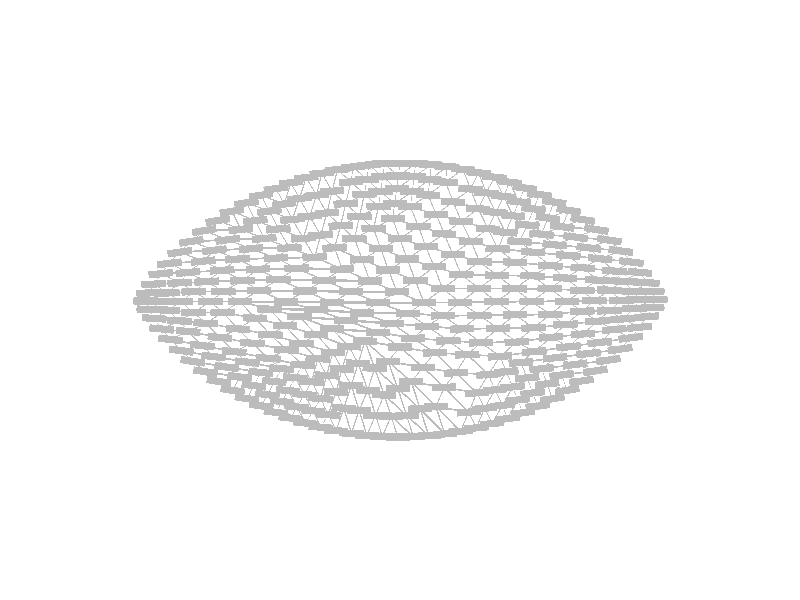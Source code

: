 #include "colors.inc"
background { rgb <1, 1, 1> }
camera {location <-0, -0, 10>up <0,1,0> right <-1.33,0,0> angle 25look_at <0, 0, 0> }
cylinder { <-1.27193, -0.219557, 0>, <-1.09661, -0.253703, 0>, 0.00446529 texture {  pigment { rgb <0.5, 0.5, 0.5> } } }
cylinder { <-0.919297, -0.287073, 0>, <-1.09661, -0.253703, 0>, 0.00451066 texture {  pigment { rgb <0.5, 0.5, 0.5> } } }
cylinder { <-0.539756, -0.360823, 0>, <-0.729563, -0.323926, 0>, 0.004834 texture {  pigment { rgb <0.5, 0.5, 0.5> } } }
cylinder { <-0.919297, -0.287073, 0>, <-0.729563, -0.323926, 0>, 0.00483201 texture {  pigment { rgb <0.5, 0.5, 0.5> } } }
cylinder { <-1.27193, -0.219557, 0>, <-1.21256, -0.281601, 0>, 0.00214674 texture {  pigment { rgb <0.5, 0.5, 0.5> } } }
cylinder { <-1.14806, -0.341066, 0>, <-1.21256, -0.281601, 0>, 0.00219338 texture {  pigment { rgb <0.5, 0.5, 0.5> } } }
cylinder { <-1.00382, -0.452503, 0>, <-1.07771, -0.398661, 0>, 0.00228571 texture {  pigment { rgb <0.5, 0.5, 0.5> } } }
cylinder { <-1.14806, -0.341066, 0>, <-1.07771, -0.398661, 0>, 0.00227291 texture {  pigment { rgb <0.5, 0.5, 0.5> } } }
cylinder { <-1.00382, -0.452503, 0>, <-0.888264, -0.427984, 0>, 0.00295312 texture {  pigment { rgb <0.5, 0.5, 0.5> } } }
cylinder { <-0.772017, -0.402707, 0>, <-0.888264, -0.427984, 0>, 0.00297409 texture {  pigment { rgb <0.5, 0.5, 0.5> } } }
cylinder { <-0.539756, -0.360823, 0>, <-0.655829, -0.381685, 0>, 0.00294832 texture {  pigment { rgb <0.5, 0.5, 0.5> } } }
cylinder { <-0.772017, -0.402707, 0>, <-0.655829, -0.381685, 0>, 0.00295187 texture {  pigment { rgb <0.5, 0.5, 0.5> } } }
cylinder { <-1.00382, -0.452503, 0>, <-0.927163, -0.502203, 0>, 0.00228389 texture {  pigment { rgb <0.5, 0.5, 0.5> } } }
cylinder { <-0.848194, -0.547641, 0>, <-0.927163, -0.502203, 0>, 0.00227771 texture {  pigment { rgb <0.5, 0.5, 0.5> } } }
cylinder { <-0.687546, -0.624308, 0>, <-0.768654, -0.588092, 0>, 0.00222066 texture {  pigment { rgb <0.5, 0.5, 0.5> } } }
cylinder { <-0.848194, -0.547641, 0>, <-0.768654, -0.588092, 0>, 0.00223087 texture {  pigment { rgb <0.5, 0.5, 0.5> } } }
cylinder { <-0.687546, -0.624308, 0>, <-0.654345, -0.564308, 0>, 0.00171432 texture {  pigment { rgb <0.5, 0.5, 0.5> } } }
cylinder { <-0.620862, -0.503315, 0>, <-0.654345, -0.564308, 0>, 0.00173949 texture {  pigment { rgb <0.5, 0.5, 0.5> } } }
cylinder { <-0.539756, -0.360823, 0>, <-0.580334, -0.432134, 0>, 0.00205118 texture {  pigment { rgb <0.5, 0.5, 0.5> } } }
cylinder { <-0.620862, -0.503315, 0>, <-0.580334, -0.432134, 0>, 0.00204776 texture {  pigment { rgb <0.5, 0.5, 0.5> } } }
cylinder { <-0.354161, -0.72622, 0>, <-0.268915, -0.741252, 0>, 0.00216403 texture {  pigment { rgb <0.5, 0.5, 0.5> } } }
cylinder { <-0.183196, -0.752122, 0>, <-0.268915, -0.741252, 0>, 0.00216015 texture {  pigment { rgb <0.5, 0.5, 0.5> } } }
cylinder { <-0.0119965, -0.761376, 0>, <-0.0976445, -0.758819, 0>, 0.00214215 texture {  pigment { rgb <0.5, 0.5, 0.5> } } }
cylinder { <-0.183196, -0.752122, 0>, <-0.0976445, -0.758819, 0>, 0.00214533 texture {  pigment { rgb <0.5, 0.5, 0.5> } } }
cylinder { <-0.0119965, -0.761376, 0>, <-0.0496375, -0.645077, 0>, 0.00305598 texture {  pigment { rgb <0.5, 0.5, 0.5> } } }
cylinder { <-0.0873604, -0.527512, 0>, <-0.0496375, -0.645077, 0>, 0.00308672 texture {  pigment { rgb <0.5, 0.5, 0.5> } } }
cylinder { <-0.194257, -0.22786, 0>, <-0.14071, -0.377849, 0>, 0.00398153 texture {  pigment { rgb <0.5, 0.5, 0.5> } } }
cylinder { <-0.0873604, -0.527512, 0>, <-0.14071, -0.377849, 0>, 0.00397217 texture {  pigment { rgb <0.5, 0.5, 0.5> } } }
cylinder { <-0.354161, -0.72622, 0>, <-0.312032, -0.600959, 0>, 0.00330389 texture {  pigment { rgb <0.5, 0.5, 0.5> } } }
cylinder { <-0.26985, -0.474724, 0>, <-0.312032, -0.600959, 0>, 0.00332742 texture {  pigment { rgb <0.5, 0.5, 0.5> } } }
cylinder { <-0.194257, -0.22786, 0>, <-0.231984, -0.351316, 0>, 0.0032273 texture {  pigment { rgb <0.5, 0.5, 0.5> } } }
cylinder { <-0.26985, -0.474724, 0>, <-0.231984, -0.351316, 0>, 0.00322716 texture {  pigment { rgb <0.5, 0.5, 0.5> } } }
cylinder { <-0.539756, -0.360823, 0>, <-0.628907, -0.276776, 0>, 0.00306308 texture {  pigment { rgb <0.5, 0.5, 0.5> } } }
cylinder { <-0.718111, -0.192483, 0>, <-0.628907, -0.276776, 0>, 0.00306825 texture {  pigment { rgb <0.5, 0.5, 0.5> } } }
cylinder { <-0.887503, -0.0086226, 0>, <-0.80287, -0.100655, 0>, 0.00312576 texture {  pigment { rgb <0.5, 0.5, 0.5> } } }
cylinder { <-0.718111, -0.192483, 0>, <-0.80287, -0.100655, 0>, 0.00312415 texture {  pigment { rgb <0.5, 0.5, 0.5> } } }
cylinder { <-1.27193, -0.219557, 0>, <-1.17469, -0.174568, 0>, 0.00267842 texture {  pigment { rgb <0.5, 0.5, 0.5> } } }
cylinder { <-1.07656, -0.129012, 0>, <-1.17469, -0.174568, 0>, 0.00270489 texture {  pigment { rgb <0.5, 0.5, 0.5> } } }
cylinder { <-0.887503, -0.0086226, 0>, <-0.981996, -0.069048, 0>, 0.00280404 texture {  pigment { rgb <0.5, 0.5, 0.5> } } }
cylinder { <-1.07656, -0.129012, 0>, <-0.981996, -0.069048, 0>, 0.00279928 texture {  pigment { rgb <0.5, 0.5, 0.5> } } }
cylinder { <-0.539756, -0.360823, 0>, <-0.4563, -0.326012, 0>, 0.00226063 texture {  pigment { rgb <0.5, 0.5, 0.5> } } }
cylinder { <-0.372786, -0.291195, 0>, <-0.4563, -0.326012, 0>, 0.00226203 texture {  pigment { rgb <0.5, 0.5, 0.5> } } }
cylinder { <-0.194257, -0.22786, 0>, <-0.28359, -0.259471, 0>, 0.00236904 texture {  pigment { rgb <0.5, 0.5, 0.5> } } }
cylinder { <-0.372786, -0.291195, 0>, <-0.28359, -0.259471, 0>, 0.00236672 texture {  pigment { rgb <0.5, 0.5, 0.5> } } }
cylinder { <-0.539756, -0.360823, 0>, <-0.489747, -0.454037, 0>, 0.00264452 texture {  pigment { rgb <0.5, 0.5, 0.5> } } }
cylinder { <-0.439832, -0.547164, 0>, <-0.489747, -0.454037, 0>, 0.00264152 texture {  pigment { rgb <0.5, 0.5, 0.5> } } }
cylinder { <-0.354161, -0.72622, 0>, <-0.39704, -0.637174, 0>, 0.0024708 texture {  pigment { rgb <0.5, 0.5, 0.5> } } }
cylinder { <-0.439832, -0.547164, 0>, <-0.39704, -0.637174, 0>, 0.00249161 texture {  pigment { rgb <0.5, 0.5, 0.5> } } }
cylinder { <-0.0119965, -0.761376, 0>, <0.0740186, -0.759824, 0>, 0.00215073 texture {  pigment { rgb <0.5, 0.5, 0.5> } } }
cylinder { <0.160139, -0.754104, 0>, <0.0740186, -0.759824, 0>, 0.00215775 texture {  pigment { rgb <0.5, 0.5, 0.5> } } }
cylinder { <0.335297, -0.729491, 0>, <0.247781, -0.743991, 0>, 0.00221771 texture {  pigment { rgb <0.5, 0.5, 0.5> } } }
cylinder { <0.160139, -0.754104, 0>, <0.247781, -0.743991, 0>, 0.00220561 texture {  pigment { rgb <0.5, 0.5, 0.5> } } }
cylinder { <-0.194257, -0.22786, 0>, <-0.0658696, -0.341132, 0>, 0.00428033 texture {  pigment { rgb <0.5, 0.5, 0.5> } } }
cylinder { <0.0627512, -0.45469, 0>, <-0.0658696, -0.341132, 0>, 0.00428943 texture {  pigment { rgb <0.5, 0.5, 0.5> } } }
cylinder { <0.335297, -0.729491, 0>, <0.198914, -0.592219, 0>, 0.00483761 texture {  pigment { rgb <0.5, 0.5, 0.5> } } }
cylinder { <0.0627512, -0.45469, 0>, <0.198914, -0.592219, 0>, 0.00483829 texture {  pigment { rgb <0.5, 0.5, 0.5> } } }
cylinder { <-0.687546, -0.624308, 0>, <-0.605799, -0.65603, 0>, 0.00219216 texture {  pigment { rgb <0.5, 0.5, 0.5> } } }
cylinder { <-0.522762, -0.683625, 0>, <-0.605799, -0.65603, 0>, 0.00218754 texture {  pigment { rgb <0.5, 0.5, 0.5> } } }
cylinder { <-0.354161, -0.72622, 0>, <-0.43888, -0.70701, 0>, 0.00217173 texture {  pigment { rgb <0.5, 0.5, 0.5> } } }
cylinder { <-0.522762, -0.683625, 0>, <-0.43888, -0.70701, 0>, 0.00217702 texture {  pigment { rgb <0.5, 0.5, 0.5> } } }
cylinder { <-0.887503, -0.0086226, 0>, <-0.722505, -0.0505695, 0>, 0.00425615 texture {  pigment { rgb <0.5, 0.5, 0.5> } } }
cylinder { <-0.55721, -0.0930488, 0>, <-0.722505, -0.0505695, 0>, 0.00426667 texture {  pigment { rgb <0.5, 0.5, 0.5> } } }
cylinder { <-0.194257, -0.22786, 0>, <-0.375934, -0.160125, 0>, 0.00484733 texture {  pigment { rgb <0.5, 0.5, 0.5> } } }
cylinder { <-0.55721, -0.0930488, 0>, <-0.375934, -0.160125, 0>, 0.00483219 texture {  pigment { rgb <0.5, 0.5, 0.5> } } }
cylinder { <-1.27805, 0.203493, 0>, <-1.09048, 0.216077, 0>, 0.00469966 texture {  pigment { rgb <0.5, 0.5, 0.5> } } }
cylinder { <-0.900498, 0.227467, 0>, <-1.09048, 0.216077, 0>, 0.00475817 texture {  pigment { rgb <0.5, 0.5, 0.5> } } }
cylinder { <-0.473248, 0.237901, 0>, <-0.687012, 0.232808, 0>, 0.00534562 texture {  pigment { rgb <0.5, 0.5, 0.5> } } }
cylinder { <-0.900498, 0.227467, 0>, <-0.687012, 0.232808, 0>, 0.00533881 texture {  pigment { rgb <0.5, 0.5, 0.5> } } }
cylinder { <-1.01006, 0.441167, 0>, <-0.881493, 0.392079, 0>, 0.00344045 texture {  pigment { rgb <0.5, 0.5, 0.5> } } }
cylinder { <-0.751956, 0.342065, 0>, <-0.881493, 0.392079, 0>, 0.0034714 texture {  pigment { rgb <0.5, 0.5, 0.5> } } }
cylinder { <-0.473248, 0.237901, 0>, <-0.612554, 0.289932, 0>, 0.00371765 texture {  pigment { rgb <0.5, 0.5, 0.5> } } }
cylinder { <-0.751956, 0.342065, 0>, <-0.612554, 0.289932, 0>, 0.00372079 texture {  pigment { rgb <0.5, 0.5, 0.5> } } }
cylinder { <-1.27805, 0.203493, 0>, <-1.21992, 0.265719, 0>, 0.00212878 texture {  pigment { rgb <0.5, 0.5, 0.5> } } }
cylinder { <-1.15638, 0.325695, 0>, <-1.21992, 0.265719, 0>, 0.0021844 texture {  pigment { rgb <0.5, 0.5, 0.5> } } }
cylinder { <-1.01006, 0.441167, 0>, <-1.08518, 0.385307, 0>, 0.00234042 texture {  pigment { rgb <0.5, 0.5, 0.5> } } }
cylinder { <-1.15638, 0.325695, 0>, <-1.08518, 0.385307, 0>, 0.00232146 texture {  pigment { rgb <0.5, 0.5, 0.5> } } }
cylinder { <-1.27805, 0.203493, 0>, <-1.17493, 0.152945, 0>, 0.00287091 texture {  pigment { rgb <0.5, 0.5, 0.5> } } }
cylinder { <-1.0713, 0.102348, 0>, <-1.17493, 0.152945, 0>, 0.00288318 texture {  pigment { rgb <0.5, 0.5, 0.5> } } }
cylinder { <-0.887503, -0.0086226, 0>, <-0.979262, 0.0468631, 0>, 0.00268075 texture {  pigment { rgb <0.5, 0.5, 0.5> } } }
cylinder { <-1.0713, 0.102348, 0>, <-0.979262, 0.0468631, 0>, 0.00268672 texture {  pigment { rgb <0.5, 0.5, 0.5> } } }
cylinder { <-1.40898, -0.00583148, 0>, <-1.39222, 0.0391913, 0>, 0.00120099 texture {  pigment { rgb <0.5, 0.5, 0.5> } } }
cylinder { <-1.36486, 0.0883036, 0>, <-1.39222, 0.0391913, 0>, 0.00140547 texture {  pigment { rgb <0.5, 0.5, 0.5> } } }
cylinder { <-1.27805, 0.203493, 0>, <-1.32496, 0.145891, 0>, 0.00185723 texture {  pigment { rgb <0.5, 0.5, 0.5> } } }
cylinder { <-1.36486, 0.0883036, 0>, <-1.32496, 0.145891, 0>, 0.00175147 texture {  pigment { rgb <0.5, 0.5, 0.5> } } }
cylinder { <-1.40898, -0.00583148, 0>, <-1.31498, -0.00777831, 0>, 0.00235029 texture {  pigment { rgb <0.5, 0.5, 0.5> } } }
cylinder { <-1.21403, -0.00977501, 0>, <-1.31498, -0.00777831, 0>, 0.00252437 texture {  pigment { rgb <0.5, 0.5, 0.5> } } }
cylinder { <-0.887503, -0.0086226, 0>, <-1.051, -0.00930007, 0>, 0.00408754 texture {  pigment { rgb <0.5, 0.5, 0.5> } } }
cylinder { <-1.21403, -0.00977501, 0>, <-1.051, -0.00930007, 0>, 0.00407567 texture {  pigment { rgb <0.5, 0.5, 0.5> } } }
cylinder { <-0.687858, 0.61897, 0>, <-0.642379, 0.533704, 0>, 0.00241591 texture {  pigment { rgb <0.5, 0.5, 0.5> } } }
cylinder { <-0.596525, 0.447344, 0>, <-0.642379, 0.533704, 0>, 0.00244446 texture {  pigment { rgb <0.5, 0.5, 0.5> } } }
cylinder { <-0.473248, 0.237901, 0>, <-0.534989, 0.342738, 0>, 0.00304167 texture {  pigment { rgb <0.5, 0.5, 0.5> } } }
cylinder { <-0.596525, 0.447344, 0>, <-0.534989, 0.342738, 0>, 0.0030341 texture {  pigment { rgb <0.5, 0.5, 0.5> } } }
cylinder { <-1.01006, 0.441167, 0>, <-0.931773, 0.492851, 0>, 0.00234518 texture {  pigment { rgb <0.5, 0.5, 0.5> } } }
cylinder { <-0.851083, 0.540019, 0>, <-0.931773, 0.492851, 0>, 0.0023366 texture {  pigment { rgb <0.5, 0.5, 0.5> } } }
cylinder { <-0.687858, 0.61897, 0>, <-0.77026, 0.581703, 0>, 0.00226093 texture {  pigment { rgb <0.5, 0.5, 0.5> } } }
cylinder { <-0.851083, 0.540019, 0>, <-0.77026, 0.581703, 0>, 0.00227348 texture {  pigment { rgb <0.5, 0.5, 0.5> } } }
cylinder { <-0.887503, -0.0086226, 0>, <-0.780191, 0.0523425, 0>, 0.0030855 texture {  pigment { rgb <0.5, 0.5, 0.5> } } }
cylinder { <-0.673129, 0.113443, 0>, <-0.780191, 0.0523425, 0>, 0.00308177 texture {  pigment { rgb <0.5, 0.5, 0.5> } } }
cylinder { <-0.473248, 0.237901, 0>, <-0.573141, 0.175694, 0>, 0.00294197 texture {  pigment { rgb <0.5, 0.5, 0.5> } } }
cylinder { <-0.673129, 0.113443, 0>, <-0.573141, 0.175694, 0>, 0.00294456 texture {  pigment { rgb <0.5, 0.5, 0.5> } } }
cylinder { <-0.887503, -0.0086226, 0>, <-0.632223, -0.0111692, 0>, 0.00638232 texture {  pigment { rgb <0.5, 0.5, 0.5> } } }
cylinder { <-0.37691, -0.0136479, 0>, <-0.632223, -0.0111692, 0>, 0.00638312 texture {  pigment { rgb <0.5, 0.5, 0.5> } } }
cylinder { <0.132563, -0.0153414, 0>, <-0.122114, -0.0145393, 0>, 0.00636695 texture {  pigment { rgb <0.5, 0.5, 0.5> } } }
cylinder { <-0.37691, -0.0136479, 0>, <-0.122114, -0.0145393, 0>, 0.00636995 texture {  pigment { rgb <0.5, 0.5, 0.5> } } }
cylinder { <-0.473248, 0.237901, 0>, <-0.320256, 0.171708, 0>, 0.00416744 texture {  pigment { rgb <0.5, 0.5, 0.5> } } }
cylinder { <-0.167297, 0.105589, 0>, <-0.320256, 0.171708, 0>, 0.00416594 texture {  pigment { rgb <0.5, 0.5, 0.5> } } }
cylinder { <0.132563, -0.0153414, 0>, <-0.017315, 0.0450653, 0>, 0.00403984 texture {  pigment { rgb <0.5, 0.5, 0.5> } } }
cylinder { <-0.167297, 0.105589, 0>, <-0.017315, 0.0450653, 0>, 0.00404334 texture {  pigment { rgb <0.5, 0.5, 0.5> } } }
cylinder { <-0.687858, 0.61897, 0>, <-0.604548, 0.651664, 0>, 0.0022374 texture {  pigment { rgb <0.5, 0.5, 0.5> } } }
cylinder { <-0.51982, 0.680087, 0>, <-0.604548, 0.651664, 0>, 0.00223421 texture {  pigment { rgb <0.5, 0.5, 0.5> } } }
cylinder { <-0.346489, 0.724069, 0>, <-0.433607, 0.704273, 0>, 0.00223346 texture {  pigment { rgb <0.5, 0.5, 0.5> } } }
cylinder { <-0.51982, 0.680087, 0>, <-0.433607, 0.704273, 0>, 0.00223853 texture {  pigment { rgb <0.5, 0.5, 0.5> } } }
cylinder { <-0.473248, 0.237901, 0>, <-0.439348, 0.360786, 0>, 0.0031869 texture {  pigment { rgb <0.5, 0.5, 0.5> } } }
cylinder { <-0.40546, 0.483577, 0>, <-0.439348, 0.360786, 0>, 0.00318453 texture {  pigment { rgb <0.5, 0.5, 0.5> } } }
cylinder { <-0.346489, 0.724069, 0>, <-0.376028, 0.60433, 0>, 0.00308321 texture {  pigment { rgb <0.5, 0.5, 0.5> } } }
cylinder { <-0.40546, 0.483577, 0>, <-0.376028, 0.60433, 0>, 0.0031072 texture {  pigment { rgb <0.5, 0.5, 0.5> } } }
cylinder { <-0.473248, 0.237901, 0>, <-0.362623, 0.289792, 0>, 0.00305477 texture {  pigment { rgb <0.5, 0.5, 0.5> } } }
cylinder { <-0.252135, 0.341758, 0>, <-0.362623, 0.289792, 0>, 0.00305246 texture {  pigment { rgb <0.5, 0.5, 0.5> } } }
cylinder { <-0.0408473, 0.4522, 0>, <-0.146475, 0.396964, 0>, 0.00297995 texture {  pigment { rgb <0.5, 0.5, 0.5> } } }
cylinder { <-0.252135, 0.341758, 0>, <-0.146475, 0.396964, 0>, 0.00298033 texture {  pigment { rgb <0.5, 0.5, 0.5> } } }
cylinder { <-0.346489, 0.724069, 0>, <-0.27175, 0.656182, 0>, 0.0025242 texture {  pigment { rgb <0.5, 0.5, 0.5> } } }
cylinder { <-0.196857, 0.58733, 0>, <-0.27175, 0.656182, 0>, 0.00254332 texture {  pigment { rgb <0.5, 0.5, 0.5> } } }
cylinder { <-0.0408473, 0.4522, 0>, <-0.118879, 0.519755, 0>, 0.00258028 texture {  pigment { rgb <0.5, 0.5, 0.5> } } }
cylinder { <-0.196857, 0.58733, 0>, <-0.118879, 0.519755, 0>, 0.00257962 texture {  pigment { rgb <0.5, 0.5, 0.5> } } }
cylinder { <-1.40898, -0.00583148, 0>, <-1.39117, -0.0520891, 0>, 0.00123914 texture {  pigment { rgb <0.5, 0.5, 0.5> } } }
cylinder { <-1.36244, -0.102332, 0>, <-1.39117, -0.0520891, 0>, 0.00144695 texture {  pigment { rgb <0.5, 0.5, 0.5> } } }
cylinder { <-1.27193, -0.219557, 0>, <-1.32076, -0.161034, 0>, 0.00190554 texture {  pigment { rgb <0.5, 0.5, 0.5> } } }
cylinder { <-1.36244, -0.102332, 0>, <-1.32076, -0.161034, 0>, 0.00179983 texture {  pigment { rgb <0.5, 0.5, 0.5> } } }
cylinder { <-0.194257, -0.22786, 0>, <-0.119672, -0.179445, 0>, 0.00222301 texture {  pigment { rgb <0.5, 0.5, 0.5> } } }
cylinder { <-0.044882, -0.130861, 0>, <-0.119672, -0.179445, 0>, 0.00222962 texture {  pigment { rgb <0.5, 0.5, 0.5> } } }
cylinder { <0.132563, -0.0153414, 0>, <0.0437254, -0.0731889, 0>, 0.0026503 texture {  pigment { rgb <0.5, 0.5, 0.5> } } }
cylinder { <-0.044882, -0.130861, 0>, <0.0437254, -0.0731889, 0>, 0.00264308 texture {  pigment { rgb <0.5, 0.5, 0.5> } } }
cylinder { <-0.194257, -0.22786, 0>, <-0.0010046, -0.260767, 0>, 0.00490085 texture {  pigment { rgb <0.5, 0.5, 0.5> } } }
cylinder { <0.192089, -0.293356, 0>, <-0.0010046, -0.260767, 0>, 0.00489562 texture {  pigment { rgb <0.5, 0.5, 0.5> } } }
cylinder { <0.553922, -0.313106, 0>, <0.373093, -0.303406, 0>, 0.00452724 texture {  pigment { rgb <0.5, 0.5, 0.5> } } }
cylinder { <0.192089, -0.293356, 0>, <0.373093, -0.303406, 0>, 0.00453206 texture {  pigment { rgb <0.5, 0.5, 0.5> } } }
cylinder { <0.132563, -0.0153414, 0>, <0.238725, -0.0878518, 0>, 0.00321404 texture {  pigment { rgb <0.5, 0.5, 0.5> } } }
cylinder { <0.344949, -0.160525, 0>, <0.238725, -0.0878518, 0>, 0.00321761 texture {  pigment { rgb <0.5, 0.5, 0.5> } } }
cylinder { <0.553922, -0.313106, 0>, <0.449461, -0.236816, 0>, 0.00323385 texture {  pigment { rgb <0.5, 0.5, 0.5> } } }
cylinder { <0.344949, -0.160525, 0>, <0.449461, -0.236816, 0>, 0.00323487 texture {  pigment { rgb <0.5, 0.5, 0.5> } } }
cylinder { <0.335297, -0.729491, 0>, <0.380761, -0.62278, 0>, 0.00289981 texture {  pigment { rgb <0.5, 0.5, 0.5> } } }
cylinder { <0.426454, -0.515349, 0>, <0.380761, -0.62278, 0>, 0.00291861 texture {  pigment { rgb <0.5, 0.5, 0.5> } } }
cylinder { <0.553922, -0.313106, 0>, <0.490065, -0.414168, 0>, 0.00298867 texture {  pigment { rgb <0.5, 0.5, 0.5> } } }
cylinder { <0.426454, -0.515349, 0>, <0.490065, -0.414168, 0>, 0.00298789 texture {  pigment { rgb <0.5, 0.5, 0.5> } } }
cylinder { <0.335297, -0.729491, 0>, <0.423324, -0.71035, 0>, 0.00225211 texture {  pigment { rgb <0.5, 0.5, 0.5> } } }
cylinder { <0.510447, -0.686723, 0>, <0.423324, -0.71035, 0>, 0.00225673 texture {  pigment { rgb <0.5, 0.5, 0.5> } } }
cylinder { <0.680164, -0.626549, 0>, <0.596016, -0.658803, 0>, 0.00225294 texture {  pigment { rgb <0.5, 0.5, 0.5> } } }
cylinder { <0.510447, -0.686723, 0>, <0.596016, -0.658803, 0>, 0.00225024 texture {  pigment { rgb <0.5, 0.5, 0.5> } } }
cylinder { <0.553922, -0.313106, 0>, <0.589343, -0.398112, 0>, 0.00230226 texture {  pigment { rgb <0.5, 0.5, 0.5> } } }
cylinder { <0.624683, -0.482947, 0>, <0.589343, -0.398112, 0>, 0.00229753 texture {  pigment { rgb <0.5, 0.5, 0.5> } } }
cylinder { <0.680164, -0.626549, 0>, <0.652571, -0.55525, 0>, 0.00191129 texture {  pigment { rgb <0.5, 0.5, 0.5> } } }
cylinder { <0.624683, -0.482947, 0>, <0.652571, -0.55525, 0>, 0.00193739 texture {  pigment { rgb <0.5, 0.5, 0.5> } } }
cylinder { <0.553922, -0.313106, 0>, <0.647111, -0.233658, 0>, 0.00306146 texture {  pigment { rgb <0.5, 0.5, 0.5> } } }
cylinder { <0.740308, -0.154274, 0>, <0.647111, -0.233658, 0>, 0.00306058 texture {  pigment { rgb <0.5, 0.5, 0.5> } } }
cylinder { <0.925118, -0.00677744, 0>, <0.832675, -0.0804584, 0>, 0.00295535 texture {  pigment { rgb <0.5, 0.5, 0.5> } } }
cylinder { <0.740308, -0.154274, 0>, <0.832675, -0.0804584, 0>, 0.00295598 texture {  pigment { rgb <0.5, 0.5, 0.5> } } }
cylinder { <0.132563, -0.0153414, 0>, <0.333678, -0.012549, 0>, 0.00502836 texture {  pigment { rgb <0.5, 0.5, 0.5> } } }
cylinder { <0.534749, -0.00984841, 0>, <0.333678, -0.012549, 0>, 0.00502721 texture {  pigment { rgb <0.5, 0.5, 0.5> } } }
cylinder { <0.925118, -0.00677744, 0>, <0.73, -0.00832743, 0>, 0.0048781 texture {  pigment { rgb <0.5, 0.5, 0.5> } } }
cylinder { <0.534749, -0.00984841, 0>, <0.73, -0.00832743, 0>, 0.00488143 texture {  pigment { rgb <0.5, 0.5, 0.5> } } }
cylinder { <0.553922, -0.313106, 0>, <0.743975, -0.28656, 0>, 0.00479744 texture {  pigment { rgb <0.5, 0.5, 0.5> } } }
cylinder { <0.933877, -0.260038, 0>, <0.743975, -0.28656, 0>, 0.00479362 texture {  pigment { rgb <0.5, 0.5, 0.5> } } }
cylinder { <1.27918, -0.21007, 0>, <1.1076, -0.235496, 0>, 0.00433649 texture {  pigment { rgb <0.5, 0.5, 0.5> } } }
cylinder { <0.933877, -0.260038, 0>, <1.1076, -0.235496, 0>, 0.00438609 texture {  pigment { rgb <0.5, 0.5, 0.5> } } }
cylinder { <0.553922, -0.313106, 0>, <0.669357, -0.34739, 0>, 0.00301045 texture {  pigment { rgb <0.5, 0.5, 0.5> } } }
cylinder { <0.784879, -0.381768, 0>, <0.669357, -0.34739, 0>, 0.00301324 texture {  pigment { rgb <0.5, 0.5, 0.5> } } }
cylinder { <1.00539, -0.450165, 0>, <0.895536, -0.416405, 0>, 0.00287302 texture {  pigment { rgb <0.5, 0.5, 0.5> } } }
cylinder { <0.784879, -0.381768, 0>, <0.895536, -0.416405, 0>, 0.00289877 texture {  pigment { rgb <0.5, 0.5, 0.5> } } }
cylinder { <1.00539, -0.450165, 0>, <1.08175, -0.394173, 0>, 0.00236734 texture {  pigment { rgb <0.5, 0.5, 0.5> } } }
cylinder { <1.15425, -0.334238, 0>, <1.08175, -0.394173, 0>, 0.0023516 texture {  pigment { rgb <0.5, 0.5, 0.5> } } }
cylinder { <1.27918, -0.21007, 0>, <1.21946, -0.273383, 0>, 0.00217596 texture {  pigment { rgb <0.5, 0.5, 0.5> } } }
cylinder { <1.15425, -0.334238, 0>, <1.21946, -0.273383, 0>, 0.0022298 texture {  pigment { rgb <0.5, 0.5, 0.5> } } }
cylinder { <0.925118, -0.00677744, 0>, <1.00972, -0.0622988, 0>, 0.00252979 texture {  pigment { rgb <0.5, 0.5, 0.5> } } }
cylinder { <1.0945, -0.117613, 0>, <1.00972, -0.0622988, 0>, 0.00253081 texture {  pigment { rgb <0.5, 0.5, 0.5> } } }
cylinder { <1.27918, -0.21007, 0>, <1.18729, -0.164014, 0>, 0.0025697 texture {  pigment { rgb <0.5, 0.5, 0.5> } } }
cylinder { <1.0945, -0.117613, 0>, <1.18729, -0.164014, 0>, 0.00259358 texture {  pigment { rgb <0.5, 0.5, 0.5> } } }
cylinder { <1.27918, -0.21007, 0>, <1.3274, -0.151381, 0>, 0.00189893 texture {  pigment { rgb <0.5, 0.5, 0.5> } } }
cylinder { <1.36841, -0.0926637, 0>, <1.3274, -0.151381, 0>, 0.00179051 texture {  pigment { rgb <0.5, 0.5, 0.5> } } }
cylinder { <1.41376, 0.00320535, 0>, <1.39647, -0.0427085, 0>, 0.00122652 texture {  pigment { rgb <0.5, 0.5, 0.5> } } }
cylinder { <1.36841, -0.0926637, 0>, <1.39647, -0.0427085, 0>, 0.0014324 texture {  pigment { rgb <0.5, 0.5, 0.5> } } }
cylinder { <0.925118, -0.00677744, 0>, <1.0764, -0.00378452, 0>, 0.00378269 texture {  pigment { rgb <0.5, 0.5, 0.5> } } }
cylinder { <1.22735, -0.000805739, 0>, <1.0764, -0.00378452, 0>, 0.00377459 texture {  pigment { rgb <0.5, 0.5, 0.5> } } }
cylinder { <1.41376, 0.00320535, 0>, <1.32391, 0.00119585, 0>, 0.00224669 texture {  pigment { rgb <0.5, 0.5, 0.5> } } }
cylinder { <1.22735, -0.000805739, 0>, <1.32391, 0.00119585, 0>, 0.00241457 texture {  pigment { rgb <0.5, 0.5, 0.5> } } }
cylinder { <0.680164, -0.626549, 0>, <0.763293, -0.589717, 0>, 0.00227308 texture {  pigment { rgb <0.5, 0.5, 0.5> } } }
cylinder { <0.844832, -0.548425, 0>, <0.763293, -0.589717, 0>, 0.00228496 texture {  pigment { rgb <0.5, 0.5, 0.5> } } }
cylinder { <1.00539, -0.450165, 0>, <0.926308, -0.501581, 0>, 0.00235808 texture {  pigment { rgb <0.5, 0.5, 0.5> } } }
cylinder { <0.844832, -0.548425, 0>, <0.926308, -0.501581, 0>, 0.00234956 texture {  pigment { rgb <0.5, 0.5, 0.5> } } }
cylinder { <0.925118, -0.00677744, 0>, <0.830086, 0.0635914, 0>, 0.00295623 texture {  pigment { rgb <0.5, 0.5, 0.5> } } }
cylinder { <0.73512, 0.134075, 0>, <0.830086, 0.0635914, 0>, 0.0029566 texture {  pigment { rgb <0.5, 0.5, 0.5> } } }
cylinder { <0.541459, 0.284945, 0>, <0.638291, 0.209483, 0>, 0.0030691 texture {  pigment { rgb <0.5, 0.5, 0.5> } } }
cylinder { <0.73512, 0.134075, 0>, <0.638291, 0.209483, 0>, 0.00306822 texture {  pigment { rgb <0.5, 0.5, 0.5> } } }
cylinder { <0.132563, -0.0153414, 0>, <0.236254, 0.0625946, 0>, 0.00324285 texture {  pigment { rgb <0.5, 0.5, 0.5> } } }
cylinder { <0.339931, 0.140422, 0>, <0.236254, 0.0625946, 0>, 0.00324096 texture {  pigment { rgb <0.5, 0.5, 0.5> } } }
cylinder { <0.541459, 0.284945, 0>, <0.440746, 0.212738, 0>, 0.00309808 texture {  pigment { rgb <0.5, 0.5, 0.5> } } }
cylinder { <0.339931, 0.140422, 0>, <0.440746, 0.212738, 0>, 0.00310173 texture {  pigment { rgb <0.5, 0.5, 0.5> } } }
cylinder { <-0.0408473, 0.4522, 0>, <0.102189, 0.40968, 0>, 0.00373056 texture {  pigment { rgb <0.5, 0.5, 0.5> } } }
cylinder { <0.245253, 0.367154, 0>, <0.102189, 0.40968, 0>, 0.00373125 texture {  pigment { rgb <0.5, 0.5, 0.5> } } }
cylinder { <0.541459, 0.284945, 0>, <0.393334, 0.326044, 0>, 0.00384302 texture {  pigment { rgb <0.5, 0.5, 0.5> } } }
cylinder { <0.245253, 0.367154, 0>, <0.393334, 0.326044, 0>, 0.00384205 texture {  pigment { rgb <0.5, 0.5, 0.5> } } }
cylinder { <0.348581, 0.725942, 0>, <0.390913, 0.616947, 0>, 0.00292317 texture {  pigment { rgb <0.5, 0.5, 0.5> } } }
cylinder { <0.433197, 0.506942, 0>, <0.390913, 0.616947, 0>, 0.0029463 texture {  pigment { rgb <0.5, 0.5, 0.5> } } }
cylinder { <0.541459, 0.284945, 0>, <0.487241, 0.395962, 0>, 0.00308871 texture {  pigment { rgb <0.5, 0.5, 0.5> } } }
cylinder { <0.433197, 0.506942, 0>, <0.487241, 0.395962, 0>, 0.00308598 texture {  pigment { rgb <0.5, 0.5, 0.5> } } }
cylinder { <-0.0408473, 0.4522, 0>, <0.0574856, 0.517821, 0>, 0.00295545 texture {  pigment { rgb <0.5, 0.5, 0.5> } } }
cylinder { <0.155798, 0.583531, 0>, <0.0574856, 0.517821, 0>, 0.00295627 texture {  pigment { rgb <0.5, 0.5, 0.5> } } }
cylinder { <0.348581, 0.725942, 0>, <0.252267, 0.655198, 0>, 0.0029876 texture {  pigment { rgb <0.5, 0.5, 0.5> } } }
cylinder { <0.155798, 0.583531, 0>, <0.252267, 0.655198, 0>, 0.00300441 texture {  pigment { rgb <0.5, 0.5, 0.5> } } }
cylinder { <0.132563, -0.0153414, 0>, <0.0857225, 0.106588, 0>, 0.00326543 texture {  pigment { rgb <0.5, 0.5, 0.5> } } }
cylinder { <0.038928, 0.228329, 0>, <0.0857225, 0.106588, 0>, 0.00326062 texture {  pigment { rgb <0.5, 0.5, 0.5> } } }
cylinder { <-0.0408473, 0.4522, 0>, <-0.000985746, 0.340324, 0>, 0.00296912 texture {  pigment { rgb <0.5, 0.5, 0.5> } } }
cylinder { <0.038928, 0.228329, 0>, <-0.000985746, 0.340324, 0>, 0.00297237 texture {  pigment { rgb <0.5, 0.5, 0.5> } } }
cylinder { <0.000365017, 0.759116, 0>, <0.0870175, 0.757273, 0>, 0.0021668 texture {  pigment { rgb <0.5, 0.5, 0.5> } } }
cylinder { <0.173652, 0.751218, 0>, <0.0870175, 0.757273, 0>, 0.00217114 texture {  pigment { rgb <0.5, 0.5, 0.5> } } }
cylinder { <0.348581, 0.725942, 0>, <0.261274, 0.740765, 0>, 0.00221392 texture {  pigment { rgb <0.5, 0.5, 0.5> } } }
cylinder { <0.173652, 0.751218, 0>, <0.261274, 0.740765, 0>, 0.00220608 texture {  pigment { rgb <0.5, 0.5, 0.5> } } }
cylinder { <-0.0408473, 0.4522, 0>, <-0.0296526, 0.53536, 0>, 0.00209775 texture {  pigment { rgb <0.5, 0.5, 0.5> } } }
cylinder { <-0.0184747, 0.618395, 0>, <-0.0296526, 0.53536, 0>, 0.00209462 texture {  pigment { rgb <0.5, 0.5, 0.5> } } }
cylinder { <0.000365017, 0.759116, 0>, <-0.00905937, 0.689318, 0>, 0.00176078 texture {  pigment { rgb <0.5, 0.5, 0.5> } } }
cylinder { <-0.0184747, 0.618395, 0>, <-0.00905937, 0.689318, 0>, 0.00178863 texture {  pigment { rgb <0.5, 0.5, 0.5> } } }
cylinder { <0.541459, 0.284945, 0>, <0.583935, 0.376391, 0>, 0.00252072 texture {  pigment { rgb <0.5, 0.5, 0.5> } } }
cylinder { <0.626316, 0.467673, 0>, <0.583935, 0.376391, 0>, 0.00251601 texture {  pigment { rgb <0.5, 0.5, 0.5> } } }
cylinder { <0.690852, 0.622552, 0>, <0.658747, 0.545644, 0>, 0.0020835 texture {  pigment { rgb <0.5, 0.5, 0.5> } } }
cylinder { <0.626316, 0.467673, 0>, <0.658747, 0.545644, 0>, 0.00211119 texture {  pigment { rgb <0.5, 0.5, 0.5> } } }
cylinder { <0.348581, 0.725942, 0>, <0.436033, 0.706567, 0>, 0.00223931 texture {  pigment { rgb <0.5, 0.5, 0.5> } } }
cylinder { <0.522557, 0.682781, 0>, <0.436033, 0.706567, 0>, 0.00224336 texture {  pigment { rgb <0.5, 0.5, 0.5> } } }
cylinder { <0.690852, 0.622552, 0>, <0.607417, 0.654798, 0>, 0.00223623 texture {  pigment { rgb <0.5, 0.5, 0.5> } } }
cylinder { <0.522557, 0.682781, 0>, <0.607417, 0.654798, 0>, 0.00223386 texture {  pigment { rgb <0.5, 0.5, 0.5> } } }
cylinder { <-0.346489, 0.724069, 0>, <-0.259672, 0.739308, 0>, 0.00220362 texture {  pigment { rgb <0.5, 0.5, 0.5> } } }
cylinder { <-0.172475, 0.750219, 0>, <-0.259672, 0.739308, 0>, 0.00219691 texture {  pigment { rgb <0.5, 0.5, 0.5> } } }
cylinder { <0.000365017, 0.759116, 0>, <-0.086084, 0.756767, 0>, 0.00216202 texture {  pigment { rgb <0.5, 0.5, 0.5> } } }
cylinder { <-0.172475, 0.750219, 0>, <-0.086084, 0.756767, 0>, 0.00216597 texture {  pigment { rgb <0.5, 0.5, 0.5> } } }
cylinder { <0.541459, 0.284945, 0>, <0.66286, 0.325264, 0>, 0.00319803 texture {  pigment { rgb <0.5, 0.5, 0.5> } } }
cylinder { <0.784368, 0.365723, 0>, <0.66286, 0.325264, 0>, 0.00320167 texture {  pigment { rgb <0.5, 0.5, 0.5> } } }
cylinder { <1.01322, 0.44691, 0>, <0.899231, 0.406766, 0>, 0.00302123 texture {  pigment { rgb <0.5, 0.5, 0.5> } } }
cylinder { <0.784368, 0.365723, 0>, <0.899231, 0.406766, 0>, 0.00304939 texture {  pigment { rgb <0.5, 0.5, 0.5> } } }
cylinder { <0.541459, 0.284945, 0>, <0.736977, 0.265878, 0>, 0.00491114 texture {  pigment { rgb <0.5, 0.5, 0.5> } } }
cylinder { <0.932299, 0.246831, 0>, <0.736977, 0.265878, 0>, 0.0049062 texture {  pigment { rgb <0.5, 0.5, 0.5> } } }
cylinder { <1.28242, 0.210724, 0>, <1.10845, 0.229231, 0>, 0.0043737 texture {  pigment { rgb <0.5, 0.5, 0.5> } } }
cylinder { <0.932299, 0.246831, 0>, <1.10845, 0.229231, 0>, 0.00442582 texture {  pigment { rgb <0.5, 0.5, 0.5> } } }
cylinder { <1.01322, 0.44691, 0>, <1.08858, 0.39152, 0>, 0.00233817 texture {  pigment { rgb <0.5, 0.5, 0.5> } } }
cylinder { <1.16006, 0.332335, 0>, <1.08858, 0.39152, 0>, 0.00232002 texture {  pigment { rgb <0.5, 0.5, 0.5> } } }
cylinder { <1.28242, 0.210724, 0>, <1.22394, 0.272678, 0>, 0.00212984 texture {  pigment { rgb <0.5, 0.5, 0.5> } } }
cylinder { <1.16006, 0.332335, 0>, <1.22394, 0.272678, 0>, 0.00218524 texture {  pigment { rgb <0.5, 0.5, 0.5> } } }
cylinder { <0.690852, 0.622552, 0>, <0.77327, 0.585796, 0>, 0.00225607 texture {  pigment { rgb <0.5, 0.5, 0.5> } } }
cylinder { <0.854114, 0.544643, 0>, <0.77327, 0.585796, 0>, 0.0022679 texture {  pigment { rgb <0.5, 0.5, 0.5> } } }
cylinder { <1.01322, 0.44691, 0>, <0.934863, 0.498024, 0>, 0.00233881 texture {  pigment { rgb <0.5, 0.5, 0.5> } } }
cylinder { <0.854114, 0.544643, 0>, <0.934863, 0.498024, 0>, 0.002331 texture {  pigment { rgb <0.5, 0.5, 0.5> } } }
cylinder { <0.925118, -0.00677744, 0>, <1.00968, 0.0519667, 0>, 0.00257407 texture {  pigment { rgb <0.5, 0.5, 0.5> } } }
cylinder { <1.09446, 0.110522, 0>, <1.00968, 0.0519667, 0>, 0.00257588 texture {  pigment { rgb <0.5, 0.5, 0.5> } } }
cylinder { <1.28242, 0.210724, 0>, <1.18883, 0.160758, 0>, 0.00265231 texture {  pigment { rgb <0.5, 0.5, 0.5> } } }
cylinder { <1.09446, 0.110522, 0>, <1.18883, 0.160758, 0>, 0.00267279 texture {  pigment { rgb <0.5, 0.5, 0.5> } } }
cylinder { <1.28242, 0.210724, 0>, <1.32949, 0.153517, 0>, 0.00185212 texture {  pigment { rgb <0.5, 0.5, 0.5> } } }
cylinder { <1.36953, 0.0963355, 0>, <1.32949, 0.153517, 0>, 0.00174513 texture {  pigment { rgb <0.5, 0.5, 0.5> } } }
cylinder { <1.41376, 0.00320535, 0>, <1.39692, 0.0477283, 0>, 0.00118997 texture {  pigment { rgb <0.5, 0.5, 0.5> } } }
cylinder { <1.36953, 0.0963355, 0>, <1.39692, 0.0477283, 0>, 0.00139485 texture {  pigment { rgb <0.5, 0.5, 0.5> } } }
cylinder { <-0.919297, -0.287073, 0>, <-1.03394, -0.314346, 0>, 0.00294613 texture {  pigment { rgb <0.5, 0.5, 0.5> } } }
cylinder { <-1.14806, -0.341066, 0>, <-1.03394, -0.314346, 0>, 0.00292998 texture {  pigment { rgb <0.5, 0.5, 0.5> } } }
cylinder { <-0.919297, -0.287073, 0>, <-0.845629, -0.345083, 0>, 0.00234415 texture {  pigment { rgb <0.5, 0.5, 0.5> } } }
cylinder { <-0.772017, -0.402707, 0>, <-0.845629, -0.345083, 0>, 0.00233712 texture {  pigment { rgb <0.5, 0.5, 0.5> } } }
cylinder { <-1.14806, -0.341066, 0>, <-0.960605, -0.372525, 0>, 0.00475182 texture {  pigment { rgb <0.5, 0.5, 0.5> } } }
cylinder { <-0.772017, -0.402707, 0>, <-0.960605, -0.372525, 0>, 0.00477469 texture {  pigment { rgb <0.5, 0.5, 0.5> } } }
cylinder { <-0.772017, -0.402707, 0>, <-0.810323, -0.475611, 0>, 0.00205888 texture {  pigment { rgb <0.5, 0.5, 0.5> } } }
cylinder { <-0.848194, -0.547641, 0>, <-0.810323, -0.475611, 0>, 0.00203446 texture {  pigment { rgb <0.5, 0.5, 0.5> } } }
cylinder { <-0.772017, -0.402707, 0>, <-0.696445, -0.453009, 0>, 0.00226955 texture {  pigment { rgb <0.5, 0.5, 0.5> } } }
cylinder { <-0.620862, -0.503315, 0>, <-0.696445, -0.453009, 0>, 0.00226983 texture {  pigment { rgb <0.5, 0.5, 0.5> } } }
cylinder { <-0.848194, -0.547641, 0>, <-0.734774, -0.525894, 0>, 0.00288715 texture {  pigment { rgb <0.5, 0.5, 0.5> } } }
cylinder { <-0.620862, -0.503315, 0>, <-0.734774, -0.525894, 0>, 0.00290319 texture {  pigment { rgb <0.5, 0.5, 0.5> } } }
cylinder { <-0.183196, -0.752122, 0>, <-0.226585, -0.613836, 0>, 0.00362334 texture {  pigment { rgb <0.5, 0.5, 0.5> } } }
cylinder { <-0.26985, -0.474724, 0>, <-0.226585, -0.613836, 0>, 0.00364212 texture {  pigment { rgb <0.5, 0.5, 0.5> } } }
cylinder { <-0.0873604, -0.527512, 0>, <-0.178758, -0.500949, 0>, 0.00237947 texture {  pigment { rgb <0.5, 0.5, 0.5> } } }
cylinder { <-0.26985, -0.474724, 0>, <-0.178758, -0.500949, 0>, 0.00236981 texture {  pigment { rgb <0.5, 0.5, 0.5> } } }
cylinder { <-0.183196, -0.752122, 0>, <-0.135401, -0.640147, 0>, 0.0030437 texture {  pigment { rgb <0.5, 0.5, 0.5> } } }
cylinder { <-0.0873604, -0.527512, 0>, <-0.135401, -0.640147, 0>, 0.00306133 texture {  pigment { rgb <0.5, 0.5, 0.5> } } }
cylinder { <-0.919297, -0.287073, 0>, <-0.997878, -0.20806, 0>, 0.00278591 texture {  pigment { rgb <0.5, 0.5, 0.5> } } }
cylinder { <-1.07656, -0.129012, 0>, <-0.997878, -0.20806, 0>, 0.00278825 texture {  pigment { rgb <0.5, 0.5, 0.5> } } }
cylinder { <-0.718111, -0.192483, 0>, <-0.897362, -0.160576, 0>, 0.00455171 texture {  pigment { rgb <0.5, 0.5, 0.5> } } }
cylinder { <-1.07656, -0.129012, 0>, <-0.897362, -0.160576, 0>, 0.00454885 texture {  pigment { rgb <0.5, 0.5, 0.5> } } }
cylinder { <-0.919297, -0.287073, 0>, <-0.818616, -0.239877, 0>, 0.00277986 texture {  pigment { rgb <0.5, 0.5, 0.5> } } }
cylinder { <-0.718111, -0.192483, 0>, <-0.818616, -0.239877, 0>, 0.00277797 texture {  pigment { rgb <0.5, 0.5, 0.5> } } }
cylinder { <-0.372786, -0.291195, 0>, <-0.40631, -0.419183, 0>, 0.00330765 texture {  pigment { rgb <0.5, 0.5, 0.5> } } }
cylinder { <-0.439832, -0.547164, 0>, <-0.40631, -0.419183, 0>, 0.00330746 texture {  pigment { rgb <0.5, 0.5, 0.5> } } }
cylinder { <-0.26985, -0.474724, 0>, <-0.321326, -0.382949, 0>, 0.00263062 texture {  pigment { rgb <0.5, 0.5, 0.5> } } }
cylinder { <-0.372786, -0.291195, 0>, <-0.321326, -0.382949, 0>, 0.00263 texture {  pigment { rgb <0.5, 0.5, 0.5> } } }
cylinder { <-0.26985, -0.474724, 0>, <-0.354903, -0.510927, 0>, 0.00231094 texture {  pigment { rgb <0.5, 0.5, 0.5> } } }
cylinder { <-0.439832, -0.547164, 0>, <-0.354903, -0.510927, 0>, 0.00230841 texture {  pigment { rgb <0.5, 0.5, 0.5> } } }
cylinder { <-0.0873604, -0.527512, 0>, <0.0363809, -0.641057, 0>, 0.00419854 texture {  pigment { rgb <0.5, 0.5, 0.5> } } }
cylinder { <0.160139, -0.754104, 0>, <0.0363809, -0.641057, 0>, 0.00419045 texture {  pigment { rgb <0.5, 0.5, 0.5> } } }
cylinder { <0.160139, -0.754104, 0>, <0.111524, -0.605042, 0>, 0.00391973 texture {  pigment { rgb <0.5, 0.5, 0.5> } } }
cylinder { <0.0627512, -0.45469, 0>, <0.111524, -0.605042, 0>, 0.00395162 texture {  pigment { rgb <0.5, 0.5, 0.5> } } }
cylinder { <-0.0873604, -0.527512, 0>, <-0.0123965, -0.491042, 0>, 0.00208411 texture {  pigment { rgb <0.5, 0.5, 0.5> } } }
cylinder { <0.0627512, -0.45469, 0>, <-0.0123965, -0.491042, 0>, 0.00208696 texture {  pigment { rgb <0.5, 0.5, 0.5> } } }
cylinder { <-0.620862, -0.503315, 0>, <-0.571906, -0.593918, 0>, 0.0025746 texture {  pigment { rgb <0.5, 0.5, 0.5> } } }
cylinder { <-0.522762, -0.683625, 0>, <-0.571906, -0.593918, 0>, 0.00255715 texture {  pigment { rgb <0.5, 0.5, 0.5> } } }
cylinder { <-0.439832, -0.547164, 0>, <-0.481425, -0.615854, 0>, 0.00200754 texture {  pigment { rgb <0.5, 0.5, 0.5> } } }
cylinder { <-0.522762, -0.683625, 0>, <-0.481425, -0.615854, 0>, 0.00198458 texture {  pigment { rgb <0.5, 0.5, 0.5> } } }
cylinder { <-0.620862, -0.503315, 0>, <-0.530339, -0.525192, 0>, 0.00232824 texture {  pigment { rgb <0.5, 0.5, 0.5> } } }
cylinder { <-0.439832, -0.547164, 0>, <-0.530339, -0.525192, 0>, 0.00232839 texture {  pigment { rgb <0.5, 0.5, 0.5> } } }
cylinder { <-0.718111, -0.192483, 0>, <-0.545433, -0.241761, 0>, 0.00448929 texture {  pigment { rgb <0.5, 0.5, 0.5> } } }
cylinder { <-0.372786, -0.291195, 0>, <-0.545433, -0.241761, 0>, 0.00448964 texture {  pigment { rgb <0.5, 0.5, 0.5> } } }
cylinder { <-0.372786, -0.291195, 0>, <-0.464874, -0.192447, 0>, 0.00337558 texture {  pigment { rgb <0.5, 0.5, 0.5> } } }
cylinder { <-0.55721, -0.0930488, 0>, <-0.464874, -0.192447, 0>, 0.00339171 texture {  pigment { rgb <0.5, 0.5, 0.5> } } }
cylinder { <-0.718111, -0.192483, 0>, <-0.637612, -0.142902, 0>, 0.00236359 texture {  pigment { rgb <0.5, 0.5, 0.5> } } }
cylinder { <-0.55721, -0.0930488, 0>, <-0.637612, -0.142902, 0>, 0.00236508 texture {  pigment { rgb <0.5, 0.5, 0.5> } } }
cylinder { <-0.900498, 0.227467, 0>, <-1.02868, 0.276756, 0>, 0.00343323 texture {  pigment { rgb <0.5, 0.5, 0.5> } } }
cylinder { <-1.15638, 0.325695, 0>, <-1.02868, 0.276756, 0>, 0.00341898 texture {  pigment { rgb <0.5, 0.5, 0.5> } } }
cylinder { <-0.900498, 0.227467, 0>, <-0.826143, 0.284838, 0>, 0.0023479 texture {  pigment { rgb <0.5, 0.5, 0.5> } } }
cylinder { <-0.751956, 0.342065, 0>, <-0.826143, 0.284838, 0>, 0.00234234 texture {  pigment { rgb <0.5, 0.5, 0.5> } } }
cylinder { <-0.751956, 0.342065, 0>, <-0.954772, 0.334457, 0>, 0.00507396 texture {  pigment { rgb <0.5, 0.5, 0.5> } } }
cylinder { <-1.15638, 0.325695, 0>, <-0.954772, 0.334457, 0>, 0.00504496 texture {  pigment { rgb <0.5, 0.5, 0.5> } } }
cylinder { <-1.36486, 0.0883036, 0>, <-1.28991, 0.0392242, 0>, 0.00223971 texture {  pigment { rgb <0.5, 0.5, 0.5> } } }
cylinder { <-1.21403, -0.00977501, 0>, <-1.28991, 0.0392242, 0>, 0.0022582 texture {  pigment { rgb <0.5, 0.5, 0.5> } } }
cylinder { <-1.0713, 0.102348, 0>, <-1.1425, 0.0462923, 0>, 0.00226546 texture {  pigment { rgb <0.5, 0.5, 0.5> } } }
cylinder { <-1.21403, -0.00977501, 0>, <-1.1425, 0.0462923, 0>, 0.00227212 texture {  pigment { rgb <0.5, 0.5, 0.5> } } }
cylinder { <-1.0713, 0.102348, 0>, <-1.21995, 0.0956625, 0>, 0.00371997 texture {  pigment { rgb <0.5, 0.5, 0.5> } } }
cylinder { <-1.36486, 0.0883036, 0>, <-1.21995, 0.0956625, 0>, 0.00362748 texture {  pigment { rgb <0.5, 0.5, 0.5> } } }
cylinder { <-0.751956, 0.342065, 0>, <-0.801739, 0.441465, 0>, 0.00277924 texture {  pigment { rgb <0.5, 0.5, 0.5> } } }
cylinder { <-0.851083, 0.540019, 0>, <-0.801739, 0.441465, 0>, 0.00275541 texture {  pigment { rgb <0.5, 0.5, 0.5> } } }
cylinder { <-0.751956, 0.342065, 0>, <-0.674183, 0.394614, 0>, 0.00234654 texture {  pigment { rgb <0.5, 0.5, 0.5> } } }
cylinder { <-0.596525, 0.447344, 0>, <-0.674183, 0.394614, 0>, 0.00234671 texture {  pigment { rgb <0.5, 0.5, 0.5> } } }
cylinder { <-0.596525, 0.447344, 0>, <-0.724012, 0.494023, 0>, 0.00339409 texture {  pigment { rgb <0.5, 0.5, 0.5> } } }
cylinder { <-0.851083, 0.540019, 0>, <-0.724012, 0.494023, 0>, 0.00337849 texture {  pigment { rgb <0.5, 0.5, 0.5> } } }
cylinder { <-0.673129, 0.113443, 0>, <-0.525062, 0.0499166, 0>, 0.00402797 texture {  pigment { rgb <0.5, 0.5, 0.5> } } }
cylinder { <-0.37691, -0.0136479, 0>, <-0.525062, 0.0499166, 0>, 0.00403031 texture {  pigment { rgb <0.5, 0.5, 0.5> } } }
cylinder { <-0.37691, -0.0136479, 0>, <-0.272115, 0.0459989, 0>, 0.00301453 texture {  pigment { rgb <0.5, 0.5, 0.5> } } }
cylinder { <-0.167297, 0.105589, 0>, <-0.272115, 0.0459989, 0>, 0.00301431 texture {  pigment { rgb <0.5, 0.5, 0.5> } } }
cylinder { <-0.673129, 0.113443, 0>, <-0.420294, 0.109648, 0>, 0.00632159 texture {  pigment { rgb <0.5, 0.5, 0.5> } } }
cylinder { <-0.167297, 0.105589, 0>, <-0.420294, 0.109648, 0>, 0.00632572 texture {  pigment { rgb <0.5, 0.5, 0.5> } } }
cylinder { <-0.596525, 0.447344, 0>, <-0.55822, 0.564087, 0>, 0.00307165 texture {  pigment { rgb <0.5, 0.5, 0.5> } } }
cylinder { <-0.51982, 0.680087, 0>, <-0.55822, 0.564087, 0>, 0.00305478 texture {  pigment { rgb <0.5, 0.5, 0.5> } } }
cylinder { <-0.51982, 0.680087, 0>, <-0.462773, 0.582253, 0>, 0.00283129 texture {  pigment { rgb <0.5, 0.5, 0.5> } } }
cylinder { <-0.40546, 0.483577, 0>, <-0.462773, 0.582253, 0>, 0.00285281 texture {  pigment { rgb <0.5, 0.5, 0.5> } } }
cylinder { <-0.596525, 0.447344, 0>, <-0.50093, 0.465353, 0>, 0.00243192 texture {  pigment { rgb <0.5, 0.5, 0.5> } } }
cylinder { <-0.40546, 0.483577, 0>, <-0.50093, 0.465353, 0>, 0.00242985 texture {  pigment { rgb <0.5, 0.5, 0.5> } } }
cylinder { <-0.40546, 0.483577, 0>, <-0.328837, 0.41268, 0>, 0.00260978 texture {  pigment { rgb <0.5, 0.5, 0.5> } } }
cylinder { <-0.252135, 0.341758, 0>, <-0.328837, 0.41268, 0>, 0.00261164 texture {  pigment { rgb <0.5, 0.5, 0.5> } } }
cylinder { <-0.252135, 0.341758, 0>, <-0.224495, 0.464588, 0>, 0.00314754 texture {  pigment { rgb <0.5, 0.5, 0.5> } } }
cylinder { <-0.196857, 0.58733, 0>, <-0.224495, 0.464588, 0>, 0.00314539 texture {  pigment { rgb <0.5, 0.5, 0.5> } } }
cylinder { <-0.40546, 0.483577, 0>, <-0.301152, 0.535466, 0>, 0.00291254 texture {  pigment { rgb <0.5, 0.5, 0.5> } } }
cylinder { <-0.196857, 0.58733, 0>, <-0.301152, 0.535466, 0>, 0.00291198 texture {  pigment { rgb <0.5, 0.5, 0.5> } } }
cylinder { <-0.900498, 0.227467, 0>, <-0.985861, 0.165011, 0>, 0.00264428 texture {  pigment { rgb <0.5, 0.5, 0.5> } } }
cylinder { <-1.0713, 0.102348, 0>, <-0.985861, 0.165011, 0>, 0.00264886 texture {  pigment { rgb <0.5, 0.5, 0.5> } } }
cylinder { <-0.900498, 0.227467, 0>, <-0.786725, 0.17048, 0>, 0.00318118 texture {  pigment { rgb <0.5, 0.5, 0.5> } } }
cylinder { <-0.673129, 0.113443, 0>, <-0.786725, 0.17048, 0>, 0.00317778 texture {  pigment { rgb <0.5, 0.5, 0.5> } } }
cylinder { <-1.0713, 0.102348, 0>, <-0.87247, 0.108014, 0>, 0.00497275 texture {  pigment { rgb <0.5, 0.5, 0.5> } } }
cylinder { <-0.673129, 0.113443, 0>, <-0.87247, 0.108014, 0>, 0.00498538 texture {  pigment { rgb <0.5, 0.5, 0.5> } } }
cylinder { <-1.21403, -0.00977501, 0>, <-1.28885, -0.0560905, 0>, 0.00219988 texture {  pigment { rgb <0.5, 0.5, 0.5> } } }
cylinder { <-1.36244, -0.102332, 0>, <-1.28885, -0.0560905, 0>, 0.00217286 texture {  pigment { rgb <0.5, 0.5, 0.5> } } }
cylinder { <-1.07656, -0.129012, 0>, <-1.14508, -0.0692465, 0>, 0.00227305 texture {  pigment { rgb <0.5, 0.5, 0.5> } } }
cylinder { <-1.21403, -0.00977501, 0>, <-1.14508, -0.0692465, 0>, 0.00227641 texture {  pigment { rgb <0.5, 0.5, 0.5> } } }
cylinder { <-1.07656, -0.129012, 0>, <-1.2212, -0.11584, 0>, 0.00363106 texture {  pigment { rgb <0.5, 0.5, 0.5> } } }
cylinder { <-1.36244, -0.102332, 0>, <-1.2212, -0.11584, 0>, 0.00354712 texture {  pigment { rgb <0.5, 0.5, 0.5> } } }
cylinder { <-0.55721, -0.0930488, 0>, <-0.467111, -0.0536894, 0>, 0.002458 texture {  pigment { rgb <0.5, 0.5, 0.5> } } }
cylinder { <-0.37691, -0.0136479, 0>, <-0.467111, -0.0536894, 0>, 0.00246724 texture {  pigment { rgb <0.5, 0.5, 0.5> } } }
cylinder { <-0.37691, -0.0136479, 0>, <-0.210928, -0.0721047, 0>, 0.00439939 texture {  pigment { rgb <0.5, 0.5, 0.5> } } }
cylinder { <-0.044882, -0.130861, 0>, <-0.210928, -0.0721047, 0>, 0.00440337 texture {  pigment { rgb <0.5, 0.5, 0.5> } } }
cylinder { <-0.55721, -0.0930488, 0>, <-0.300903, -0.112253, 0>, 0.00642563 texture {  pigment { rgb <0.5, 0.5, 0.5> } } }
cylinder { <-0.044882, -0.130861, 0>, <-0.300903, -0.112253, 0>, 0.0064174 texture {  pigment { rgb <0.5, 0.5, 0.5> } } }
cylinder { <-0.044882, -0.130861, 0>, <0.0735703, -0.211942, 0>, 0.00358861 texture {  pigment { rgb <0.5, 0.5, 0.5> } } }
cylinder { <0.192089, -0.293356, 0>, <0.0735703, -0.211942, 0>, 0.00359471 texture {  pigment { rgb <0.5, 0.5, 0.5> } } }
cylinder { <0.192089, -0.293356, 0>, <0.268433, -0.22689, 0>, 0.00253058 texture {  pigment { rgb <0.5, 0.5, 0.5> } } }
cylinder { <0.344949, -0.160525, 0>, <0.268433, -0.22689, 0>, 0.00253217 texture {  pigment { rgb <0.5, 0.5, 0.5> } } }
cylinder { <-0.044882, -0.130861, 0>, <0.15012, -0.145748, 0>, 0.00488924 texture {  pigment { rgb <0.5, 0.5, 0.5> } } }
cylinder { <0.344949, -0.160525, 0>, <0.15012, -0.145748, 0>, 0.00488471 texture {  pigment { rgb <0.5, 0.5, 0.5> } } }
cylinder { <0.0627512, -0.45469, 0>, <0.127336, -0.374002, 0>, 0.00258382 texture {  pigment { rgb <0.5, 0.5, 0.5> } } }
cylinder { <0.192089, -0.293356, 0>, <0.127336, -0.374002, 0>, 0.00258562 texture {  pigment { rgb <0.5, 0.5, 0.5> } } }
cylinder { <0.192089, -0.293356, 0>, <0.309279, -0.404264, 0>, 0.00403377 texture {  pigment { rgb <0.5, 0.5, 0.5> } } }
cylinder { <0.426454, -0.515349, 0>, <0.309279, -0.404264, 0>, 0.00403653 texture {  pigment { rgb <0.5, 0.5, 0.5> } } }
cylinder { <0.0627512, -0.45469, 0>, <0.244828, -0.485261, 0>, 0.00461564 texture {  pigment { rgb <0.5, 0.5, 0.5> } } }
cylinder { <0.426454, -0.515349, 0>, <0.244828, -0.485261, 0>, 0.00460251 texture {  pigment { rgb <0.5, 0.5, 0.5> } } }
cylinder { <0.426454, -0.515349, 0>, <0.468631, -0.60148, 0>, 0.00239759 texture {  pigment { rgb <0.5, 0.5, 0.5> } } }
cylinder { <0.510447, -0.686723, 0>, <0.468631, -0.60148, 0>, 0.00237367 texture {  pigment { rgb <0.5, 0.5, 0.5> } } }
cylinder { <0.510447, -0.686723, 0>, <0.567657, -0.58522, 0>, 0.00291289 texture {  pigment { rgb <0.5, 0.5, 0.5> } } }
cylinder { <0.624683, -0.482947, 0>, <0.567657, -0.58522, 0>, 0.00292745 texture {  pigment { rgb <0.5, 0.5, 0.5> } } }
cylinder { <0.426454, -0.515349, 0>, <0.52562, -0.499111, 0>, 0.00251219 texture {  pigment { rgb <0.5, 0.5, 0.5> } } }
cylinder { <0.624683, -0.482947, 0>, <0.52562, -0.499111, 0>, 0.00250932 texture {  pigment { rgb <0.5, 0.5, 0.5> } } }
cylinder { <0.344949, -0.160525, 0>, <0.439799, -0.0851975, 0>, 0.00302807 texture {  pigment { rgb <0.5, 0.5, 0.5> } } }
cylinder { <0.534749, -0.00984841, 0>, <0.439799, -0.0851975, 0>, 0.00303035 texture {  pigment { rgb <0.5, 0.5, 0.5> } } }
cylinder { <0.740308, -0.154274, 0>, <0.637501, -0.0821209, 0>, 0.00313999 texture {  pigment { rgb <0.5, 0.5, 0.5> } } }
cylinder { <0.534749, -0.00984841, 0>, <0.637501, -0.0821209, 0>, 0.0031406 texture {  pigment { rgb <0.5, 0.5, 0.5> } } }
cylinder { <0.344949, -0.160525, 0>, <0.542623, -0.157496, 0>, 0.00494243 texture {  pigment { rgb <0.5, 0.5, 0.5> } } }
cylinder { <0.740308, -0.154274, 0>, <0.542623, -0.157496, 0>, 0.00494277 texture {  pigment { rgb <0.5, 0.5, 0.5> } } }
cylinder { <0.933877, -0.260038, 0>, <0.85932, -0.321018, 0>, 0.00240797 texture {  pigment { rgb <0.5, 0.5, 0.5> } } }
cylinder { <0.784879, -0.381768, 0>, <0.85932, -0.321018, 0>, 0.00240208 texture {  pigment { rgb <0.5, 0.5, 0.5> } } }
cylinder { <0.933877, -0.260038, 0>, <1.04437, -0.297403, 0>, 0.00291592 texture {  pigment { rgb <0.5, 0.5, 0.5> } } }
cylinder { <1.15425, -0.334238, 0>, <1.04437, -0.297403, 0>, 0.00289729 texture {  pigment { rgb <0.5, 0.5, 0.5> } } }
cylinder { <0.784879, -0.381768, 0>, <0.970152, -0.358587, 0>, 0.00466794 texture {  pigment { rgb <0.5, 0.5, 0.5> } } }
cylinder { <1.15425, -0.334238, 0>, <0.970152, -0.358587, 0>, 0.00464249 texture {  pigment { rgb <0.5, 0.5, 0.5> } } }
cylinder { <1.0945, -0.117613, 0>, <1.16077, -0.0591406, 0>, 0.00220951 texture {  pigment { rgb <0.5, 0.5, 0.5> } } }
cylinder { <1.22735, -0.000805739, 0>, <1.16077, -0.0591406, 0>, 0.00221294 texture {  pigment { rgb <0.5, 0.5, 0.5> } } }
cylinder { <1.36841, -0.0926637, 0>, <1.29852, -0.0467466, 0>, 0.00209052 texture {  pigment { rgb <0.5, 0.5, 0.5> } } }
cylinder { <1.22735, -0.000805739, 0>, <1.29852, -0.0467466, 0>, 0.00211783 texture {  pigment { rgb <0.5, 0.5, 0.5> } } }
cylinder { <1.0945, -0.117613, 0>, <1.23315, -0.105334, 0>, 0.00347984 texture {  pigment { rgb <0.5, 0.5, 0.5> } } }
cylinder { <1.36841, -0.0926637, 0>, <1.23315, -0.105334, 0>, 0.00339625 texture {  pigment { rgb <0.5, 0.5, 0.5> } } }
cylinder { <0.740308, -0.154274, 0>, <0.837014, -0.207292, 0>, 0.00275714 texture {  pigment { rgb <0.5, 0.5, 0.5> } } }
cylinder { <0.933877, -0.260038, 0>, <0.837014, -0.207292, 0>, 0.00275733 texture {  pigment { rgb <0.5, 0.5, 0.5> } } }
cylinder { <0.933877, -0.260038, 0>, <1.01416, -0.188853, 0>, 0.00268235 texture {  pigment { rgb <0.5, 0.5, 0.5> } } }
cylinder { <1.0945, -0.117613, 0>, <1.01416, -0.188853, 0>, 0.0026845 texture {  pigment { rgb <0.5, 0.5, 0.5> } } }
cylinder { <0.740308, -0.154274, 0>, <0.917525, -0.13597, 0>, 0.00445401 texture {  pigment { rgb <0.5, 0.5, 0.5> } } }
cylinder { <1.0945, -0.117613, 0>, <0.917525, -0.13597, 0>, 0.00444814 texture {  pigment { rgb <0.5, 0.5, 0.5> } } }
cylinder { <0.624683, -0.482947, 0>, <0.704767, -0.432306, 0>, 0.00236879 texture {  pigment { rgb <0.5, 0.5, 0.5> } } }
cylinder { <0.784879, -0.381768, 0>, <0.704767, -0.432306, 0>, 0.00236803 texture {  pigment { rgb <0.5, 0.5, 0.5> } } }
cylinder { <0.784879, -0.381768, 0>, <0.815038, -0.465537, 0>, 0.00222581 texture {  pigment { rgb <0.5, 0.5, 0.5> } } }
cylinder { <0.844832, -0.548425, 0>, <0.815038, -0.465537, 0>, 0.00220199 texture {  pigment { rgb <0.5, 0.5, 0.5> } } }
cylinder { <0.624683, -0.482947, 0>, <0.73498, -0.516089, 0>, 0.00287922 texture {  pigment { rgb <0.5, 0.5, 0.5> } } }
cylinder { <0.844832, -0.548425, 0>, <0.73498, -0.516089, 0>, 0.00286281 texture {  pigment { rgb <0.5, 0.5, 0.5> } } }
cylinder { <0.534749, -0.00984841, 0>, <0.437299, 0.0652546, 0>, 0.00307579 texture {  pigment { rgb <0.5, 0.5, 0.5> } } }
cylinder { <0.339931, 0.140422, 0>, <0.437299, 0.0652546, 0>, 0.00307518 texture {  pigment { rgb <0.5, 0.5, 0.5> } } }
cylinder { <0.73512, 0.134075, 0>, <0.537511, 0.13728, 0>, 0.00494088 texture {  pigment { rgb <0.5, 0.5, 0.5> } } }
cylinder { <0.339931, 0.140422, 0>, <0.537511, 0.13728, 0>, 0.00494012 texture {  pigment { rgb <0.5, 0.5, 0.5> } } }
cylinder { <0.534749, -0.00984841, 0>, <0.634907, 0.0621806, 0>, 0.00308421 texture {  pigment { rgb <0.5, 0.5, 0.5> } } }
cylinder { <0.73512, 0.134075, 0>, <0.634907, 0.0621806, 0>, 0.00308338 texture {  pigment { rgb <0.5, 0.5, 0.5> } } }
cylinder { <0.245253, 0.367154, 0>, <0.200504, 0.4754, 0>, 0.00292827 texture {  pigment { rgb <0.5, 0.5, 0.5> } } }
cylinder { <0.155798, 0.583531, 0>, <0.200504, 0.4754, 0>, 0.0029252 texture {  pigment { rgb <0.5, 0.5, 0.5> } } }
cylinder { <0.245253, 0.367154, 0>, <0.339291, 0.437048, 0>, 0.0029292 texture {  pigment { rgb <0.5, 0.5, 0.5> } } }
cylinder { <0.433197, 0.506942, 0>, <0.339291, 0.437048, 0>, 0.00292656 texture {  pigment { rgb <0.5, 0.5, 0.5> } } }
cylinder { <0.433197, 0.506942, 0>, <0.294528, 0.545285, 0>, 0.00359683 texture {  pigment { rgb <0.5, 0.5, 0.5> } } }
cylinder { <0.155798, 0.583531, 0>, <0.294528, 0.545285, 0>, 0.00359762 texture {  pigment { rgb <0.5, 0.5, 0.5> } } }
cylinder { <0.339931, 0.140422, 0>, <0.189424, 0.184309, 0>, 0.00391938 texture {  pigment { rgb <0.5, 0.5, 0.5> } } }
cylinder { <0.038928, 0.228329, 0>, <0.189424, 0.184309, 0>, 0.00392004 texture {  pigment { rgb <0.5, 0.5, 0.5> } } }
cylinder { <0.339931, 0.140422, 0>, <0.29258, 0.253796, 0>, 0.00307161 texture {  pigment { rgb <0.5, 0.5, 0.5> } } }
cylinder { <0.245253, 0.367154, 0>, <0.29258, 0.253796, 0>, 0.00307104 texture {  pigment { rgb <0.5, 0.5, 0.5> } } }
cylinder { <0.245253, 0.367154, 0>, <0.142119, 0.297718, 0>, 0.00310825 texture {  pigment { rgb <0.5, 0.5, 0.5> } } }
cylinder { <0.038928, 0.228329, 0>, <0.142119, 0.297718, 0>, 0.00310877 texture {  pigment { rgb <0.5, 0.5, 0.5> } } }
cylinder { <0.155798, 0.583531, 0>, <0.0686364, 0.600959, 0>, 0.00222218 texture {  pigment { rgb <0.5, 0.5, 0.5> } } }
cylinder { <-0.0184747, 0.618395, 0>, <0.0686364, 0.600959, 0>, 0.00222097 texture {  pigment { rgb <0.5, 0.5, 0.5> } } }
cylinder { <0.155798, 0.583531, 0>, <0.164722, 0.667928, 0>, 0.00212169 texture {  pigment { rgb <0.5, 0.5, 0.5> } } }
cylinder { <0.173652, 0.751218, 0>, <0.164722, 0.667928, 0>, 0.00209417 texture {  pigment { rgb <0.5, 0.5, 0.5> } } }
cylinder { <0.173652, 0.751218, 0>, <0.077609, 0.685274, 0>, 0.00291256 texture {  pigment { rgb <0.5, 0.5, 0.5> } } }
cylinder { <-0.0184747, 0.618395, 0>, <0.077609, 0.685274, 0>, 0.00292669 texture {  pigment { rgb <0.5, 0.5, 0.5> } } }
cylinder { <0.433197, 0.506942, 0>, <0.478053, 0.595313, 0>, 0.00247758 texture {  pigment { rgb <0.5, 0.5, 0.5> } } }
cylinder { <0.522557, 0.682781, 0>, <0.478053, 0.595313, 0>, 0.00245347 texture {  pigment { rgb <0.5, 0.5, 0.5> } } }
cylinder { <0.626316, 0.467673, 0>, <0.57453, 0.575629, 0>, 0.00299336 texture {  pigment { rgb <0.5, 0.5, 0.5> } } }
cylinder { <0.522557, 0.682781, 0>, <0.57453, 0.575629, 0>, 0.00297727 texture {  pigment { rgb <0.5, 0.5, 0.5> } } }
cylinder { <0.433197, 0.506942, 0>, <0.529778, 0.487225, 0>, 0.00246431 texture {  pigment { rgb <0.5, 0.5, 0.5> } } }
cylinder { <0.626316, 0.467673, 0>, <0.529778, 0.487225, 0>, 0.00246245 texture {  pigment { rgb <0.5, 0.5, 0.5> } } }
cylinder { <-0.196857, 0.58733, 0>, <-0.184658, 0.669311, 0>, 0.0020721 texture {  pigment { rgb <0.5, 0.5, 0.5> } } }
cylinder { <-0.172475, 0.750219, 0>, <-0.184658, 0.669311, 0>, 0.0020455 texture {  pigment { rgb <0.5, 0.5, 0.5> } } }
cylinder { <-0.0184747, 0.618395, 0>, <-0.0955064, 0.684783, 0>, 0.00254229 texture {  pigment { rgb <0.5, 0.5, 0.5> } } }
cylinder { <-0.172475, 0.750219, 0>, <-0.0955064, 0.684783, 0>, 0.00252563 texture {  pigment { rgb <0.5, 0.5, 0.5> } } }
cylinder { <-0.196857, 0.58733, 0>, <-0.107659, 0.602835, 0>, 0.00226339 texture {  pigment { rgb <0.5, 0.5, 0.5> } } }
cylinder { <-0.0184747, 0.618395, 0>, <-0.107659, 0.602835, 0>, 0.00226328 texture {  pigment { rgb <0.5, 0.5, 0.5> } } }
cylinder { <0.784368, 0.365723, 0>, <0.858262, 0.306382, 0>, 0.00236929 texture {  pigment { rgb <0.5, 0.5, 0.5> } } }
cylinder { <0.932299, 0.246831, 0>, <0.858262, 0.306382, 0>, 0.00237537 texture {  pigment { rgb <0.5, 0.5, 0.5> } } }
cylinder { <0.932299, 0.246831, 0>, <1.04647, 0.289825, 0>, 0.00305 texture {  pigment { rgb <0.5, 0.5, 0.5> } } }
cylinder { <1.16006, 0.332335, 0>, <1.04647, 0.289825, 0>, 0.00303198 texture {  pigment { rgb <0.5, 0.5, 0.5> } } }
cylinder { <0.784368, 0.365723, 0>, <0.972803, 0.349593, 0>, 0.00472811 texture {  pigment { rgb <0.5, 0.5, 0.5> } } }
cylinder { <1.16006, 0.332335, 0>, <0.972803, 0.349593, 0>, 0.00470117 texture {  pigment { rgb <0.5, 0.5, 0.5> } } }
cylinder { <0.626316, 0.467673, 0>, <0.705317, 0.416634, 0>, 0.00235136 texture {  pigment { rgb <0.5, 0.5, 0.5> } } }
cylinder { <0.784368, 0.365723, 0>, <0.705317, 0.416634, 0>, 0.00235065 texture {  pigment { rgb <0.5, 0.5, 0.5> } } }
cylinder { <0.784368, 0.365723, 0>, <0.819438, 0.455624, 0>, 0.00241248 texture {  pigment { rgb <0.5, 0.5, 0.5> } } }
cylinder { <0.854114, 0.544643, 0>, <0.819438, 0.455624, 0>, 0.00238837 texture {  pigment { rgb <0.5, 0.5, 0.5> } } }
cylinder { <0.626316, 0.467673, 0>, <0.740438, 0.506548, 0>, 0.00301405 texture {  pigment { rgb <0.5, 0.5, 0.5> } } }
cylinder { <0.854114, 0.544643, 0>, <0.740438, 0.506548, 0>, 0.00299724 texture {  pigment { rgb <0.5, 0.5, 0.5> } } }
cylinder { <0.73512, 0.134075, 0>, <0.914929, 0.122325, 0>, 0.00450481 texture {  pigment { rgb <0.5, 0.5, 0.5> } } }
cylinder { <1.09446, 0.110522, 0>, <0.914929, 0.122325, 0>, 0.0044979 texture {  pigment { rgb <0.5, 0.5, 0.5> } } }
cylinder { <0.932299, 0.246831, 0>, <1.01334, 0.178709, 0>, 0.00264678 texture {  pigment { rgb <0.5, 0.5, 0.5> } } }
cylinder { <1.09446, 0.110522, 0>, <1.01334, 0.178709, 0>, 0.00264919 texture {  pigment { rgb <0.5, 0.5, 0.5> } } }
cylinder { <0.73512, 0.134075, 0>, <0.833604, 0.190564, 0>, 0.00283837 texture {  pigment { rgb <0.5, 0.5, 0.5> } } }
cylinder { <0.932299, 0.246831, 0>, <0.833604, 0.190564, 0>, 0.00284017 texture {  pigment { rgb <0.5, 0.5, 0.5> } } }
cylinder { <1.22735, -0.000805739, 0>, <1.16076, 0.0547849, 0>, 0.0021686 texture {  pigment { rgb <0.5, 0.5, 0.5> } } }
cylinder { <1.09446, 0.110522, 0>, <1.16076, 0.0547849, 0>, 0.00216544 texture {  pigment { rgb <0.5, 0.5, 0.5> } } }
cylinder { <1.22735, -0.000805739, 0>, <1.29901, 0.0477487, 0>, 0.00216408 texture {  pigment { rgb <0.5, 0.5, 0.5> } } }
cylinder { <1.36953, 0.0963355, 0>, <1.29901, 0.0477487, 0>, 0.0021409 texture {  pigment { rgb <0.5, 0.5, 0.5> } } }
cylinder { <1.09446, 0.110522, 0>, <1.23372, 0.103667, 0>, 0.00348576 texture {  pigment { rgb <0.5, 0.5, 0.5> } } }
cylinder { <1.36953, 0.0963355, 0>, <1.23372, 0.103667, 0>, 0.00340024 texture {  pigment { rgb <0.5, 0.5, 0.5> } } }
cylinder { <-0.167297, 0.105589, 0>, <-0.209826, 0.22381, 0>, 0.00314095 texture {  pigment { rgb <0.5, 0.5, 0.5> } } }
cylinder { <-0.252135, 0.341758, 0>, <-0.209826, 0.22381, 0>, 0.00313266 texture {  pigment { rgb <0.5, 0.5, 0.5> } } }
cylinder { <-0.252135, 0.341758, 0>, <-0.106635, 0.285035, 0>, 0.00390415 texture {  pigment { rgb <0.5, 0.5, 0.5> } } }
cylinder { <0.038928, 0.228329, 0>, <-0.106635, 0.285035, 0>, 0.00390545 texture {  pigment { rgb <0.5, 0.5, 0.5> } } }
cylinder { <-0.167297, 0.105589, 0>, <-0.0641817, 0.166975, 0>, 0.0030001 texture {  pigment { rgb <0.5, 0.5, 0.5> } } }
cylinder { <0.038928, 0.228329, 0>, <-0.0641817, 0.166975, 0>, 0.00299958 texture {  pigment { rgb <0.5, 0.5, 0.5> } } }
cylinder { <-1.09661, -0.253703, 0>, <-1.21256, -0.281601, 0>, 0.00298156 texture {  pigment { rgb <0.5, 0.5, 0.5> } } }
cylinder { <-1.21256, -0.281601, 0>, <-1.03394, -0.314346, 0>, 0.00453994 texture {  pigment { rgb <0.5, 0.5, 0.5> } } }
cylinder { <-1.09661, -0.253703, 0>, <-1.03394, -0.314346, 0>, 0.00218013 texture {  pigment { rgb <0.5, 0.5, 0.5> } } }
cylinder { <-1.07771, -0.398661, 0>, <-0.888264, -0.427984, 0>, 0.00479253 texture {  pigment { rgb <0.5, 0.5, 0.5> } } }
cylinder { <-0.888264, -0.427984, 0>, <-0.960605, -0.372525, 0>, 0.00227881 texture {  pigment { rgb <0.5, 0.5, 0.5> } } }
cylinder { <-1.07771, -0.398661, 0>, <-0.960605, -0.372525, 0>, 0.00299965 texture {  pigment { rgb <0.5, 0.5, 0.5> } } }
cylinder { <-0.729563, -0.323926, 0>, <-0.655829, -0.381685, 0>, 0.00234158 texture {  pigment { rgb <0.5, 0.5, 0.5> } } }
cylinder { <-0.655829, -0.381685, 0>, <-0.845629, -0.345083, 0>, 0.00483244 texture {  pigment { rgb <0.5, 0.5, 0.5> } } }
cylinder { <-0.729563, -0.323926, 0>, <-0.845629, -0.345083, 0>, 0.00294948 texture {  pigment { rgb <0.5, 0.5, 0.5> } } }
cylinder { <-1.03394, -0.314346, 0>, <-0.845629, -0.345083, 0>, 0.00477015 texture {  pigment { rgb <0.5, 0.5, 0.5> } } }
cylinder { <-0.845629, -0.345083, 0>, <-0.960605, -0.372525, 0>, 0.00295512 texture {  pigment { rgb <0.5, 0.5, 0.5> } } }
cylinder { <-1.03394, -0.314346, 0>, <-0.960605, -0.372525, 0>, 0.00234032 texture {  pigment { rgb <0.5, 0.5, 0.5> } } }
cylinder { <-0.888264, -0.427984, 0>, <-0.927163, -0.502203, 0>, 0.00209488 texture {  pigment { rgb <0.5, 0.5, 0.5> } } }
cylinder { <-0.927163, -0.502203, 0>, <-0.810323, -0.475611, 0>, 0.00299569 texture {  pigment { rgb <0.5, 0.5, 0.5> } } }
cylinder { <-0.888264, -0.427984, 0>, <-0.810323, -0.475611, 0>, 0.00228352 texture {  pigment { rgb <0.5, 0.5, 0.5> } } }
cylinder { <-0.768654, -0.588092, 0>, <-0.654345, -0.564308, 0>, 0.00291893 texture {  pigment { rgb <0.5, 0.5, 0.5> } } }
cylinder { <-0.654345, -0.564308, 0>, <-0.734774, -0.525894, 0>, 0.0022283 texture {  pigment { rgb <0.5, 0.5, 0.5> } } }
cylinder { <-0.768654, -0.588092, 0>, <-0.734774, -0.525894, 0>, 0.00177067 texture {  pigment { rgb <0.5, 0.5, 0.5> } } }
cylinder { <-0.655829, -0.381685, 0>, <-0.580334, -0.432134, 0>, 0.00226998 texture {  pigment { rgb <0.5, 0.5, 0.5> } } }
cylinder { <-0.580334, -0.432134, 0>, <-0.696445, -0.453009, 0>, 0.00294931 texture {  pigment { rgb <0.5, 0.5, 0.5> } } }
cylinder { <-0.655829, -0.381685, 0>, <-0.696445, -0.453009, 0>, 0.00205195 texture {  pigment { rgb <0.5, 0.5, 0.5> } } }
cylinder { <-0.810323, -0.475611, 0>, <-0.696445, -0.453009, 0>, 0.0029025 texture {  pigment { rgb <0.5, 0.5, 0.5> } } }
cylinder { <-0.696445, -0.453009, 0>, <-0.734774, -0.525894, 0>, 0.00205872 texture {  pigment { rgb <0.5, 0.5, 0.5> } } }
cylinder { <-0.810323, -0.475611, 0>, <-0.734774, -0.525894, 0>, 0.00226882 texture {  pigment { rgb <0.5, 0.5, 0.5> } } }
cylinder { <-0.268915, -0.741252, 0>, <-0.312032, -0.600959, 0>, 0.00366922 texture {  pigment { rgb <0.5, 0.5, 0.5> } } }
cylinder { <-0.312032, -0.600959, 0>, <-0.226585, -0.613836, 0>, 0.00216029 texture {  pigment { rgb <0.5, 0.5, 0.5> } } }
cylinder { <-0.268915, -0.741252, 0>, <-0.226585, -0.613836, 0>, 0.00335658 texture {  pigment { rgb <0.5, 0.5, 0.5> } } }
cylinder { <-0.0976445, -0.758819, 0>, <-0.0496375, -0.645077, 0>, 0.00308647 texture {  pigment { rgb <0.5, 0.5, 0.5> } } }
cylinder { <-0.0496375, -0.645077, 0>, <-0.135401, -0.640147, 0>, 0.00214764 texture {  pigment { rgb <0.5, 0.5, 0.5> } } }
cylinder { <-0.0976445, -0.758819, 0>, <-0.135401, -0.640147, 0>, 0.00311334 texture {  pigment { rgb <0.5, 0.5, 0.5> } } }
cylinder { <-0.14071, -0.377849, 0>, <-0.231984, -0.351316, 0>, 0.00237629 texture {  pigment { rgb <0.5, 0.5, 0.5> } } }
cylinder { <-0.231984, -0.351316, 0>, <-0.178758, -0.500949, 0>, 0.00397044 texture {  pigment { rgb <0.5, 0.5, 0.5> } } }
cylinder { <-0.14071, -0.377849, 0>, <-0.178758, -0.500949, 0>, 0.00322114 texture {  pigment { rgb <0.5, 0.5, 0.5> } } }
cylinder { <-0.226585, -0.613836, 0>, <-0.135401, -0.640147, 0>, 0.00237261 texture {  pigment { rgb <0.5, 0.5, 0.5> } } }
cylinder { <-0.226585, -0.613836, 0>, <-0.178758, -0.500949, 0>, 0.00306502 texture {  pigment { rgb <0.5, 0.5, 0.5> } } }
cylinder { <-0.178758, -0.500949, 0>, <-0.135401, -0.640147, 0>, 0.00364486 texture {  pigment { rgb <0.5, 0.5, 0.5> } } }
cylinder { <-1.09661, -0.253703, 0>, <-1.17469, -0.174568, 0>, 0.00277932 texture {  pigment { rgb <0.5, 0.5, 0.5> } } }
cylinder { <-1.17469, -0.174568, 0>, <-0.997878, -0.20806, 0>, 0.00449902 texture {  pigment { rgb <0.5, 0.5, 0.5> } } }
cylinder { <-1.09661, -0.253703, 0>, <-0.997878, -0.20806, 0>, 0.00271932 texture {  pigment { rgb <0.5, 0.5, 0.5> } } }
cylinder { <-0.729563, -0.323926, 0>, <-0.628907, -0.276776, 0>, 0.00277879 texture {  pigment { rgb <0.5, 0.5, 0.5> } } }
cylinder { <-0.628907, -0.276776, 0>, <-0.818616, -0.239877, 0>, 0.0048316 texture {  pigment { rgb <0.5, 0.5, 0.5> } } }
cylinder { <-0.729563, -0.323926, 0>, <-0.818616, -0.239877, 0>, 0.00306133 texture {  pigment { rgb <0.5, 0.5, 0.5> } } }
cylinder { <-0.80287, -0.100655, 0>, <-0.981996, -0.069048, 0>, 0.00454733 texture {  pigment { rgb <0.5, 0.5, 0.5> } } }
cylinder { <-0.981996, -0.069048, 0>, <-0.897362, -0.160576, 0>, 0.00311652 texture {  pigment { rgb <0.5, 0.5, 0.5> } } }
cylinder { <-0.80287, -0.100655, 0>, <-0.897362, -0.160576, 0>, 0.00279723 texture {  pigment { rgb <0.5, 0.5, 0.5> } } }
cylinder { <-0.997878, -0.20806, 0>, <-0.818616, -0.239877, 0>, 0.00455159 texture {  pigment { rgb <0.5, 0.5, 0.5> } } }
cylinder { <-0.997878, -0.20806, 0>, <-0.897362, -0.160576, 0>, 0.00277919 texture {  pigment { rgb <0.5, 0.5, 0.5> } } }
cylinder { <-0.897362, -0.160576, 0>, <-0.818616, -0.239877, 0>, 0.00279392 texture {  pigment { rgb <0.5, 0.5, 0.5> } } }
cylinder { <-0.4563, -0.326012, 0>, <-0.489747, -0.454037, 0>, 0.00330804 texture {  pigment { rgb <0.5, 0.5, 0.5> } } }
cylinder { <-0.489747, -0.454037, 0>, <-0.40631, -0.419183, 0>, 0.0022606 texture {  pigment { rgb <0.5, 0.5, 0.5> } } }
cylinder { <-0.4563, -0.326012, 0>, <-0.40631, -0.419183, 0>, 0.00264335 texture {  pigment { rgb <0.5, 0.5, 0.5> } } }
cylinder { <-0.312032, -0.600959, 0>, <-0.39704, -0.637174, 0>, 0.00231 texture {  pigment { rgb <0.5, 0.5, 0.5> } } }
cylinder { <-0.39704, -0.637174, 0>, <-0.354903, -0.510927, 0>, 0.00332732 texture {  pigment { rgb <0.5, 0.5, 0.5> } } }
cylinder { <-0.312032, -0.600959, 0>, <-0.354903, -0.510927, 0>, 0.00249295 texture {  pigment { rgb <0.5, 0.5, 0.5> } } }
cylinder { <-0.231984, -0.351316, 0>, <-0.28359, -0.259471, 0>, 0.00263377 texture {  pigment { rgb <0.5, 0.5, 0.5> } } }
cylinder { <-0.28359, -0.259471, 0>, <-0.321326, -0.382949, 0>, 0.0032279 texture {  pigment { rgb <0.5, 0.5, 0.5> } } }
cylinder { <-0.231984, -0.351316, 0>, <-0.321326, -0.382949, 0>, 0.00236942 texture {  pigment { rgb <0.5, 0.5, 0.5> } } }
cylinder { <-0.321326, -0.382949, 0>, <-0.354903, -0.510927, 0>, 0.00330773 texture {  pigment { rgb <0.5, 0.5, 0.5> } } }
cylinder { <-0.40631, -0.419183, 0>, <-0.354903, -0.510927, 0>, 0.00262913 texture {  pigment { rgb <0.5, 0.5, 0.5> } } }
cylinder { <-0.40631, -0.419183, 0>, <-0.321326, -0.382949, 0>, 0.00230966 texture {  pigment { rgb <0.5, 0.5, 0.5> } } }
cylinder { <-0.0496375, -0.645077, 0>, <0.0740186, -0.759824, 0>, 0.00421736 texture {  pigment { rgb <0.5, 0.5, 0.5> } } }
cylinder { <0.0740186, -0.759824, 0>, <0.0363809, -0.641057, 0>, 0.00311472 texture {  pigment { rgb <0.5, 0.5, 0.5> } } }
cylinder { <-0.0496375, -0.645077, 0>, <0.0363809, -0.641057, 0>, 0.00215281 texture {  pigment { rgb <0.5, 0.5, 0.5> } } }
cylinder { <-0.14071, -0.377849, 0>, <-0.0658696, -0.341132, 0>, 0.00208406 texture {  pigment { rgb <0.5, 0.5, 0.5> } } }
cylinder { <-0.0658696, -0.341132, 0>, <-0.0123965, -0.491042, 0>, 0.00397903 texture {  pigment { rgb <0.5, 0.5, 0.5> } } }
cylinder { <-0.14071, -0.377849, 0>, <-0.0123965, -0.491042, 0>, 0.00427764 texture {  pigment { rgb <0.5, 0.5, 0.5> } } }
cylinder { <0.247781, -0.743991, 0>, <0.198914, -0.592219, 0>, 0.00398614 texture {  pigment { rgb <0.5, 0.5, 0.5> } } }
cylinder { <0.198914, -0.592219, 0>, <0.111524, -0.605042, 0>, 0.00220815 texture {  pigment { rgb <0.5, 0.5, 0.5> } } }
cylinder { <0.247781, -0.743991, 0>, <0.111524, -0.605042, 0>, 0.00486525 texture {  pigment { rgb <0.5, 0.5, 0.5> } } }
cylinder { <0.0363809, -0.641057, 0>, <-0.0123965, -0.491042, 0>, 0.00394364 texture {  pigment { rgb <0.5, 0.5, 0.5> } } }
cylinder { <0.111524, -0.605042, 0>, <-0.0123965, -0.491042, 0>, 0.00420954 texture {  pigment { rgb <0.5, 0.5, 0.5> } } }
cylinder { <0.0363809, -0.641057, 0>, <0.111524, -0.605042, 0>, 0.00208319 texture {  pigment { rgb <0.5, 0.5, 0.5> } } }
cylinder { <-0.654345, -0.564308, 0>, <-0.605799, -0.65603, 0>, 0.00259442 texture {  pigment { rgb <0.5, 0.5, 0.5> } } }
cylinder { <-0.605799, -0.65603, 0>, <-0.571906, -0.593918, 0>, 0.00176894 texture {  pigment { rgb <0.5, 0.5, 0.5> } } }
cylinder { <-0.654345, -0.564308, 0>, <-0.571906, -0.593918, 0>, 0.00218988 texture {  pigment { rgb <0.5, 0.5, 0.5> } } }
cylinder { <-0.580334, -0.432134, 0>, <-0.489747, -0.454037, 0>, 0.00232994 texture {  pigment { rgb <0.5, 0.5, 0.5> } } }
cylinder { <-0.489747, -0.454037, 0>, <-0.530339, -0.525192, 0>, 0.00204798 texture {  pigment { rgb <0.5, 0.5, 0.5> } } }
cylinder { <-0.580334, -0.432134, 0>, <-0.530339, -0.525192, 0>, 0.00264095 texture {  pigment { rgb <0.5, 0.5, 0.5> } } }
cylinder { <-0.39704, -0.637174, 0>, <-0.43888, -0.70701, 0>, 0.00203528 texture {  pigment { rgb <0.5, 0.5, 0.5> } } }
cylinder { <-0.43888, -0.70701, 0>, <-0.481425, -0.615854, 0>, 0.00251489 texture {  pigment { rgb <0.5, 0.5, 0.5> } } }
cylinder { <-0.39704, -0.637174, 0>, <-0.481425, -0.615854, 0>, 0.00217592 texture {  pigment { rgb <0.5, 0.5, 0.5> } } }
cylinder { <-0.571906, -0.593918, 0>, <-0.530339, -0.525192, 0>, 0.00200798 texture {  pigment { rgb <0.5, 0.5, 0.5> } } }
cylinder { <-0.571906, -0.593918, 0>, <-0.481425, -0.615854, 0>, 0.00232755 texture {  pigment { rgb <0.5, 0.5, 0.5> } } }
cylinder { <-0.481425, -0.615854, 0>, <-0.530339, -0.525192, 0>, 0.00257539 texture {  pigment { rgb <0.5, 0.5, 0.5> } } }
cylinder { <-0.628907, -0.276776, 0>, <-0.4563, -0.326012, 0>, 0.00448731 texture {  pigment { rgb <0.5, 0.5, 0.5> } } }
cylinder { <-0.4563, -0.326012, 0>, <-0.545433, -0.241761, 0>, 0.00306626 texture {  pigment { rgb <0.5, 0.5, 0.5> } } }
cylinder { <-0.628907, -0.276776, 0>, <-0.545433, -0.241761, 0>, 0.00226302 texture {  pigment { rgb <0.5, 0.5, 0.5> } } }
cylinder { <-0.80287, -0.100655, 0>, <-0.722505, -0.0505695, 0>, 0.00236737 texture {  pigment { rgb <0.5, 0.5, 0.5> } } }
cylinder { <-0.722505, -0.0505695, 0>, <-0.637612, -0.142902, 0>, 0.0031357 texture {  pigment { rgb <0.5, 0.5, 0.5> } } }
cylinder { <-0.80287, -0.100655, 0>, <-0.637612, -0.142902, 0>, 0.00426433 texture {  pigment { rgb <0.5, 0.5, 0.5> } } }
cylinder { <-0.28359, -0.259471, 0>, <-0.375934, -0.160125, 0>, 0.00339088 texture {  pigment { rgb <0.5, 0.5, 0.5> } } }
cylinder { <-0.375934, -0.160125, 0>, <-0.464874, -0.192447, 0>, 0.00236576 texture {  pigment { rgb <0.5, 0.5, 0.5> } } }
cylinder { <-0.28359, -0.259471, 0>, <-0.464874, -0.192447, 0>, 0.00483191 texture {  pigment { rgb <0.5, 0.5, 0.5> } } }
cylinder { <-0.545433, -0.241761, 0>, <-0.637612, -0.142902, 0>, 0.00337916 texture {  pigment { rgb <0.5, 0.5, 0.5> } } }
cylinder { <-0.464874, -0.192447, 0>, <-0.637612, -0.142902, 0>, 0.00449257 texture {  pigment { rgb <0.5, 0.5, 0.5> } } }
cylinder { <-0.545433, -0.241761, 0>, <-0.464874, -0.192447, 0>, 0.00236137 texture {  pigment { rgb <0.5, 0.5, 0.5> } } }
cylinder { <-1.09048, 0.216077, 0>, <-1.21992, 0.265719, 0>, 0.00346576 texture {  pigment { rgb <0.5, 0.5, 0.5> } } }
cylinder { <-1.21992, 0.265719, 0>, <-1.02868, 0.276756, 0>, 0.00478906 texture {  pigment { rgb <0.5, 0.5, 0.5> } } }
cylinder { <-1.09048, 0.216077, 0>, <-1.02868, 0.276756, 0>, 0.00216536 texture {  pigment { rgb <0.5, 0.5, 0.5> } } }
cylinder { <-0.881493, 0.392079, 0>, <-1.08518, 0.385307, 0>, 0.00509506 texture {  pigment { rgb <0.5, 0.5, 0.5> } } }
cylinder { <-1.08518, 0.385307, 0>, <-0.954772, 0.334457, 0>, 0.00349933 texture {  pigment { rgb <0.5, 0.5, 0.5> } } }
cylinder { <-0.881493, 0.392079, 0>, <-0.954772, 0.334457, 0>, 0.00233051 texture {  pigment { rgb <0.5, 0.5, 0.5> } } }
cylinder { <-0.687012, 0.232808, 0>, <-0.612554, 0.289932, 0>, 0.00234615 texture {  pigment { rgb <0.5, 0.5, 0.5> } } }
cylinder { <-0.612554, 0.289932, 0>, <-0.826143, 0.284838, 0>, 0.00534123 texture {  pigment { rgb <0.5, 0.5, 0.5> } } }
cylinder { <-0.687012, 0.232808, 0>, <-0.826143, 0.284838, 0>, 0.00371353 texture {  pigment { rgb <0.5, 0.5, 0.5> } } }
cylinder { <-1.02868, 0.276756, 0>, <-0.826143, 0.284838, 0>, 0.00506738 texture {  pigment { rgb <0.5, 0.5, 0.5> } } }
cylinder { <-1.02868, 0.276756, 0>, <-0.954772, 0.334457, 0>, 0.00234405 texture {  pigment { rgb <0.5, 0.5, 0.5> } } }
cylinder { <-0.826143, 0.284838, 0>, <-0.954772, 0.334457, 0>, 0.00344669 texture {  pigment { rgb <0.5, 0.5, 0.5> } } }
cylinder { <-1.39222, 0.0391913, 0>, <-1.31498, -0.00777831, 0>, 0.0022599 texture {  pigment { rgb <0.5, 0.5, 0.5> } } }
cylinder { <-1.31498, -0.00777831, 0>, <-1.28991, 0.0392242, 0>, 0.00133179 texture {  pigment { rgb <0.5, 0.5, 0.5> } } }
cylinder { <-1.39222, 0.0391913, 0>, <-1.28991, 0.0392242, 0>, 0.00255769 texture {  pigment { rgb <0.5, 0.5, 0.5> } } }
cylinder { <-1.17493, 0.152945, 0>, <-1.32496, 0.145891, 0>, 0.00375481 texture {  pigment { rgb <0.5, 0.5, 0.5> } } }
cylinder { <-1.32496, 0.145891, 0>, <-1.21995, 0.0956625, 0>, 0.00291019 texture {  pigment { rgb <0.5, 0.5, 0.5> } } }
cylinder { <-1.17493, 0.152945, 0>, <-1.21995, 0.0956625, 0>, 0.00182131 texture {  pigment { rgb <0.5, 0.5, 0.5> } } }
cylinder { <-0.979262, 0.0468631, 0>, <-1.051, -0.00930007, 0>, 0.00227776 texture {  pigment { rgb <0.5, 0.5, 0.5> } } }
cylinder { <-1.051, -0.00930007, 0>, <-1.1425, 0.0462923, 0>, 0.00267653 texture {  pigment { rgb <0.5, 0.5, 0.5> } } }
cylinder { <-0.979262, 0.0468631, 0>, <-1.1425, 0.0462923, 0>, 0.00408097 texture {  pigment { rgb <0.5, 0.5, 0.5> } } }
cylinder { <-1.1425, 0.0462923, 0>, <-1.21995, 0.0956625, 0>, 0.00229615 texture {  pigment { rgb <0.5, 0.5, 0.5> } } }
cylinder { <-1.28991, 0.0392242, 0>, <-1.1425, 0.0462923, 0>, 0.00368955 texture {  pigment { rgb <0.5, 0.5, 0.5> } } }
cylinder { <-1.28991, 0.0392242, 0>, <-1.21995, 0.0956625, 0>, 0.00224725 texture {  pigment { rgb <0.5, 0.5, 0.5> } } }
cylinder { <-0.881493, 0.392079, 0>, <-0.931773, 0.492851, 0>, 0.0028155 texture {  pigment { rgb <0.5, 0.5, 0.5> } } }
cylinder { <-0.931773, 0.492851, 0>, <-0.801739, 0.441465, 0>, 0.00349548 texture {  pigment { rgb <0.5, 0.5, 0.5> } } }
cylinder { <-0.881493, 0.392079, 0>, <-0.801739, 0.441465, 0>, 0.00234517 texture {  pigment { rgb <0.5, 0.5, 0.5> } } }
cylinder { <-0.642379, 0.533704, 0>, <-0.77026, 0.581703, 0>, 0.00341481 texture {  pigment { rgb <0.5, 0.5, 0.5> } } }
cylinder { <-0.77026, 0.581703, 0>, <-0.724012, 0.494023, 0>, 0.00247824 texture {  pigment { rgb <0.5, 0.5, 0.5> } } }
cylinder { <-0.642379, 0.533704, 0>, <-0.724012, 0.494023, 0>, 0.00226916 texture {  pigment { rgb <0.5, 0.5, 0.5> } } }
cylinder { <-0.612554, 0.289932, 0>, <-0.534989, 0.342738, 0>, 0.00234586 texture {  pigment { rgb <0.5, 0.5, 0.5> } } }
cylinder { <-0.534989, 0.342738, 0>, <-0.674183, 0.394614, 0>, 0.00371367 texture {  pigment { rgb <0.5, 0.5, 0.5> } } }
cylinder { <-0.612554, 0.289932, 0>, <-0.674183, 0.394614, 0>, 0.0030369 texture {  pigment { rgb <0.5, 0.5, 0.5> } } }
cylinder { <-0.801739, 0.441465, 0>, <-0.674183, 0.394614, 0>, 0.00339719 texture {  pigment { rgb <0.5, 0.5, 0.5> } } }
cylinder { <-0.801739, 0.441465, 0>, <-0.724012, 0.494023, 0>, 0.00234571 texture {  pigment { rgb <0.5, 0.5, 0.5> } } }
cylinder { <-0.674183, 0.394614, 0>, <-0.724012, 0.494023, 0>, 0.00277997 texture {  pigment { rgb <0.5, 0.5, 0.5> } } }
cylinder { <-0.780191, 0.0523425, 0>, <-0.632223, -0.0111692, 0>, 0.00402557 texture {  pigment { rgb <0.5, 0.5, 0.5> } } }
cylinder { <-0.632223, -0.0111692, 0>, <-0.525062, 0.0499166, 0>, 0.00308372 texture {  pigment { rgb <0.5, 0.5, 0.5> } } }
cylinder { <-0.780191, 0.0523425, 0>, <-0.525062, 0.0499166, 0>, 0.00637852 texture {  pigment { rgb <0.5, 0.5, 0.5> } } }
cylinder { <-0.573141, 0.175694, 0>, <-0.320256, 0.171708, 0>, 0.00632292 texture {  pigment { rgb <0.5, 0.5, 0.5> } } }
cylinder { <-0.320256, 0.171708, 0>, <-0.420294, 0.109648, 0>, 0.00294311 texture {  pigment { rgb <0.5, 0.5, 0.5> } } }
cylinder { <-0.573141, 0.175694, 0>, <-0.420294, 0.109648, 0>, 0.00416266 texture {  pigment { rgb <0.5, 0.5, 0.5> } } }
cylinder { <-0.122114, -0.0145393, 0>, <-0.017315, 0.0450653, 0>, 0.00301407 texture {  pigment { rgb <0.5, 0.5, 0.5> } } }
cylinder { <-0.017315, 0.0450653, 0>, <-0.272115, 0.0459989, 0>, 0.00637003 texture {  pigment { rgb <0.5, 0.5, 0.5> } } }
cylinder { <-0.122114, -0.0145393, 0>, <-0.272115, 0.0459989, 0>, 0.00404392 texture {  pigment { rgb <0.5, 0.5, 0.5> } } }
cylinder { <-0.525062, 0.0499166, 0>, <-0.420294, 0.109648, 0>, 0.00301499 texture {  pigment { rgb <0.5, 0.5, 0.5> } } }
cylinder { <-0.272115, 0.0459989, 0>, <-0.420294, 0.109648, 0>, 0.00403176 texture {  pigment { rgb <0.5, 0.5, 0.5> } } }
cylinder { <-0.525062, 0.0499166, 0>, <-0.272115, 0.0459989, 0>, 0.00632444 texture {  pigment { rgb <0.5, 0.5, 0.5> } } }
cylinder { <-0.642379, 0.533704, 0>, <-0.604548, 0.651664, 0>, 0.00309694 texture {  pigment { rgb <0.5, 0.5, 0.5> } } }
cylinder { <-0.604548, 0.651664, 0>, <-0.55822, 0.564087, 0>, 0.0024769 texture {  pigment { rgb <0.5, 0.5, 0.5> } } }
cylinder { <-0.642379, 0.533704, 0>, <-0.55822, 0.564087, 0>, 0.00223688 texture {  pigment { rgb <0.5, 0.5, 0.5> } } }
cylinder { <-0.534989, 0.342738, 0>, <-0.439348, 0.360786, 0>, 0.00243322 texture {  pigment { rgb <0.5, 0.5, 0.5> } } }
cylinder { <-0.439348, 0.360786, 0>, <-0.50093, 0.465353, 0>, 0.00303382 texture {  pigment { rgb <0.5, 0.5, 0.5> } } }
cylinder { <-0.534989, 0.342738, 0>, <-0.50093, 0.465353, 0>, 0.00318142 texture {  pigment { rgb <0.5, 0.5, 0.5> } } }
cylinder { <-0.433607, 0.704273, 0>, <-0.376028, 0.60433, 0>, 0.00288355 texture {  pigment { rgb <0.5, 0.5, 0.5> } } }
cylinder { <-0.376028, 0.60433, 0>, <-0.462773, 0.582253, 0>, 0.00223778 texture {  pigment { rgb <0.5, 0.5, 0.5> } } }
cylinder { <-0.433607, 0.704273, 0>, <-0.462773, 0.582253, 0>, 0.00313643 texture {  pigment { rgb <0.5, 0.5, 0.5> } } }
cylinder { <-0.55822, 0.564087, 0>, <-0.50093, 0.465353, 0>, 0.00285379 texture {  pigment { rgb <0.5, 0.5, 0.5> } } }
cylinder { <-0.462773, 0.582253, 0>, <-0.50093, 0.465353, 0>, 0.00307424 texture {  pigment { rgb <0.5, 0.5, 0.5> } } }
cylinder { <-0.55822, 0.564087, 0>, <-0.462773, 0.582253, 0>, 0.002429 texture {  pigment { rgb <0.5, 0.5, 0.5> } } }
cylinder { <-0.439348, 0.360786, 0>, <-0.362623, 0.289792, 0>, 0.00261329 texture {  pigment { rgb <0.5, 0.5, 0.5> } } }
cylinder { <-0.362623, 0.289792, 0>, <-0.328837, 0.41268, 0>, 0.00318619 texture {  pigment { rgb <0.5, 0.5, 0.5> } } }
cylinder { <-0.439348, 0.360786, 0>, <-0.328837, 0.41268, 0>, 0.00305222 texture {  pigment { rgb <0.5, 0.5, 0.5> } } }
cylinder { <-0.376028, 0.60433, 0>, <-0.27175, 0.656182, 0>, 0.00291145 texture {  pigment { rgb <0.5, 0.5, 0.5> } } }
cylinder { <-0.27175, 0.656182, 0>, <-0.301152, 0.535466, 0>, 0.00310613 texture {  pigment { rgb <0.5, 0.5, 0.5> } } }
cylinder { <-0.376028, 0.60433, 0>, <-0.301152, 0.535466, 0>, 0.00254321 texture {  pigment { rgb <0.5, 0.5, 0.5> } } }
cylinder { <-0.146475, 0.396964, 0>, <-0.118879, 0.519755, 0>, 0.00314634 texture {  pigment { rgb <0.5, 0.5, 0.5> } } }
cylinder { <-0.118879, 0.519755, 0>, <-0.224495, 0.464588, 0>, 0.0029789 texture {  pigment { rgb <0.5, 0.5, 0.5> } } }
cylinder { <-0.146475, 0.396964, 0>, <-0.224495, 0.464588, 0>, 0.00258119 texture {  pigment { rgb <0.5, 0.5, 0.5> } } }
cylinder { <-0.328837, 0.41268, 0>, <-0.301152, 0.535466, 0>, 0.00314671 texture {  pigment { rgb <0.5, 0.5, 0.5> } } }
cylinder { <-0.224495, 0.464588, 0>, <-0.301152, 0.535466, 0>, 0.00261007 texture {  pigment { rgb <0.5, 0.5, 0.5> } } }
cylinder { <-0.328837, 0.41268, 0>, <-0.224495, 0.464588, 0>, 0.00291351 texture {  pigment { rgb <0.5, 0.5, 0.5> } } }
cylinder { <-1.09048, 0.216077, 0>, <-1.17493, 0.152945, 0>, 0.00263601 texture {  pigment { rgb <0.5, 0.5, 0.5> } } }
cylinder { <-1.17493, 0.152945, 0>, <-0.985861, 0.165011, 0>, 0.00473647 texture {  pigment { rgb <0.5, 0.5, 0.5> } } }
cylinder { <-1.09048, 0.216077, 0>, <-0.985861, 0.165011, 0>, 0.0029105 texture {  pigment { rgb <0.5, 0.5, 0.5> } } }
cylinder { <-0.979262, 0.0468631, 0>, <-0.780191, 0.0523425, 0>, 0.00497864 texture {  pigment { rgb <0.5, 0.5, 0.5> } } }
cylinder { <-0.780191, 0.0523425, 0>, <-0.87247, 0.108014, 0>, 0.00269428 texture {  pigment { rgb <0.5, 0.5, 0.5> } } }
cylinder { <-0.979262, 0.0468631, 0>, <-0.87247, 0.108014, 0>, 0.00307652 texture {  pigment { rgb <0.5, 0.5, 0.5> } } }
cylinder { <-0.687012, 0.232808, 0>, <-0.573141, 0.175694, 0>, 0.00318479 texture {  pigment { rgb <0.5, 0.5, 0.5> } } }
cylinder { <-0.573141, 0.175694, 0>, <-0.786725, 0.17048, 0>, 0.00534118 texture {  pigment { rgb <0.5, 0.5, 0.5> } } }
cylinder { <-0.687012, 0.232808, 0>, <-0.786725, 0.17048, 0>, 0.00293975 texture {  pigment { rgb <0.5, 0.5, 0.5> } } }
cylinder { <-0.985861, 0.165011, 0>, <-0.786725, 0.17048, 0>, 0.00498028 texture {  pigment { rgb <0.5, 0.5, 0.5> } } }
cylinder { <-0.786725, 0.17048, 0>, <-0.87247, 0.108014, 0>, 0.00265214 texture {  pigment { rgb <0.5, 0.5, 0.5> } } }
cylinder { <-0.985861, 0.165011, 0>, <-0.87247, 0.108014, 0>, 0.00317275 texture {  pigment { rgb <0.5, 0.5, 0.5> } } }
cylinder { <-1.31498, -0.00777831, 0>, <-1.39117, -0.0520891, 0>, 0.00220341 texture {  pigment { rgb <0.5, 0.5, 0.5> } } }
cylinder { <-1.39117, -0.0520891, 0>, <-1.28885, -0.0560905, 0>, 0.00256003 texture {  pigment { rgb <0.5, 0.5, 0.5> } } }
cylinder { <-1.31498, -0.00777831, 0>, <-1.28885, -0.0560905, 0>, 0.00137321 texture {  pigment { rgb <0.5, 0.5, 0.5> } } }
cylinder { <-1.17469, -0.174568, 0>, <-1.32076, -0.161034, 0>, 0.00366734 texture {  pigment { rgb <0.5, 0.5, 0.5> } } }
cylinder { <-1.32076, -0.161034, 0>, <-1.2212, -0.11584, 0>, 0.00273348 texture {  pigment { rgb <0.5, 0.5, 0.5> } } }
cylinder { <-1.17469, -0.174568, 0>, <-1.2212, -0.11584, 0>, 0.00187282 texture {  pigment { rgb <0.5, 0.5, 0.5> } } }
cylinder { <-0.981996, -0.069048, 0>, <-1.051, -0.00930007, 0>, 0.00228196 texture {  pigment { rgb <0.5, 0.5, 0.5> } } }
cylinder { <-1.051, -0.00930007, 0>, <-1.14508, -0.0692465, 0>, 0.00278875 texture {  pigment { rgb <0.5, 0.5, 0.5> } } }
cylinder { <-0.981996, -0.069048, 0>, <-1.14508, -0.0692465, 0>, 0.00407701 texture {  pigment { rgb <0.5, 0.5, 0.5> } } }
cylinder { <-1.14508, -0.0692465, 0>, <-1.2212, -0.11584, 0>, 0.00223129 texture {  pigment { rgb <0.5, 0.5, 0.5> } } }
cylinder { <-1.28885, -0.0560905, 0>, <-1.2212, -0.11584, 0>, 0.00225641 texture {  pigment { rgb <0.5, 0.5, 0.5> } } }
cylinder { <-1.28885, -0.0560905, 0>, <-1.14508, -0.0692465, 0>, 0.00360933 texture {  pigment { rgb <0.5, 0.5, 0.5> } } }
cylinder { <-0.722505, -0.0505695, 0>, <-0.632223, -0.0111692, 0>, 0.00246263 texture {  pigment { rgb <0.5, 0.5, 0.5> } } }
cylinder { <-0.632223, -0.0111692, 0>, <-0.467111, -0.0536894, 0>, 0.00426247 texture {  pigment { rgb <0.5, 0.5, 0.5> } } }
cylinder { <-0.722505, -0.0505695, 0>, <-0.467111, -0.0536894, 0>, 0.00638533 texture {  pigment { rgb <0.5, 0.5, 0.5> } } }
cylinder { <-0.375934, -0.160125, 0>, <-0.119672, -0.179445, 0>, 0.00642473 texture {  pigment { rgb <0.5, 0.5, 0.5> } } }
cylinder { <-0.119672, -0.179445, 0>, <-0.300903, -0.112253, 0>, 0.00483214 texture {  pigment { rgb <0.5, 0.5, 0.5> } } }
cylinder { <-0.375934, -0.160125, 0>, <-0.300903, -0.112253, 0>, 0.00222508 texture {  pigment { rgb <0.5, 0.5, 0.5> } } }
cylinder { <-0.122114, -0.0145393, 0>, <0.0437254, -0.0731889, 0>, 0.00439761 texture {  pigment { rgb <0.5, 0.5, 0.5> } } }
cylinder { <0.0437254, -0.0731889, 0>, <-0.210928, -0.0721047, 0>, 0.00636638 texture {  pigment { rgb <0.5, 0.5, 0.5> } } }
cylinder { <-0.122114, -0.0145393, 0>, <-0.210928, -0.0721047, 0>, 0.00264595 texture {  pigment { rgb <0.5, 0.5, 0.5> } } }
cylinder { <-0.467111, -0.0536894, 0>, <-0.300903, -0.112253, 0>, 0.00440561 texture {  pigment { rgb <0.5, 0.5, 0.5> } } }
cylinder { <-0.210928, -0.0721047, 0>, <-0.300903, -0.112253, 0>, 0.00246315 texture {  pigment { rgb <0.5, 0.5, 0.5> } } }
cylinder { <-0.467111, -0.0536894, 0>, <-0.210928, -0.0721047, 0>, 0.00642112 texture {  pigment { rgb <0.5, 0.5, 0.5> } } }
cylinder { <-0.119672, -0.179445, 0>, <-0.0010046, -0.260767, 0>, 0.00359646 texture {  pigment { rgb <0.5, 0.5, 0.5> } } }
cylinder { <-0.0010046, -0.260767, 0>, <0.0735703, -0.211942, 0>, 0.00222841 texture {  pigment { rgb <0.5, 0.5, 0.5> } } }
cylinder { <-0.119672, -0.179445, 0>, <0.0735703, -0.211942, 0>, 0.0048989 texture {  pigment { rgb <0.5, 0.5, 0.5> } } }
cylinder { <0.0437254, -0.0731889, 0>, <0.238725, -0.0878518, 0>, 0.00488876 texture {  pigment { rgb <0.5, 0.5, 0.5> } } }
cylinder { <0.238725, -0.0878518, 0>, <0.15012, -0.145748, 0>, 0.00264609 texture {  pigment { rgb <0.5, 0.5, 0.5> } } }
cylinder { <0.0437254, -0.0731889, 0>, <0.15012, -0.145748, 0>, 0.00321954 texture {  pigment { rgb <0.5, 0.5, 0.5> } } }
cylinder { <0.373093, -0.303406, 0>, <0.449461, -0.236816, 0>, 0.00253308 texture {  pigment { rgb <0.5, 0.5, 0.5> } } }
cylinder { <0.449461, -0.236816, 0>, <0.268433, -0.22689, 0>, 0.0045325 texture {  pigment { rgb <0.5, 0.5, 0.5> } } }
cylinder { <0.373093, -0.303406, 0>, <0.268433, -0.22689, 0>, 0.0032412 texture {  pigment { rgb <0.5, 0.5, 0.5> } } }
cylinder { <0.0735703, -0.211942, 0>, <0.15012, -0.145748, 0>, 0.00253 texture {  pigment { rgb <0.5, 0.5, 0.5> } } }
cylinder { <0.268433, -0.22689, 0>, <0.15012, -0.145748, 0>, 0.00358659 texture {  pigment { rgb <0.5, 0.5, 0.5> } } }
cylinder { <0.0735703, -0.211942, 0>, <0.268433, -0.22689, 0>, 0.00488587 texture {  pigment { rgb <0.5, 0.5, 0.5> } } }
cylinder { <-0.0658696, -0.341132, 0>, <-0.0010046, -0.260767, 0>, 0.0025819 texture {  pigment { rgb <0.5, 0.5, 0.5> } } }
cylinder { <-0.0010046, -0.260767, 0>, <0.127336, -0.374002, 0>, 0.00427882 texture {  pigment { rgb <0.5, 0.5, 0.5> } } }
cylinder { <-0.0658696, -0.341132, 0>, <0.127336, -0.374002, 0>, 0.00489953 texture {  pigment { rgb <0.5, 0.5, 0.5> } } }
cylinder { <0.198914, -0.592219, 0>, <0.380761, -0.62278, 0>, 0.00460993 texture {  pigment { rgb <0.5, 0.5, 0.5> } } }
cylinder { <0.380761, -0.62278, 0>, <0.244828, -0.485261, 0>, 0.00483408 texture {  pigment { rgb <0.5, 0.5, 0.5> } } }
cylinder { <0.198914, -0.592219, 0>, <0.244828, -0.485261, 0>, 0.00290992 texture {  pigment { rgb <0.5, 0.5, 0.5> } } }
cylinder { <0.373093, -0.303406, 0>, <0.490065, -0.414168, 0>, 0.0040273 texture {  pigment { rgb <0.5, 0.5, 0.5> } } }
cylinder { <0.490065, -0.414168, 0>, <0.309279, -0.404264, 0>, 0.00452642 texture {  pigment { rgb <0.5, 0.5, 0.5> } } }
cylinder { <0.373093, -0.303406, 0>, <0.309279, -0.404264, 0>, 0.00298376 texture {  pigment { rgb <0.5, 0.5, 0.5> } } }
cylinder { <0.127336, -0.374002, 0>, <0.244828, -0.485261, 0>, 0.00404529 texture {  pigment { rgb <0.5, 0.5, 0.5> } } }
cylinder { <0.309279, -0.404264, 0>, <0.244828, -0.485261, 0>, 0.00258775 texture {  pigment { rgb <0.5, 0.5, 0.5> } } }
cylinder { <0.127336, -0.374002, 0>, <0.309279, -0.404264, 0>, 0.00461108 texture {  pigment { rgb <0.5, 0.5, 0.5> } } }
cylinder { <0.380761, -0.62278, 0>, <0.423324, -0.71035, 0>, 0.00243413 texture {  pigment { rgb <0.5, 0.5, 0.5> } } }
cylinder { <0.423324, -0.71035, 0>, <0.468631, -0.60148, 0>, 0.00294802 texture {  pigment { rgb <0.5, 0.5, 0.5> } } }
cylinder { <0.380761, -0.62278, 0>, <0.468631, -0.60148, 0>, 0.00226037 texture {  pigment { rgb <0.5, 0.5, 0.5> } } }
cylinder { <0.490065, -0.414168, 0>, <0.589343, -0.398112, 0>, 0.0025142 texture {  pigment { rgb <0.5, 0.5, 0.5> } } }
cylinder { <0.589343, -0.398112, 0>, <0.52562, -0.499111, 0>, 0.00298551 texture {  pigment { rgb <0.5, 0.5, 0.5> } } }
cylinder { <0.490065, -0.414168, 0>, <0.52562, -0.499111, 0>, 0.00230209 texture {  pigment { rgb <0.5, 0.5, 0.5> } } }
cylinder { <0.596016, -0.658803, 0>, <0.652571, -0.55525, 0>, 0.00294975 texture {  pigment { rgb <0.5, 0.5, 0.5> } } }
cylinder { <0.652571, -0.55525, 0>, <0.567657, -0.58522, 0>, 0.0022512 texture {  pigment { rgb <0.5, 0.5, 0.5> } } }
cylinder { <0.596016, -0.658803, 0>, <0.567657, -0.58522, 0>, 0.00197148 texture {  pigment { rgb <0.5, 0.5, 0.5> } } }
cylinder { <0.468631, -0.60148, 0>, <0.52562, -0.499111, 0>, 0.00292909 texture {  pigment { rgb <0.5, 0.5, 0.5> } } }
cylinder { <0.567657, -0.58522, 0>, <0.52562, -0.499111, 0>, 0.00239556 texture {  pigment { rgb <0.5, 0.5, 0.5> } } }
cylinder { <0.468631, -0.60148, 0>, <0.567657, -0.58522, 0>, 0.00250879 texture {  pigment { rgb <0.5, 0.5, 0.5> } } }
cylinder { <0.238725, -0.0878518, 0>, <0.333678, -0.012549, 0>, 0.00302971 texture {  pigment { rgb <0.5, 0.5, 0.5> } } }
cylinder { <0.333678, -0.012549, 0>, <0.439799, -0.0851975, 0>, 0.00321514 texture {  pigment { rgb <0.5, 0.5, 0.5> } } }
cylinder { <0.238725, -0.0878518, 0>, <0.439799, -0.0851975, 0>, 0.00502729 texture {  pigment { rgb <0.5, 0.5, 0.5> } } }
cylinder { <0.449461, -0.236816, 0>, <0.647111, -0.233658, 0>, 0.00494188 texture {  pigment { rgb <0.5, 0.5, 0.5> } } }
cylinder { <0.647111, -0.233658, 0>, <0.542623, -0.157496, 0>, 0.00323249 texture {  pigment { rgb <0.5, 0.5, 0.5> } } }
cylinder { <0.449461, -0.236816, 0>, <0.542623, -0.157496, 0>, 0.00305889 texture {  pigment { rgb <0.5, 0.5, 0.5> } } }
cylinder { <0.832675, -0.0804584, 0>, <0.73, -0.00832743, 0>, 0.00313698 texture {  pigment { rgb <0.5, 0.5, 0.5> } } }
cylinder { <0.73, -0.00832743, 0>, <0.637501, -0.0821209, 0>, 0.0029582 texture {  pigment { rgb <0.5, 0.5, 0.5> } } }
cylinder { <0.832675, -0.0804584, 0>, <0.637501, -0.0821209, 0>, 0.00487952 texture {  pigment { rgb <0.5, 0.5, 0.5> } } }
cylinder { <0.439799, -0.0851975, 0>, <0.542623, -0.157496, 0>, 0.00314243 texture {  pigment { rgb <0.5, 0.5, 0.5> } } }
cylinder { <0.439799, -0.0851975, 0>, <0.637501, -0.0821209, 0>, 0.00494315 texture {  pigment { rgb <0.5, 0.5, 0.5> } } }
cylinder { <0.637501, -0.0821209, 0>, <0.542623, -0.157496, 0>, 0.00302936 texture {  pigment { rgb <0.5, 0.5, 0.5> } } }
cylinder { <0.743975, -0.28656, 0>, <0.669357, -0.34739, 0>, 0.00240678 texture {  pigment { rgb <0.5, 0.5, 0.5> } } }
cylinder { <0.669357, -0.34739, 0>, <0.85932, -0.321018, 0>, 0.00479463 texture {  pigment { rgb <0.5, 0.5, 0.5> } } }
cylinder { <0.743975, -0.28656, 0>, <0.85932, -0.321018, 0>, 0.00300955 texture {  pigment { rgb <0.5, 0.5, 0.5> } } }
cylinder { <0.895536, -0.416405, 0>, <1.08175, -0.394173, 0>, 0.00468845 texture {  pigment { rgb <0.5, 0.5, 0.5> } } }
cylinder { <1.08175, -0.394173, 0>, <0.970152, -0.358587, 0>, 0.00292838 texture {  pigment { rgb <0.5, 0.5, 0.5> } } }
cylinder { <0.895536, -0.416405, 0>, <0.970152, -0.358587, 0>, 0.00235989 texture {  pigment { rgb <0.5, 0.5, 0.5> } } }
cylinder { <1.1076, -0.235496, 0>, <1.21946, -0.273383, 0>, 0.00295254 texture {  pigment { rgb <0.5, 0.5, 0.5> } } }
cylinder { <1.21946, -0.273383, 0>, <1.04437, -0.297403, 0>, 0.00441822 texture {  pigment { rgb <0.5, 0.5, 0.5> } } }
cylinder { <1.1076, -0.235496, 0>, <1.04437, -0.297403, 0>, 0.00221225 texture {  pigment { rgb <0.5, 0.5, 0.5> } } }
cylinder { <0.85932, -0.321018, 0>, <1.04437, -0.297403, 0>, 0.00466367 texture {  pigment { rgb <0.5, 0.5, 0.5> } } }
cylinder { <1.04437, -0.297403, 0>, <0.970152, -0.358587, 0>, 0.00240457 texture {  pigment { rgb <0.5, 0.5, 0.5> } } }
cylinder { <0.85932, -0.321018, 0>, <0.970152, -0.358587, 0>, 0.00292567 texture {  pigment { rgb <0.5, 0.5, 0.5> } } }
cylinder { <1.00972, -0.0622988, 0>, <1.0764, -0.00378452, 0>, 0.00221781 texture {  pigment { rgb <0.5, 0.5, 0.5> } } }
cylinder { <1.0764, -0.00378452, 0>, <1.16077, -0.0591406, 0>, 0.00252288 texture {  pigment { rgb <0.5, 0.5, 0.5> } } }
cylinder { <1.00972, -0.0622988, 0>, <1.16077, -0.0591406, 0>, 0.00377722 texture {  pigment { rgb <0.5, 0.5, 0.5> } } }
cylinder { <1.18729, -0.164014, 0>, <1.3274, -0.151381, 0>, 0.00351698 texture {  pigment { rgb <0.5, 0.5, 0.5> } } }
cylinder { <1.3274, -0.151381, 0>, <1.23315, -0.105334, 0>, 0.00262237 texture {  pigment { rgb <0.5, 0.5, 0.5> } } }
cylinder { <1.18729, -0.164014, 0>, <1.23315, -0.105334, 0>, 0.00186193 texture {  pigment { rgb <0.5, 0.5, 0.5> } } }
cylinder { <1.39647, -0.0427085, 0>, <1.32391, 0.00119585, 0>, 0.00212016 texture {  pigment { rgb <0.5, 0.5, 0.5> } } }
cylinder { <1.32391, 0.00119585, 0>, <1.29852, -0.0467466, 0>, 0.00135624 texture {  pigment { rgb <0.5, 0.5, 0.5> } } }
cylinder { <1.39647, -0.0427085, 0>, <1.29852, -0.0467466, 0>, 0.0024507 texture {  pigment { rgb <0.5, 0.5, 0.5> } } }
cylinder { <1.16077, -0.0591406, 0>, <1.23315, -0.105334, 0>, 0.00214658 texture {  pigment { rgb <0.5, 0.5, 0.5> } } }
cylinder { <1.16077, -0.0591406, 0>, <1.29852, -0.0467466, 0>, 0.00345767 texture {  pigment { rgb <0.5, 0.5, 0.5> } } }
cylinder { <1.29852, -0.0467466, 0>, <1.23315, -0.105334, 0>, 0.00219458 texture {  pigment { rgb <0.5, 0.5, 0.5> } } }
cylinder { <0.647111, -0.233658, 0>, <0.743975, -0.28656, 0>, 0.00275923 texture {  pigment { rgb <0.5, 0.5, 0.5> } } }
cylinder { <0.743975, -0.28656, 0>, <0.837014, -0.207292, 0>, 0.0030557 texture {  pigment { rgb <0.5, 0.5, 0.5> } } }
cylinder { <0.647111, -0.233658, 0>, <0.837014, -0.207292, 0>, 0.00479312 texture {  pigment { rgb <0.5, 0.5, 0.5> } } }
cylinder { <0.832675, -0.0804584, 0>, <1.00972, -0.0622988, 0>, 0.00444929 texture {  pigment { rgb <0.5, 0.5, 0.5> } } }
cylinder { <1.00972, -0.0622988, 0>, <0.917525, -0.13597, 0>, 0.00295031 texture {  pigment { rgb <0.5, 0.5, 0.5> } } }
cylinder { <0.832675, -0.0804584, 0>, <0.917525, -0.13597, 0>, 0.00253489 texture {  pigment { rgb <0.5, 0.5, 0.5> } } }
cylinder { <1.1076, -0.235496, 0>, <1.18729, -0.164014, 0>, 0.00267636 texture {  pigment { rgb <0.5, 0.5, 0.5> } } }
cylinder { <1.18729, -0.164014, 0>, <1.01416, -0.188853, 0>, 0.00437266 texture {  pigment { rgb <0.5, 0.5, 0.5> } } }
cylinder { <1.1076, -0.235496, 0>, <1.01416, -0.188853, 0>, 0.00261087 texture {  pigment { rgb <0.5, 0.5, 0.5> } } }
cylinder { <0.837014, -0.207292, 0>, <0.917525, -0.13597, 0>, 0.00268897 texture {  pigment { rgb <0.5, 0.5, 0.5> } } }
cylinder { <1.01416, -0.188853, 0>, <0.917525, -0.13597, 0>, 0.00275386 texture {  pigment { rgb <0.5, 0.5, 0.5> } } }
cylinder { <0.837014, -0.207292, 0>, <1.01416, -0.188853, 0>, 0.00445247 texture {  pigment { rgb <0.5, 0.5, 0.5> } } }
cylinder { <0.589343, -0.398112, 0>, <0.669357, -0.34739, 0>, 0.00236842 texture {  pigment { rgb <0.5, 0.5, 0.5> } } }
cylinder { <0.669357, -0.34739, 0>, <0.704767, -0.432306, 0>, 0.00230008 texture {  pigment { rgb <0.5, 0.5, 0.5> } } }
cylinder { <0.589343, -0.398112, 0>, <0.704767, -0.432306, 0>, 0.00300956 texture {  pigment { rgb <0.5, 0.5, 0.5> } } }
cylinder { <0.652571, -0.55525, 0>, <0.763293, -0.589717, 0>, 0.00289907 texture {  pigment { rgb <0.5, 0.5, 0.5> } } }
cylinder { <0.763293, -0.589717, 0>, <0.73498, -0.516089, 0>, 0.00197211 texture {  pigment { rgb <0.5, 0.5, 0.5> } } }
cylinder { <0.652571, -0.55525, 0>, <0.73498, -0.516089, 0>, 0.00228102 texture {  pigment { rgb <0.5, 0.5, 0.5> } } }
cylinder { <0.895536, -0.416405, 0>, <0.926308, -0.501581, 0>, 0.00226411 texture {  pigment { rgb <0.5, 0.5, 0.5> } } }
cylinder { <0.926308, -0.501581, 0>, <0.815038, -0.465537, 0>, 0.00292406 texture {  pigment { rgb <0.5, 0.5, 0.5> } } }
cylinder { <0.895536, -0.416405, 0>, <0.815038, -0.465537, 0>, 0.00235769 texture {  pigment { rgb <0.5, 0.5, 0.5> } } }
cylinder { <0.704767, -0.432306, 0>, <0.73498, -0.516089, 0>, 0.00222661 texture {  pigment { rgb <0.5, 0.5, 0.5> } } }
cylinder { <0.815038, -0.465537, 0>, <0.73498, -0.516089, 0>, 0.00236707 texture {  pigment { rgb <0.5, 0.5, 0.5> } } }
cylinder { <0.704767, -0.432306, 0>, <0.815038, -0.465537, 0>, 0.00287925 texture {  pigment { rgb <0.5, 0.5, 0.5> } } }
cylinder { <0.333678, -0.012549, 0>, <0.236254, 0.0625946, 0>, 0.00307593 texture {  pigment { rgb <0.5, 0.5, 0.5> } } }
cylinder { <0.236254, 0.0625946, 0>, <0.437299, 0.0652546, 0>, 0.00502658 texture {  pigment { rgb <0.5, 0.5, 0.5> } } }
cylinder { <0.333678, -0.012549, 0>, <0.437299, 0.0652546, 0>, 0.00323948 texture {  pigment { rgb <0.5, 0.5, 0.5> } } }
cylinder { <0.73, -0.00832743, 0>, <0.830086, 0.0635914, 0>, 0.00308114 texture {  pigment { rgb <0.5, 0.5, 0.5> } } }
cylinder { <0.830086, 0.0635914, 0>, <0.634907, 0.0621806, 0>, 0.0048796 texture {  pigment { rgb <0.5, 0.5, 0.5> } } }
cylinder { <0.73, -0.00832743, 0>, <0.634907, 0.0621806, 0>, 0.00295953 texture {  pigment { rgb <0.5, 0.5, 0.5> } } }
cylinder { <0.638291, 0.209483, 0>, <0.440746, 0.212738, 0>, 0.00493929 texture {  pigment { rgb <0.5, 0.5, 0.5> } } }
cylinder { <0.440746, 0.212738, 0>, <0.537511, 0.13728, 0>, 0.00306772 texture {  pigment { rgb <0.5, 0.5, 0.5> } } }
cylinder { <0.638291, 0.209483, 0>, <0.537511, 0.13728, 0>, 0.00309939 texture {  pigment { rgb <0.5, 0.5, 0.5> } } }
cylinder { <0.437299, 0.0652546, 0>, <0.634907, 0.0621806, 0>, 0.00494078 texture {  pigment { rgb <0.5, 0.5, 0.5> } } }
cylinder { <0.437299, 0.0652546, 0>, <0.537511, 0.13728, 0>, 0.00308525 texture {  pigment { rgb <0.5, 0.5, 0.5> } } }
cylinder { <0.537511, 0.13728, 0>, <0.634907, 0.0621806, 0>, 0.00307468 texture {  pigment { rgb <0.5, 0.5, 0.5> } } }
cylinder { <0.102189, 0.40968, 0>, <0.0574856, 0.517821, 0>, 0.0029254 texture {  pigment { rgb <0.5, 0.5, 0.5> } } }
cylinder { <0.0574856, 0.517821, 0>, <0.200504, 0.4754, 0>, 0.00372943 texture {  pigment { rgb <0.5, 0.5, 0.5> } } }
cylinder { <0.102189, 0.40968, 0>, <0.200504, 0.4754, 0>, 0.00295644 texture {  pigment { rgb <0.5, 0.5, 0.5> } } }
cylinder { <0.390913, 0.616947, 0>, <0.252267, 0.655198, 0>, 0.00359566 texture {  pigment { rgb <0.5, 0.5, 0.5> } } }
cylinder { <0.252267, 0.655198, 0>, <0.294528, 0.545285, 0>, 0.00294394 texture {  pigment { rgb <0.5, 0.5, 0.5> } } }
cylinder { <0.390913, 0.616947, 0>, <0.294528, 0.545285, 0>, 0.00300267 texture {  pigment { rgb <0.5, 0.5, 0.5> } } }
cylinder { <0.393334, 0.326044, 0>, <0.487241, 0.395962, 0>, 0.00292694 texture {  pigment { rgb <0.5, 0.5, 0.5> } } }
cylinder { <0.487241, 0.395962, 0>, <0.339291, 0.437048, 0>, 0.00383872 texture {  pigment { rgb <0.5, 0.5, 0.5> } } }
cylinder { <0.393334, 0.326044, 0>, <0.339291, 0.437048, 0>, 0.00308652 texture {  pigment { rgb <0.5, 0.5, 0.5> } } }
cylinder { <0.200504, 0.4754, 0>, <0.339291, 0.437048, 0>, 0.00359972 texture {  pigment { rgb <0.5, 0.5, 0.5> } } }
cylinder { <0.200504, 0.4754, 0>, <0.294528, 0.545285, 0>, 0.00292877 texture {  pigment { rgb <0.5, 0.5, 0.5> } } }
cylinder { <0.339291, 0.437048, 0>, <0.294528, 0.545285, 0>, 0.00292822 texture {  pigment { rgb <0.5, 0.5, 0.5> } } }
cylinder { <0.236254, 0.0625946, 0>, <0.0857225, 0.106588, 0>, 0.00392071 texture {  pigment { rgb <0.5, 0.5, 0.5> } } }
cylinder { <0.0857225, 0.106588, 0>, <0.189424, 0.184309, 0>, 0.00323983 texture {  pigment { rgb <0.5, 0.5, 0.5> } } }
cylinder { <0.236254, 0.0625946, 0>, <0.189424, 0.184309, 0>, 0.00326031 texture {  pigment { rgb <0.5, 0.5, 0.5> } } }
cylinder { <0.102189, 0.40968, 0>, <-0.000985746, 0.340324, 0>, 0.00310799 texture {  pigment { rgb <0.5, 0.5, 0.5> } } }
cylinder { <-0.000985746, 0.340324, 0>, <0.142119, 0.297718, 0>, 0.00373281 texture {  pigment { rgb <0.5, 0.5, 0.5> } } }
cylinder { <0.102189, 0.40968, 0>, <0.142119, 0.297718, 0>, 0.00297173 texture {  pigment { rgb <0.5, 0.5, 0.5> } } }
cylinder { <0.440746, 0.212738, 0>, <0.393334, 0.326044, 0>, 0.00307063 texture {  pigment { rgb <0.5, 0.5, 0.5> } } }
cylinder { <0.393334, 0.326044, 0>, <0.29258, 0.253796, 0>, 0.0030995 texture {  pigment { rgb <0.5, 0.5, 0.5> } } }
cylinder { <0.440746, 0.212738, 0>, <0.29258, 0.253796, 0>, 0.00384374 texture {  pigment { rgb <0.5, 0.5, 0.5> } } }
cylinder { <0.189424, 0.184309, 0>, <0.29258, 0.253796, 0>, 0.00310943 texture {  pigment { rgb <0.5, 0.5, 0.5> } } }
cylinder { <0.189424, 0.184309, 0>, <0.142119, 0.297718, 0>, 0.00307201 texture {  pigment { rgb <0.5, 0.5, 0.5> } } }
cylinder { <0.29258, 0.253796, 0>, <0.142119, 0.297718, 0>, 0.00391853 texture {  pigment { rgb <0.5, 0.5, 0.5> } } }
cylinder { <0.0574856, 0.517821, 0>, <-0.0296526, 0.53536, 0>, 0.00222214 texture {  pigment { rgb <0.5, 0.5, 0.5> } } }
cylinder { <-0.0296526, 0.53536, 0>, <0.0686364, 0.600959, 0>, 0.00295424 texture {  pigment { rgb <0.5, 0.5, 0.5> } } }
cylinder { <0.0574856, 0.517821, 0>, <0.0686364, 0.600959, 0>, 0.00209708 texture {  pigment { rgb <0.5, 0.5, 0.5> } } }
cylinder { <0.0870175, 0.757273, 0>, <-0.00905937, 0.689318, 0>, 0.002942 texture {  pigment { rgb <0.5, 0.5, 0.5> } } }
cylinder { <-0.00905937, 0.689318, 0>, <0.077609, 0.685274, 0>, 0.00216907 texture {  pigment { rgb <0.5, 0.5, 0.5> } } }
cylinder { <0.0870175, 0.757273, 0>, <0.077609, 0.685274, 0>, 0.00181527 texture {  pigment { rgb <0.5, 0.5, 0.5> } } }
cylinder { <0.252267, 0.655198, 0>, <0.261274, 0.740765, 0>, 0.00215098 texture {  pigment { rgb <0.5, 0.5, 0.5> } } }
cylinder { <0.261274, 0.740765, 0>, <0.164722, 0.667928, 0>, 0.00302359 texture {  pigment { rgb <0.5, 0.5, 0.5> } } }
cylinder { <0.252267, 0.655198, 0>, <0.164722, 0.667928, 0>, 0.00221164 texture {  pigment { rgb <0.5, 0.5, 0.5> } } }
cylinder { <0.0686364, 0.600959, 0>, <0.164722, 0.667928, 0>, 0.00292802 texture {  pigment { rgb <0.5, 0.5, 0.5> } } }
cylinder { <0.0686364, 0.600959, 0>, <0.077609, 0.685274, 0>, 0.00211977 texture {  pigment { rgb <0.5, 0.5, 0.5> } } }
cylinder { <0.164722, 0.667928, 0>, <0.077609, 0.685274, 0>, 0.00222058 texture {  pigment { rgb <0.5, 0.5, 0.5> } } }
cylinder { <0.390913, 0.616947, 0>, <0.436033, 0.706567, 0>, 0.00250842 texture {  pigment { rgb <0.5, 0.5, 0.5> } } }
cylinder { <0.436033, 0.706567, 0>, <0.478053, 0.595313, 0>, 0.00297313 texture {  pigment { rgb <0.5, 0.5, 0.5> } } }
cylinder { <0.390913, 0.616947, 0>, <0.478053, 0.595313, 0>, 0.00224462 texture {  pigment { rgb <0.5, 0.5, 0.5> } } }
cylinder { <0.487241, 0.395962, 0>, <0.583935, 0.376391, 0>, 0.00246637 texture {  pigment { rgb <0.5, 0.5, 0.5> } } }
cylinder { <0.583935, 0.376391, 0>, <0.529778, 0.487225, 0>, 0.00308395 texture {  pigment { rgb <0.5, 0.5, 0.5> } } }
cylinder { <0.487241, 0.395962, 0>, <0.529778, 0.487225, 0>, 0.00251723 texture {  pigment { rgb <0.5, 0.5, 0.5> } } }
cylinder { <0.658747, 0.545644, 0>, <0.607417, 0.654798, 0>, 0.00301551 texture {  pigment { rgb <0.5, 0.5, 0.5> } } }
cylinder { <0.607417, 0.654798, 0>, <0.57453, 0.575629, 0>, 0.0021432 texture {  pigment { rgb <0.5, 0.5, 0.5> } } }
cylinder { <0.658747, 0.545644, 0>, <0.57453, 0.575629, 0>, 0.00223491 texture {  pigment { rgb <0.5, 0.5, 0.5> } } }
cylinder { <0.478053, 0.595313, 0>, <0.529778, 0.487225, 0>, 0.00299568 texture {  pigment { rgb <0.5, 0.5, 0.5> } } }
cylinder { <0.478053, 0.595313, 0>, <0.57453, 0.575629, 0>, 0.0024616 texture {  pigment { rgb <0.5, 0.5, 0.5> } } }
cylinder { <0.57453, 0.575629, 0>, <0.529778, 0.487225, 0>, 0.00247715 texture {  pigment { rgb <0.5, 0.5, 0.5> } } }
cylinder { <-0.27175, 0.656182, 0>, <-0.259672, 0.739308, 0>, 0.00209998 texture {  pigment { rgb <0.5, 0.5, 0.5> } } }
cylinder { <-0.259672, 0.739308, 0>, <-0.184658, 0.669311, 0>, 0.00256498 texture {  pigment { rgb <0.5, 0.5, 0.5> } } }
cylinder { <-0.27175, 0.656182, 0>, <-0.184658, 0.669311, 0>, 0.00220189 texture {  pigment { rgb <0.5, 0.5, 0.5> } } }
cylinder { <-0.118879, 0.519755, 0>, <-0.0296526, 0.53536, 0>, 0.00226451 texture {  pigment { rgb <0.5, 0.5, 0.5> } } }
cylinder { <-0.0296526, 0.53536, 0>, <-0.107659, 0.602835, 0>, 0.0025785 texture {  pigment { rgb <0.5, 0.5, 0.5> } } }
cylinder { <-0.118879, 0.519755, 0>, <-0.107659, 0.602835, 0>, 0.00209587 texture {  pigment { rgb <0.5, 0.5, 0.5> } } }
cylinder { <-0.00905937, 0.689318, 0>, <-0.086084, 0.756767, 0>, 0.00255955 texture {  pigment { rgb <0.5, 0.5, 0.5> } } }
cylinder { <-0.086084, 0.756767, 0>, <-0.0955064, 0.684783, 0>, 0.00181494 texture {  pigment { rgb <0.5, 0.5, 0.5> } } }
cylinder { <-0.00905937, 0.689318, 0>, <-0.0955064, 0.684783, 0>, 0.00216415 texture {  pigment { rgb <0.5, 0.5, 0.5> } } }
cylinder { <-0.184658, 0.669311, 0>, <-0.107659, 0.602835, 0>, 0.00254313 texture {  pigment { rgb <0.5, 0.5, 0.5> } } }
cylinder { <-0.184658, 0.669311, 0>, <-0.0955064, 0.684783, 0>, 0.00226211 texture {  pigment { rgb <0.5, 0.5, 0.5> } } }
cylinder { <-0.0955064, 0.684783, 0>, <-0.107659, 0.602835, 0>, 0.0020711 texture {  pigment { rgb <0.5, 0.5, 0.5> } } }
cylinder { <0.66286, 0.325264, 0>, <0.736977, 0.265878, 0>, 0.00237435 texture {  pigment { rgb <0.5, 0.5, 0.5> } } }
cylinder { <0.736977, 0.265878, 0>, <0.858262, 0.306382, 0>, 0.00319672 texture {  pigment { rgb <0.5, 0.5, 0.5> } } }
cylinder { <0.66286, 0.325264, 0>, <0.858262, 0.306382, 0>, 0.0049078 texture {  pigment { rgb <0.5, 0.5, 0.5> } } }
cylinder { <0.899231, 0.406766, 0>, <1.08858, 0.39152, 0>, 0.004749 texture {  pigment { rgb <0.5, 0.5, 0.5> } } }
cylinder { <1.08858, 0.39152, 0>, <0.972803, 0.349593, 0>, 0.00307831 texture {  pigment { rgb <0.5, 0.5, 0.5> } } }
cylinder { <0.899231, 0.406766, 0>, <0.972803, 0.349593, 0>, 0.00232939 texture {  pigment { rgb <0.5, 0.5, 0.5> } } }
cylinder { <1.10845, 0.229231, 0>, <1.22394, 0.272678, 0>, 0.00308478 texture {  pigment { rgb <0.5, 0.5, 0.5> } } }
cylinder { <1.22394, 0.272678, 0>, <1.04647, 0.289825, 0>, 0.00445746 texture {  pigment { rgb <0.5, 0.5, 0.5> } } }
cylinder { <1.10845, 0.229231, 0>, <1.04647, 0.289825, 0>, 0.00216702 texture {  pigment { rgb <0.5, 0.5, 0.5> } } }
cylinder { <0.858262, 0.306382, 0>, <0.972803, 0.349593, 0>, 0.00306054 texture {  pigment { rgb <0.5, 0.5, 0.5> } } }
cylinder { <1.04647, 0.289825, 0>, <0.972803, 0.349593, 0>, 0.0023716 texture {  pigment { rgb <0.5, 0.5, 0.5> } } }
cylinder { <0.858262, 0.306382, 0>, <1.04647, 0.289825, 0>, 0.00472342 texture {  pigment { rgb <0.5, 0.5, 0.5> } } }
cylinder { <0.583935, 0.376391, 0>, <0.66286, 0.325264, 0>, 0.00235094 texture {  pigment { rgb <0.5, 0.5, 0.5> } } }
cylinder { <0.66286, 0.325264, 0>, <0.705317, 0.416634, 0>, 0.0025188 texture {  pigment { rgb <0.5, 0.5, 0.5> } } }
cylinder { <0.583935, 0.376391, 0>, <0.705317, 0.416634, 0>, 0.00319698 texture {  pigment { rgb <0.5, 0.5, 0.5> } } }
cylinder { <0.658747, 0.545644, 0>, <0.77327, 0.585796, 0>, 0.00303394 texture {  pigment { rgb <0.5, 0.5, 0.5> } } }
cylinder { <0.77327, 0.585796, 0>, <0.740438, 0.506548, 0>, 0.00214451 texture {  pigment { rgb <0.5, 0.5, 0.5> } } }
cylinder { <0.658747, 0.545644, 0>, <0.740438, 0.506548, 0>, 0.0022641 texture {  pigment { rgb <0.5, 0.5, 0.5> } } }
cylinder { <0.899231, 0.406766, 0>, <0.934863, 0.498024, 0>, 0.0024492 texture {  pigment { rgb <0.5, 0.5, 0.5> } } }
cylinder { <0.934863, 0.498024, 0>, <0.819438, 0.455624, 0>, 0.00307416 texture {  pigment { rgb <0.5, 0.5, 0.5> } } }
cylinder { <0.899231, 0.406766, 0>, <0.819438, 0.455624, 0>, 0.00233906 texture {  pigment { rgb <0.5, 0.5, 0.5> } } }
cylinder { <0.705317, 0.416634, 0>, <0.740438, 0.506548, 0>, 0.00241325 texture {  pigment { rgb <0.5, 0.5, 0.5> } } }
cylinder { <0.819438, 0.455624, 0>, <0.740438, 0.506548, 0>, 0.00234979 texture {  pigment { rgb <0.5, 0.5, 0.5> } } }
cylinder { <0.705317, 0.416634, 0>, <0.819438, 0.455624, 0>, 0.00301495 texture {  pigment { rgb <0.5, 0.5, 0.5> } } }
cylinder { <0.830086, 0.0635914, 0>, <1.00968, 0.0519667, 0>, 0.00449921 texture {  pigment { rgb <0.5, 0.5, 0.5> } } }
cylinder { <1.00968, 0.0519667, 0>, <0.914929, 0.122325, 0>, 0.00295039 texture {  pigment { rgb <0.5, 0.5, 0.5> } } }
cylinder { <0.830086, 0.0635914, 0>, <0.914929, 0.122325, 0>, 0.00257974 texture {  pigment { rgb <0.5, 0.5, 0.5> } } }
cylinder { <0.638291, 0.209483, 0>, <0.736977, 0.265878, 0>, 0.00284158 texture {  pigment { rgb <0.5, 0.5, 0.5> } } }
cylinder { <0.736977, 0.265878, 0>, <0.833604, 0.190564, 0>, 0.00306279 texture {  pigment { rgb <0.5, 0.5, 0.5> } } }
cylinder { <0.638291, 0.209483, 0>, <0.833604, 0.190564, 0>, 0.00490569 texture {  pigment { rgb <0.5, 0.5, 0.5> } } }
cylinder { <1.10845, 0.229231, 0>, <1.18883, 0.160758, 0>, 0.00263971 texture {  pigment { rgb <0.5, 0.5, 0.5> } } }
cylinder { <1.18883, 0.160758, 0>, <1.01334, 0.178709, 0>, 0.0044101 texture {  pigment { rgb <0.5, 0.5, 0.5> } } }
cylinder { <1.10845, 0.229231, 0>, <1.01334, 0.178709, 0>, 0.00269242 texture {  pigment { rgb <0.5, 0.5, 0.5> } } }
cylinder { <0.914929, 0.122325, 0>, <0.833604, 0.190564, 0>, 0.00265404 texture {  pigment { rgb <0.5, 0.5, 0.5> } } }
cylinder { <0.914929, 0.122325, 0>, <1.01334, 0.178709, 0>, 0.00283553 texture {  pigment { rgb <0.5, 0.5, 0.5> } } }
cylinder { <1.01334, 0.178709, 0>, <0.833604, 0.190564, 0>, 0.00450323 texture {  pigment { rgb <0.5, 0.5, 0.5> } } }
cylinder { <1.0764, -0.00378452, 0>, <1.00968, 0.0519667, 0>, 0.00217362 texture {  pigment { rgb <0.5, 0.5, 0.5> } } }
cylinder { <1.00968, 0.0519667, 0>, <1.16076, 0.0547849, 0>, 0.0037777 texture {  pigment { rgb <0.5, 0.5, 0.5> } } }
cylinder { <1.0764, -0.00378452, 0>, <1.16076, 0.0547849, 0>, 0.00256755 texture {  pigment { rgb <0.5, 0.5, 0.5> } } }
cylinder { <1.18883, 0.160758, 0>, <1.32949, 0.153517, 0>, 0.00352121 texture {  pigment { rgb <0.5, 0.5, 0.5> } } }
cylinder { <1.32949, 0.153517, 0>, <1.23372, 0.103667, 0>, 0.00269926 texture {  pigment { rgb <0.5, 0.5, 0.5> } } }
cylinder { <1.18883, 0.160758, 0>, <1.23372, 0.103667, 0>, 0.00181562 texture {  pigment { rgb <0.5, 0.5, 0.5> } } }
cylinder { <1.32391, 0.00119585, 0>, <1.39692, 0.0477283, 0>, 0.00216448 texture {  pigment { rgb <0.5, 0.5, 0.5> } } }
cylinder { <1.39692, 0.0477283, 0>, <1.29901, 0.0477487, 0>, 0.00244776 texture {  pigment { rgb <0.5, 0.5, 0.5> } } }
cylinder { <1.32391, 0.00119585, 0>, <1.29901, 0.0477487, 0>, 0.00131983 texture {  pigment { rgb <0.5, 0.5, 0.5> } } }
cylinder { <1.16076, 0.0547849, 0>, <1.29901, 0.0477487, 0>, 0.0034608 texture {  pigment { rgb <0.5, 0.5, 0.5> } } }
cylinder { <1.29901, 0.0477487, 0>, <1.23372, 0.103667, 0>, 0.00214915 texture {  pigment { rgb <0.5, 0.5, 0.5> } } }
cylinder { <1.16076, 0.0547849, 0>, <1.23372, 0.103667, 0>, 0.00219553 texture {  pigment { rgb <0.5, 0.5, 0.5> } } }
cylinder { <-0.320256, 0.171708, 0>, <-0.362623, 0.289792, 0>, 0.00313636 texture {  pigment { rgb <0.5, 0.5, 0.5> } } }
cylinder { <-0.362623, 0.289792, 0>, <-0.209826, 0.22381, 0>, 0.00416088 texture {  pigment { rgb <0.5, 0.5, 0.5> } } }
cylinder { <-0.320256, 0.171708, 0>, <-0.209826, 0.22381, 0>, 0.0030526 texture {  pigment { rgb <0.5, 0.5, 0.5> } } }
cylinder { <-0.017315, 0.0450653, 0>, <0.0857225, 0.106588, 0>, 0.00300018 texture {  pigment { rgb <0.5, 0.5, 0.5> } } }
cylinder { <0.0857225, 0.106588, 0>, <-0.0641817, 0.166975, 0>, 0.00404025 texture {  pigment { rgb <0.5, 0.5, 0.5> } } }
cylinder { <-0.017315, 0.0450653, 0>, <-0.0641817, 0.166975, 0>, 0.00326519 texture {  pigment { rgb <0.5, 0.5, 0.5> } } }
cylinder { <-0.146475, 0.396964, 0>, <-0.000985746, 0.340324, 0>, 0.00390314 texture {  pigment { rgb <0.5, 0.5, 0.5> } } }
cylinder { <-0.000985746, 0.340324, 0>, <-0.106635, 0.285035, 0>, 0.00298105 texture {  pigment { rgb <0.5, 0.5, 0.5> } } }
cylinder { <-0.146475, 0.396964, 0>, <-0.106635, 0.285035, 0>, 0.00297021 texture {  pigment { rgb <0.5, 0.5, 0.5> } } }
cylinder { <-0.209826, 0.22381, 0>, <-0.0641817, 0.166975, 0>, 0.00390853 texture {  pigment { rgb <0.5, 0.5, 0.5> } } }
cylinder { <-0.106635, 0.285035, 0>, <-0.0641817, 0.166975, 0>, 0.00313652 texture {  pigment { rgb <0.5, 0.5, 0.5> } } }
cylinder { <-0.209826, 0.22381, 0>, <-0.106635, 0.285035, 0>, 0.00299966 texture {  pigment { rgb <0.5, 0.5, 0.5> } } }
cylinder { <-1.47564, -0.00602103, 0>, <-1.34231, -0.00564194, 0>, 0.02 texture {  pigment { rgb <0.5, 0.5, 0.5> } } }
cylinder { <-1.33813, -0.211718, 0>, <-1.20572, -0.227396, 0>, 0.02 texture {  pigment { rgb <0.5, 0.5, 0.5> } } }
cylinder { <-1.34422, 0.195408, 0>, <-1.21187, 0.211579, 0>, 0.02 texture {  pigment { rgb <0.5, 0.5, 0.5> } } }
cylinder { <-1.06965, -0.442024, 0>, <-0.937978, -0.462981, 0>, 0.02 texture {  pigment { rgb <0.5, 0.5, 0.5> } } }
cylinder { <-1.07582, 0.43025, 0>, <-0.944291, 0.452084, 0>, 0.02 texture {  pigment { rgb <0.5, 0.5, 0.5> } } }
cylinder { <-0.75365, -0.61567, 0>, <-0.621441, -0.632946, 0>, 0.02 texture {  pigment { rgb <0.5, 0.5, 0.5> } } }
cylinder { <-0.75391, 0.609936, 0>, <-0.621807, 0.628004, 0>, 0.02 texture {  pigment { rgb <0.5, 0.5, 0.5> } } }
cylinder { <-0.606309, -0.356935, 0>, <-0.473202, -0.364712, 0>, 0.02 texture {  pigment { rgb <0.5, 0.5, 0.5> } } }
cylinder { <-0.954169, -0.00875763, 0>, <-0.820836, -0.00848756, 0>, 0.02 texture {  pigment { rgb <0.5, 0.5, 0.5> } } }
cylinder { <-0.539864, 0.235294, 0>, <-0.406632, 0.240508, 0>, 0.02 texture {  pigment { rgb <0.5, 0.5, 0.5> } } }
cylinder { <-0.420661, -0.721507, 0>, <-0.287662, -0.730933, 0>, 0.02 texture {  pigment { rgb <0.5, 0.5, 0.5> } } }
cylinder { <-0.412966, 0.719049, 0>, <-0.280012, 0.729089, 0>, 0.02 texture {  pigment { rgb <0.5, 0.5, 0.5> } } }
cylinder { <-0.0786632, -0.761389, 0>, <0.0546701, -0.761363, 0>, 0.02 texture {  pigment { rgb <0.5, 0.5, 0.5> } } }
cylinder { <-0.260919, -0.227116, 0>, <-0.127594, -0.228603, 0>, 0.02 texture {  pigment { rgb <0.5, 0.5, 0.5> } } }
cylinder { <0.0658973, -0.0156085, 0>, <0.19923, -0.0150744, 0>, 0.02 texture {  pigment { rgb <0.5, 0.5, 0.5> } } }
cylinder { <-0.107511, 0.451606, 0>, <0.0258168, 0.452793, 0>, 0.02 texture {  pigment { rgb <0.5, 0.5, 0.5> } } }
cylinder { <-0.0663013, 0.758915, 0>, <0.0670314, 0.759317, 0>, 0.02 texture {  pigment { rgb <0.5, 0.5, 0.5> } } }
cylinder { <0.268799, -0.734241, 0>, <0.401794, -0.724742, 0>, 0.02 texture {  pigment { rgb <0.5, 0.5, 0.5> } } }
cylinder { <0.282073, 0.73054, 0>, <0.415089, 0.721344, 0>, 0.02 texture {  pigment { rgb <0.5, 0.5, 0.5> } } }
cylinder { <0.48737, -0.317001, 0>, <0.620475, -0.309211, 0>, 0.02 texture {  pigment { rgb <0.5, 0.5, 0.5> } } }
cylinder { <0.858452, -0.00718437, 0>, <0.991783, -0.00637051, 0>, 0.02 texture {  pigment { rgb <0.5, 0.5, 0.5> } } }
cylinder { <0.474862, 0.288005, 0>, <0.608055, 0.281886, 0>, 0.02 texture {  pigment { rgb <0.5, 0.5, 0.5> } } }
cylinder { <0.614094, -0.635447, 0>, <0.746234, -0.617651, 0>, 0.02 texture {  pigment { rgb <0.5, 0.5, 0.5> } } }
cylinder { <0.624745, 0.631173, 0>, <0.756959, 0.613931, 0>, 0.02 texture {  pigment { rgb <0.5, 0.5, 0.5> } } }
cylinder { <0.939618, -0.461077, 0>, <1.07115, -0.439253, 0>, 0.02 texture {  pigment { rgb <0.5, 0.5, 0.5> } } }
cylinder { <0.947383, 0.457408, 0>, <1.07905, 0.436413, 0>, 0.02 texture {  pigment { rgb <0.5, 0.5, 0.5> } } }
cylinder { <1.21302, -0.218287, 0>, <1.34534, -0.201854, 0>, 0.02 texture {  pigment { rgb <0.5, 0.5, 0.5> } } }
cylinder { <1.2162, 0.218385, 0>, <1.34865, 0.203063, 0>, 0.02 texture {  pigment { rgb <0.5, 0.5, 0.5> } } }
cylinder { <1.34709, 0.00298276, 0>, <1.48042, 0.00342793, 0>, 0.02 texture {  pigment { rgb <0.5, 0.5, 0.5> } } }
cylinder { <-0.985694, -0.28108, 0>, <-0.8529, -0.293066, 0>, 0.02 texture {  pigment { rgb <0.5, 0.5, 0.5> } } }
cylinder { <-1.21398, -0.331165, 0>, <-1.08213, -0.350968, 0>, 0.02 texture {  pigment { rgb <0.5, 0.5, 0.5> } } }
cylinder { <-0.838354, -0.396087, 0>, <-0.70568, -0.409327, 0>, 0.02 texture {  pigment { rgb <0.5, 0.5, 0.5> } } }
cylinder { <-0.914118, -0.537722, 0>, <-0.782269, -0.557561, 0>, 0.02 texture {  pigment { rgb <0.5, 0.5, 0.5> } } }
cylinder { <-0.68723, -0.497006, 0>, <-0.554495, -0.509624, 0>, 0.02 texture {  pigment { rgb <0.5, 0.5, 0.5> } } }
cylinder { <-0.249818, -0.749695, 0>, <-0.116573, -0.754549, 0>, 0.02 texture {  pigment { rgb <0.5, 0.5, 0.5> } } }
cylinder { <-0.154023, -0.526777, 0>, <-0.0206978, -0.528246, 0>, 0.02 texture {  pigment { rgb <0.5, 0.5, 0.5> } } }
cylinder { <-0.336475, -0.472359, 0>, <-0.203225, -0.477088, 0>, 0.02 texture {  pigment { rgb <0.5, 0.5, 0.5> } } }
cylinder { <-0.784717, -0.189631, 0>, <-0.651505, -0.195335, 0>, 0.02 texture {  pigment { rgb <0.5, 0.5, 0.5> } } }
cylinder { <-1.14314, -0.1257, 0>, <-1.00997, -0.132325, 0>, 0.02 texture {  pigment { rgb <0.5, 0.5, 0.5> } } }
cylinder { <-0.439421, -0.289157, 0>, <-0.30615, -0.293233, 0>, 0.02 texture {  pigment { rgb <0.5, 0.5, 0.5> } } }
cylinder { <-0.506338, -0.542532, 0>, <-0.373326, -0.551795, 0>, 0.02 texture {  pigment { rgb <0.5, 0.5, 0.5> } } }
cylinder { <0.093516, -0.756523, 0>, <0.226761, -0.751685, 0>, 0.02 texture {  pigment { rgb <0.5, 0.5, 0.5> } } }
cylinder { <-0.0039115, -0.455413, 0>, <0.129414, -0.453967, 0>, 0.02 texture {  pigment { rgb <0.5, 0.5, 0.5> } } }
cylinder { <-0.589076, -0.676776, 0>, <-0.456448, -0.690474, 0>, 0.02 texture {  pigment { rgb <0.5, 0.5, 0.5> } } }
cylinder { <-0.62387, -0.0921478, 0>, <-0.490549, -0.0939498, 0>, 0.02 texture {  pigment { rgb <0.5, 0.5, 0.5> } } }
cylinder { <-0.966963, 0.222292, 0>, <-0.834032, 0.232641, 0>, 0.02 texture {  pigment { rgb <0.5, 0.5, 0.5> } } }
cylinder { <-0.818355, 0.336088, 0>, <-0.685558, 0.348042, 0>, 0.02 texture {  pigment { rgb <0.5, 0.5, 0.5> } } }
cylinder { <-1.22225, 0.315448, 0>, <-1.09051, 0.335941, 0>, 0.02 texture {  pigment { rgb <0.5, 0.5, 0.5> } } }
cylinder { <-1.13789, 0.0991298, 0>, <-1.00471, 0.105566, 0>, 0.02 texture {  pigment { rgb <0.5, 0.5, 0.5> } } }
cylinder { <-1.43137, 0.0837951, 0>, <-1.29835, 0.0928122, 0>, 0.02 texture {  pigment { rgb <0.5, 0.5, 0.5> } } }
cylinder { <-1.2807, -0.00981362, 0>, <-1.14736, -0.00973639, 0>, 0.02 texture {  pigment { rgb <0.5, 0.5, 0.5> } } }
cylinder { <-0.662935, 0.441491, 0>, <-0.530116, 0.453198, 0>, 0.02 texture {  pigment { rgb <0.5, 0.5, 0.5> } } }
cylinder { <-0.916942, 0.529672, 0>, <-0.785225, 0.550365, 0>, 0.02 texture {  pigment { rgb <0.5, 0.5, 0.5> } } }
cylinder { <-0.739766, 0.11148, 0>, <-0.606491, 0.115407, 0>, 0.02 texture {  pigment { rgb <0.5, 0.5, 0.5> } } }
cylinder { <-0.443577, -0.0137655, 0>, <-0.310243, -0.0135303, 0>, 0.02 texture {  pigment { rgb <0.5, 0.5, 0.5> } } }
cylinder { <-0.233961, 0.105015, 0>, <-0.100633, 0.106164, 0>, 0.02 texture {  pigment { rgb <0.5, 0.5, 0.5> } } }
cylinder { <-0.586097, 0.672891, 0>, <-0.453543, 0.687283, 0>, 0.02 texture {  pigment { rgb <0.5, 0.5, 0.5> } } }
cylinder { <-0.471994, 0.479378, 0>, <-0.338926, 0.487776, 0>, 0.02 texture {  pigment { rgb <0.5, 0.5, 0.5> } } }
cylinder { <-0.318773, 0.339778, 0>, <-0.185498, 0.343737, 0>, 0.02 texture {  pigment { rgb <0.5, 0.5, 0.5> } } }
cylinder { <-0.263478, 0.584858, 0>, <-0.130236, 0.589803, 0>, 0.02 texture {  pigment { rgb <0.5, 0.5, 0.5> } } }
cylinder { <-1.42897, -0.0980983, 0>, <-1.29591, -0.106566, 0>, 0.02 texture {  pigment { rgb <0.5, 0.5, 0.5> } } }
cylinder { <-0.111549, -0.130932, 0>, <0.0217846, -0.130791, 0>, 0.02 texture {  pigment { rgb <0.5, 0.5, 0.5> } } }
cylinder { <0.125436, -0.294684, 0>, <0.258743, -0.292029, 0>, 0.02 texture {  pigment { rgb <0.5, 0.5, 0.5> } } }
cylinder { <0.278296, -0.161882, 0>, <0.411602, -0.159167, 0>, 0.02 texture {  pigment { rgb <0.5, 0.5, 0.5> } } }
cylinder { <0.359946, -0.519946, 0>, <0.492961, -0.510752, 0>, 0.02 texture {  pigment { rgb <0.5, 0.5, 0.5> } } }
cylinder { <0.44415, -0.69374, 0>, <0.576743, -0.679707, 0>, 0.02 texture {  pigment { rgb <0.5, 0.5, 0.5> } } }
cylinder { <0.558334, -0.489448, 0>, <0.691032, -0.476445, 0>, 0.02 texture {  pigment { rgb <0.5, 0.5, 0.5> } } }
cylinder { <0.6737, -0.157085, 0>, <0.806915, -0.151464, 0>, 0.02 texture {  pigment { rgb <0.5, 0.5, 0.5> } } }
cylinder { <0.468083, -0.0101848, 0>, <0.601414, -0.009512, 0>, 0.02 texture {  pigment { rgb <0.5, 0.5, 0.5> } } }
cylinder { <0.867485, -0.266087, 0>, <1.00027, -0.253989, 0>, 0.02 texture {  pigment { rgb <0.5, 0.5, 0.5> } } }
cylinder { <0.718566, -0.388626, 0>, <0.851192, -0.37491, 0>, 0.02 texture {  pigment { rgb <0.5, 0.5, 0.5> } } }
cylinder { <1.08839, -0.344568, 0>, <1.22011, -0.323907, 0>, 0.02 texture {  pigment { rgb <0.5, 0.5, 0.5> } } }
cylinder { <1.02794, -0.121292, 0>, <1.16107, -0.113935, 0>, 0.02 texture {  pigment { rgb <0.5, 0.5, 0.5> } } }
cylinder { <1.3019, -0.0972764, 0>, <1.43492, -0.0880511, 0>, 0.02 texture {  pigment { rgb <0.5, 0.5, 0.5> } } }
cylinder { <1.16068, -0.00114859, 0>, <1.29402, -0.000462886, 0>, 0.02 texture {  pigment { rgb <0.5, 0.5, 0.5> } } }
cylinder { <0.778962, -0.558698, 0>, <0.910703, -0.538152, 0>, 0.02 texture {  pigment { rgb <0.5, 0.5, 0.5> } } }
cylinder { <0.668483, 0.136067, 0>, <0.801757, 0.132083, 0>, 0.02 texture {  pigment { rgb <0.5, 0.5, 0.5> } } }
cylinder { <0.273269, 0.141194, 0>, <0.406593, 0.139651, 0>, 0.02 texture {  pigment { rgb <0.5, 0.5, 0.5> } } }
cylinder { <0.178605, 0.36875, 0>, <0.3119, 0.365559, 0>, 0.02 texture {  pigment { rgb <0.5, 0.5, 0.5> } } }
cylinder { <0.366664, 0.511148, 0>, <0.499731, 0.502736, 0>, 0.02 texture {  pigment { rgb <0.5, 0.5, 0.5> } } }
cylinder { <0.0891493, 0.58507, 0>, <0.222447, 0.581992, 0>, 0.02 texture {  pigment { rgb <0.5, 0.5, 0.5> } } }
cylinder { <-0.0277387, 0.22829, 0>, <0.105595, 0.228369, 0>, 0.02 texture {  pigment { rgb <0.5, 0.5, 0.5> } } }
cylinder { <0.107022, 0.753446, 0>, <0.240281, 0.748989, 0>, 0.02 texture {  pigment { rgb <0.5, 0.5, 0.5> } } }
cylinder { <-0.0851399, 0.617955, 0>, <0.0481905, 0.618836, 0>, 0.02 texture {  pigment { rgb <0.5, 0.5, 0.5> } } }
cylinder { <0.559913, 0.473599, 0>, <0.692718, 0.461746, 0>, 0.02 texture {  pigment { rgb <0.5, 0.5, 0.5> } } }
cylinder { <0.456238, 0.689576, 0>, <0.588877, 0.675986, 0>, 0.02 texture {  pigment { rgb <0.5, 0.5, 0.5> } } }
cylinder { <-0.239089, 0.747576, 0>, <-0.105861, 0.752863, 0>, 0.02 texture {  pigment { rgb <0.5, 0.5, 0.5> } } }
cylinder { <0.717985, 0.371869, 0>, <0.850751, 0.359577, 0>, 0.02 texture {  pigment { rgb <0.5, 0.5, 0.5> } } }
cylinder { <0.86584, 0.252092, 0>, <0.998757, 0.24157, 0>, 0.02 texture {  pigment { rgb <0.5, 0.5, 0.5> } } }
cylinder { <1.09412, 0.342165, 0>, <1.22599, 0.322506, 0>, 0.02 texture {  pigment { rgb <0.5, 0.5, 0.5> } } }
cylinder { <0.788192, 0.554576, 0>, <0.920037, 0.53471, 0>, 0.02 texture {  pigment { rgb <0.5, 0.5, 0.5> } } }
cylinder { <1.02786, 0.11344, 0>, <1.16106, 0.107604, 0>, 0.02 texture {  pigment { rgb <0.5, 0.5, 0.5> } } }
cylinder { <1.30299, 0.100409, 0>, <1.43607, 0.0922616, 0>, 0.02 texture {  pigment { rgb <0.5, 0.5, 0.5> } } }
cylinder { <-1.16292, -0.246796, 0>, <-1.0303, -0.26061, 0>, 0.02 texture {  pigment { rgb <0.5, 0.5, 0.5> } } }
cylinder { <-0.796043, -0.318938, 0>, <-0.663083, -0.328914, 0>, 0.02 texture {  pigment { rgb <0.5, 0.5, 0.5> } } }
cylinder { <-1.27861, -0.272516, 0>, <-1.14652, -0.290686, 0>, 0.02 texture {  pigment { rgb <0.5, 0.5, 0.5> } } }
cylinder { <-1.14357, -0.388305, 0>, <-1.01185, -0.409016, 0>, 0.02 texture {  pigment { rgb <0.5, 0.5, 0.5> } } }
cylinder { <-0.954398, -0.419576, 0>, <-0.82213, -0.436392, 0>, 0.02 texture {  pigment { rgb <0.5, 0.5, 0.5> } } }
cylinder { <-0.722296, -0.376531, 0>, <-0.589361, -0.386839, 0>, 0.02 texture {  pigment { rgb <0.5, 0.5, 0.5> } } }
cylinder { <-0.993028, -0.491896, 0>, <-0.861298, -0.51251, 0>, 0.02 texture {  pigment { rgb <0.5, 0.5, 0.5> } } }
cylinder { <-0.834661, -0.578741, 0>, <-0.702646, -0.597443, 0>, 0.02 texture {  pigment { rgb <0.5, 0.5, 0.5> } } }
cylinder { <-0.720594, -0.556857, 0>, <-0.588096, -0.57176, 0>, 0.02 texture {  pigment { rgb <0.5, 0.5, 0.5> } } }
cylinder { <-0.64681, -0.427087, 0>, <-0.513859, -0.43718, 0>, 0.02 texture {  pigment { rgb <0.5, 0.5, 0.5> } } }
cylinder { <-0.335485, -0.737659, 0>, <-0.202346, -0.744845, 0>, 0.02 texture {  pigment { rgb <0.5, 0.5, 0.5> } } }
cylinder { <-0.1643, -0.757601, 0>, <-0.0309889, -0.760038, 0>, 0.02 texture {  pigment { rgb <0.5, 0.5, 0.5> } } }
cylinder { <-0.116303, -0.644634, 0>, <0.0170277, -0.645519, 0>, 0.02 texture {  pigment { rgb <0.5, 0.5, 0.5> } } }
cylinder { <-0.207371, -0.376959, 0>, <-0.0740497, -0.378739, 0>, 0.02 texture {  pigment { rgb <0.5, 0.5, 0.5> } } }
cylinder { <-0.378608, -0.597479, 0>, <-0.245456, -0.60444, 0>, 0.02 texture {  pigment { rgb <0.5, 0.5, 0.5> } } }
cylinder { <-0.298634, -0.349849, 0>, <-0.165333, -0.352782, 0>, 0.02 texture {  pigment { rgb <0.5, 0.5, 0.5> } } }
cylinder { <-0.695479, -0.273228, 0>, <-0.562335, -0.280324, 0>, 0.02 texture {  pigment { rgb <0.5, 0.5, 0.5> } } }
cylinder { <-0.869518, -0.0990564, 0>, <-0.736223, -0.102253, 0>, 0.02 texture {  pigment { rgb <0.5, 0.5, 0.5> } } }
cylinder { <-1.24115, -0.169237, 0>, <-1.10824, -0.1799, 0>, 0.02 texture {  pigment { rgb <0.5, 0.5, 0.5> } } }
cylinder { <-1.04865, -0.0676692, 0>, <-0.915344, -0.0704267, 0>, 0.02 texture {  pigment { rgb <0.5, 0.5, 0.5> } } }
cylinder { <-0.522903, -0.323121, 0>, <-0.389696, -0.328904, 0>, 0.02 texture {  pigment { rgb <0.5, 0.5, 0.5> } } }
cylinder { <-0.350244, -0.258147, 0>, <-0.216937, -0.260795, 0>, 0.02 texture {  pigment { rgb <0.5, 0.5, 0.5> } } }
cylinder { <-0.556271, -0.449669, 0>, <-0.423224, -0.458404, 0>, 0.02 texture {  pigment { rgb <0.5, 0.5, 0.5> } } }
cylinder { <-0.463536, -0.632413, 0>, <-0.330543, -0.641935, 0>, 0.02 texture {  pigment { rgb <0.5, 0.5, 0.5> } } }
cylinder { <0.00736299, -0.761036, 0>, <0.140674, -0.758612, 0>, 0.02 texture {  pigment { rgb <0.5, 0.5, 0.5> } } }
cylinder { <0.181212, -0.747593, 0>, <0.314351, -0.74039, 0>, 0.02 texture {  pigment { rgb <0.5, 0.5, 0.5> } } }
cylinder { <-0.132536, -0.340854, 0>, <0.000796525, -0.34141, 0>, 0.02 texture {  pigment { rgb <0.5, 0.5, 0.5> } } }
cylinder { <0.132292, -0.594659, 0>, <0.265536, -0.589779, 0>, 0.02 texture {  pigment { rgb <0.5, 0.5, 0.5> } } }
cylinder { <-0.672008, -0.648236, 0>, <-0.539589, -0.663824, 0>, 0.02 texture {  pigment { rgb <0.5, 0.5, 0.5> } } }
cylinder { <-0.505292, -0.70119, 0>, <-0.372468, -0.71283, 0>, 0.02 texture {  pigment { rgb <0.5, 0.5, 0.5> } } }
cylinder { <-0.78917, -0.050005, 0>, <-0.655841, -0.0511339, 0>, 0.02 texture {  pigment { rgb <0.5, 0.5, 0.5> } } }
cylinder { <-0.442592, -0.15907, 0>, <-0.309276, -0.161181, 0>, 0.02 texture {  pigment { rgb <0.5, 0.5, 0.5> } } }
cylinder { <-1.15683, 0.209596, 0>, <-1.02413, 0.222558, 0>, 0.02 texture {  pigment { rgb <0.5, 0.5, 0.5> } } }
cylinder { <-0.75357, 0.229005, 0>, <-0.620454, 0.236612, 0>, 0.02 texture {  pigment { rgb <0.5, 0.5, 0.5> } } }
cylinder { <-0.947652, 0.38387, 0>, <-0.815333, 0.400287, 0>, 0.02 texture {  pigment { rgb <0.5, 0.5, 0.5> } } }
cylinder { <-0.679096, 0.285851, 0>, <-0.546013, 0.294013, 0>, 0.02 texture {  pigment { rgb <0.5, 0.5, 0.5> } } }
cylinder { <-1.28592, 0.256336, 0>, <-1.15392, 0.275102, 0>, 0.02 texture {  pigment { rgb <0.5, 0.5, 0.5> } } }
cylinder { <-1.15098, 0.374551, 0>, <-1.01939, 0.396062, 0>, 0.02 texture {  pigment { rgb <0.5, 0.5, 0.5> } } }
cylinder { <-1.24139, 0.147583, 0>, <-1.10848, 0.158307, 0>, 0.02 texture {  pigment { rgb <0.5, 0.5, 0.5> } } }
cylinder { <-1.04591, 0.0453829, 0>, <-0.912611, 0.0483433, 0>, 0.02 texture {  pigment { rgb <0.5, 0.5, 0.5> } } }
cylinder { <-1.45884, 0.0367635, 0>, <-1.3256, 0.041619, 0>, 0.02 texture {  pigment { rgb <0.5, 0.5, 0.5> } } }
cylinder { <-1.39131, 0.139387, 0>, <-1.25861, 0.152395, 0>, 0.02 texture {  pigment { rgb <0.5, 0.5, 0.5> } } }
cylinder { <-1.38165, -0.00787642, 0>, <-1.24832, -0.00768019, 0>, 0.02 texture {  pigment { rgb <0.5, 0.5, 0.5> } } }
cylinder { <-1.11767, -0.00938423, 0>, <-0.984336, -0.00921591, 0>, 0.02 texture {  pigment { rgb <0.5, 0.5, 0.5> } } }
cylinder { <-0.708634, 0.526309, 0>, <-0.576124, 0.5411, 0>, 0.02 texture {  pigment { rgb <0.5, 0.5, 0.5> } } }
cylinder { <-0.601529, 0.338629, 0>, <-0.468449, 0.346847, 0>, 0.02 texture {  pigment { rgb <0.5, 0.5, 0.5> } } }
cylinder { <-0.997568, 0.482108, 0>, <-0.865978, 0.503595, 0>, 0.02 texture {  pigment { rgb <0.5, 0.5, 0.5> } } }
cylinder { <-0.836208, 0.571939, 0>, <-0.704313, 0.591467, 0>, 0.02 texture {  pigment { rgb <0.5, 0.5, 0.5> } } }
cylinder { <-0.846847, 0.0511168, 0>, <-0.713536, 0.0535681, 0>, 0.02 texture {  pigment { rgb <0.5, 0.5, 0.5> } } }
cylinder { <-0.639764, 0.173269, 0>, <-0.506518, 0.178118, 0>, 0.02 texture {  pigment { rgb <0.5, 0.5, 0.5> } } }
cylinder { <-0.698889, -0.0112611, 0>, <-0.565556, -0.0110772, 0>, 0.02 texture {  pigment { rgb <0.5, 0.5, 0.5> } } }
cylinder { <-0.18878, -0.0147088, 0>, <-0.0554471, -0.0143698, 0>, 0.02 texture {  pigment { rgb <0.5, 0.5, 0.5> } } }
cylinder { <-0.386908, 0.170347, 0>, <-0.253603, 0.173069, 0>, 0.02 texture {  pigment { rgb <0.5, 0.5, 0.5> } } }
cylinder { <-0.0839813, 0.0448369, 0>, <0.0493513, 0.0452937, 0>, 0.02 texture {  pigment { rgb <0.5, 0.5, 0.5> } } }
cylinder { <-0.670713, 0.643497, 0>, <-0.538383, 0.659831, 0>, 0.02 texture {  pigment { rgb <0.5, 0.5, 0.5> } } }
cylinder { <-0.49999, 0.698131, 0>, <-0.367223, 0.710414, 0>, 0.02 texture {  pigment { rgb <0.5, 0.5, 0.5> } } }
cylinder { <-0.505922, 0.357269, 0>, <-0.372774, 0.364304, 0>, 0.02 texture {  pigment { rgb <0.5, 0.5, 0.5> } } }
cylinder { <-0.442528, 0.599628, 0>, <-0.309527, 0.609032, 0>, 0.02 texture {  pigment { rgb <0.5, 0.5, 0.5> } } }
cylinder { <-0.429247, 0.287392, 0>, <-0.296, 0.292193, 0>, 0.02 texture {  pigment { rgb <0.5, 0.5, 0.5> } } }
cylinder { <-0.213127, 0.395573, 0>, <-0.0798229, 0.398355, 0>, 0.02 texture {  pigment { rgb <0.5, 0.5, 0.5> } } }
cylinder { <-0.338316, 0.652521, 0>, <-0.205184, 0.659844, 0>, 0.02 texture {  pigment { rgb <0.5, 0.5, 0.5> } } }
cylinder { <-0.18553, 0.518318, 0>, <-0.0522274, 0.521192, 0>, 0.02 texture {  pigment { rgb <0.5, 0.5, 0.5> } } }
cylinder { <-1.45781, -0.0499774, 0>, <-1.32454, -0.0542008, 0>, 0.02 texture {  pigment { rgb <0.5, 0.5, 0.5> } } }
cylinder { <-1.38714, -0.154784, 0>, <-1.25439, -0.167285, 0>, 0.02 texture {  pigment { rgb <0.5, 0.5, 0.5> } } }
cylinder { <-0.186338, -0.179185, 0>, <-0.053006, -0.179705, 0>, 0.02 texture {  pigment { rgb <0.5, 0.5, 0.5> } } }
cylinder { <-0.0229407, -0.0734611, 0>, <0.110392, -0.0729167, 0>, 0.02 texture {  pigment { rgb <0.5, 0.5, 0.5> } } }
cylinder { <-0.067671, -0.260944, 0>, <0.0656618, -0.260591, 0>, 0.02 texture {  pigment { rgb <0.5, 0.5, 0.5> } } }
cylinder { <0.306474, -0.305935, 0>, <0.439712, -0.300877, 0>, 0.02 texture {  pigment { rgb <0.5, 0.5, 0.5> } } }
cylinder { <0.172062, -0.0884967, 0>, <0.305389, -0.087207, 0>, 0.02 texture {  pigment { rgb <0.5, 0.5, 0.5> } } }
cylinder { <0.382839, -0.239257, 0>, <0.516083, -0.234374, 0>, 0.02 texture {  pigment { rgb <0.5, 0.5, 0.5> } } }
cylinder { <0.314266, -0.627565, 0>, <0.447256, -0.617996, 0>, 0.02 texture {  pigment { rgb <0.5, 0.5, 0.5> } } }
cylinder { <0.423542, -0.418554, 0>, <0.556587, -0.409783, 0>, 0.02 texture {  pigment { rgb <0.5, 0.5, 0.5> } } }
cylinder { <0.356921, -0.716275, 0>, <0.489727, -0.704424, 0>, 0.02 texture {  pigment { rgb <0.5, 0.5, 0.5> } } }
cylinder { <0.529833, -0.666816, 0>, <0.6622, -0.650791, 0>, 0.02 texture {  pigment { rgb <0.5, 0.5, 0.5> } } }
cylinder { <0.522875, -0.403261, 0>, <0.65581, -0.392963, 0>, 0.02 texture {  pigment { rgb <0.5, 0.5, 0.5> } } }
cylinder { <0.586349, -0.562938, 0>, <0.718793, -0.547563, 0>, 0.02 texture {  pigment { rgb <0.5, 0.5, 0.5> } } }
cylinder { <0.580537, -0.237184, 0>, <0.713684, -0.230133, 0>, 0.02 texture {  pigment { rgb <0.5, 0.5, 0.5> } } }
cylinder { <0.766033, -0.0822689, 0>, <0.899317, -0.078648, 0>, 0.02 texture {  pigment { rgb <0.5, 0.5, 0.5> } } }
cylinder { <0.267012, -0.0128529, 0>, <0.400344, -0.0122452, 0>, 0.02 texture {  pigment { rgb <0.5, 0.5, 0.5> } } }
cylinder { <0.663334, -0.0086996, 0>, <0.796666, -0.00795527, 0>, 0.02 texture {  pigment { rgb <0.5, 0.5, 0.5> } } }
cylinder { <0.677494, -0.291531, 0>, <0.810456, -0.28159, 0>, 0.02 texture {  pigment { rgb <0.5, 0.5, 0.5> } } }
cylinder { <1.04131, -0.242572, 0>, <1.17389, -0.228419, 0>, 0.02 texture {  pigment { rgb <0.5, 0.5, 0.5> } } }
cylinder { <0.602896, -0.35263, 0>, <0.735817, -0.342149, 0>, 0.02 texture {  pigment { rgb <0.5, 0.5, 0.5> } } }
cylinder { <0.829444, -0.425136, 0>, <0.961629, -0.407674, 0>, 0.02 texture {  pigment { rgb <0.5, 0.5, 0.5> } } }
cylinder { <1.01596, -0.404968, 0>, <1.14754, -0.383377, 0>, 0.02 texture {  pigment { rgb <0.5, 0.5, 0.5> } } }
cylinder { <1.15347, -0.282878, 0>, <1.28544, -0.263887, 0>, 0.02 texture {  pigment { rgb <0.5, 0.5, 0.5> } } }
cylinder { <0.943077, -0.0641585, 0>, <1.07636, -0.060439, 0>, 0.02 texture {  pigment { rgb <0.5, 0.5, 0.5> } } }
cylinder { <1.12087, -0.169729, 0>, <1.25371, -0.1583, 0>, 0.02 texture {  pigment { rgb <0.5, 0.5, 0.5> } } }
cylinder { <1.26106, -0.158009, 0>, <1.39374, -0.144752, 0>, 0.02 texture {  pigment { rgb <0.5, 0.5, 0.5> } } }
cylinder { <1.32985, -0.0452148, 0>, <1.46309, -0.0402022, 0>, 0.02 texture {  pigment { rgb <0.5, 0.5, 0.5> } } }
cylinder { <1.00973, -0.00417039, 0>, <1.14306, -0.00339865, 0>, 0.02 texture {  pigment { rgb <0.5, 0.5, 0.5> } } }
cylinder { <1.25725, 0.000900483, 0>, <1.39058, 0.00149121, 0>, 0.02 texture {  pigment { rgb <0.5, 0.5, 0.5> } } }
cylinder { <0.69733, -0.599379, 0>, <0.829256, -0.580056, 0>, 0.02 texture {  pigment { rgb <0.5, 0.5, 0.5> } } }
cylinder { <0.860507, -0.512285, 0>, <0.99211, -0.490877, 0>, 0.02 texture {  pigment { rgb <0.5, 0.5, 0.5> } } }
cylinder { <0.763426, 0.064583, 0>, <0.896745, 0.0625999, 0>, 0.02 texture {  pigment { rgb <0.5, 0.5, 0.5> } } }
cylinder { <0.571679, 0.21218, 0>, <0.704903, 0.206787, 0>, 0.02 texture {  pigment { rgb <0.5, 0.5, 0.5> } } }
cylinder { <0.169587, 0.0626788, 0>, <0.30292, 0.0625104, 0>, 0.02 texture {  pigment { rgb <0.5, 0.5, 0.5> } } }
cylinder { <0.374102, 0.214486, 0>, <0.50739, 0.210991, 0>, 0.02 texture {  pigment { rgb <0.5, 0.5, 0.5> } } }
cylinder { <0.0355256, 0.410291, 0>, <0.168853, 0.40907, 0>, 0.02 texture {  pigment { rgb <0.5, 0.5, 0.5> } } }
cylinder { <0.326711, 0.328466, 0>, <0.459956, 0.323621, 0>, 0.02 texture {  pigment { rgb <0.5, 0.5, 0.5> } } }
cylinder { <0.324399, 0.621457, 0>, <0.457427, 0.612438, 0>, 0.02 texture {  pigment { rgb <0.5, 0.5, 0.5> } } }
cylinder { <0.420681, 0.399736, 0>, <0.553801, 0.392188, 0>, 0.02 texture {  pigment { rgb <0.5, 0.5, 0.5> } } }
cylinder { <-0.00918006, 0.518178, 0>, <0.124151, 0.517463, 0>, 0.02 texture {  pigment { rgb <0.5, 0.5, 0.5> } } }
cylinder { <0.185666, 0.658153, 0>, <0.318868, 0.652244, 0>, 0.02 texture {  pigment { rgb <0.5, 0.5, 0.5> } } }
cylinder { <0.0190558, 0.106556, 0>, <0.152389, 0.10662, 0>, 0.02 texture {  pigment { rgb <0.5, 0.5, 0.5> } } }
cylinder { <-0.067652, 0.340094, 0>, <0.0656805, 0.340555, 0>, 0.02 texture {  pigment { rgb <0.5, 0.5, 0.5> } } }
cylinder { <0.0203586, 0.758289, 0>, <0.153676, 0.756257, 0>, 0.02 texture {  pigment { rgb <0.5, 0.5, 0.5> } } }
cylinder { <0.194695, 0.744196, 0>, <0.327852, 0.737334, 0>, 0.02 texture {  pigment { rgb <0.5, 0.5, 0.5> } } }
cylinder { <-0.0963171, 0.534825, 0>, <0.037012, 0.535894, 0>, 0.02 texture {  pigment { rgb <0.5, 0.5, 0.5> } } }
cylinder { <-0.0757252, 0.688985, 0>, <0.0576065, 0.689652, 0>, 0.02 texture {  pigment { rgb <0.5, 0.5, 0.5> } } }
cylinder { <0.517415, 0.380814, 0>, <0.650455, 0.371967, 0>, 0.02 texture {  pigment { rgb <0.5, 0.5, 0.5> } } }
cylinder { <0.592476, 0.552897, 0>, <0.725018, 0.538391, 0>, 0.02 texture {  pigment { rgb <0.5, 0.5, 0.5> } } }
cylinder { <0.369613, 0.712301, 0>, <0.502453, 0.700834, 0>, 0.02 texture {  pigment { rgb <0.5, 0.5, 0.5> } } }
cylinder { <0.541204, 0.662561, 0>, <0.67363, 0.647035, 0>, 0.02 texture {  pigment { rgb <0.5, 0.5, 0.5> } } }
cylinder { <-0.326227, 0.735461, 0>, <-0.193116, 0.743156, 0>, 0.02 texture {  pigment { rgb <0.5, 0.5, 0.5> } } }
cylinder { <-0.152735, 0.755338, 0>, <-0.0194326, 0.758195, 0>, 0.02 texture {  pigment { rgb <0.5, 0.5, 0.5> } } }
cylinder { <0.596342, 0.329709, 0>, <0.729378, 0.32082, 0>, 0.02 texture {  pigment { rgb <0.5, 0.5, 0.5> } } }
cylinder { <0.833063, 0.414908, 0>, <0.965398, 0.398624, 0>, 0.02 texture {  pigment { rgb <0.5, 0.5, 0.5> } } }
cylinder { <0.670439, 0.270014, 0>, <0.803515, 0.261743, 0>, 0.02 texture {  pigment { rgb <0.5, 0.5, 0.5> } } }
cylinder { <1.04209, 0.2356, 0>, <1.17482, 0.222862, 0>, 0.02 texture {  pigment { rgb <0.5, 0.5, 0.5> } } }
cylinder { <1.02272, 0.401857, 0>, <1.15444, 0.381182, 0>, 0.02 texture {  pigment { rgb <0.5, 0.5, 0.5> } } }
cylinder { <1.15788, 0.281641, 0>, <1.29, 0.263716, 0>, 0.02 texture {  pigment { rgb <0.5, 0.5, 0.5> } } }
cylinder { <0.707263, 0.59515, 0>, <0.839277, 0.576443, 0>, 0.02 texture {  pigment { rgb <0.5, 0.5, 0.5> } } }
cylinder { <0.869001, 0.508352, 0>, <1.00072, 0.487697, 0>, 0.02 texture {  pigment { rgb <0.5, 0.5, 0.5> } } }
cylinder { <0.94302, 0.0530304, 0>, <1.07634, 0.0509029, 0>, 0.02 texture {  pigment { rgb <0.5, 0.5, 0.5> } } }
cylinder { <1.12235, 0.165793, 0>, <1.25531, 0.155724, 0>, 0.02 texture {  pigment { rgb <0.5, 0.5, 0.5> } } }
cylinder { <1.2631, 0.15959, 0>, <1.39588, 0.147444, 0>, 0.02 texture {  pigment { rgb <0.5, 0.5, 0.5> } } }
cylinder { <1.33029, 0.0497298, 0>, <1.46356, 0.0457267, 0>, 0.02 texture {  pigment { rgb <0.5, 0.5, 0.5> } } }
cylinder { <-1.10016, -0.306575, 0>, <-0.967731, -0.322117, 0>, 0.02 texture {  pigment { rgb <0.5, 0.5, 0.5> } } }
cylinder { <-0.911987, -0.33867, 0>, <-0.779272, -0.351496, 0>, 0.02 texture {  pigment { rgb <0.5, 0.5, 0.5> } } }
cylinder { <-1.02676, -0.364309, 0>, <-0.894446, -0.380741, 0>, 0.02 texture {  pigment { rgb <0.5, 0.5, 0.5> } } }
cylinder { <-0.876479, -0.467372, 0>, <-0.744168, -0.483851, 0>, 0.02 texture {  pigment { rgb <0.5, 0.5, 0.5> } } }
cylinder { <-0.76279, -0.446471, 0>, <-0.630099, -0.459547, 0>, 0.02 texture {  pigment { rgb <0.5, 0.5, 0.5> } } }
cylinder { <-0.800957, -0.51788, 0>, <-0.66859, -0.533908, 0>, 0.02 texture {  pigment { rgb <0.5, 0.5, 0.5> } } }
cylinder { <-0.293205, -0.611319, 0>, <-0.159966, -0.616353, 0>, 0.02 texture {  pigment { rgb <0.5, 0.5, 0.5> } } }
cylinder { <-0.245405, -0.49936, 0>, <-0.11211, -0.502538, 0>, 0.02 texture {  pigment { rgb <0.5, 0.5, 0.5> } } }
cylinder { <-0.202051, -0.638654, 0>, <-0.0687515, -0.641641, 0>, 0.02 texture {  pigment { rgb <0.5, 0.5, 0.5> } } }
cylinder { <-1.06437, -0.203193, 0>, <-0.931389, -0.212927, 0>, 0.02 texture {  pigment { rgb <0.5, 0.5, 0.5> } } }
cylinder { <-0.963953, -0.157412, 0>, <-0.83077, -0.163739, 0>, 0.02 texture {  pigment { rgb <0.5, 0.5, 0.5> } } }
cylinder { <-0.885146, -0.235615, 0>, <-0.752085, -0.244138, 0>, 0.02 texture {  pigment { rgb <0.5, 0.5, 0.5> } } }
cylinder { <-0.472896, -0.415905, 0>, <-0.339724, -0.422461, 0>, 0.02 texture {  pigment { rgb <0.5, 0.5, 0.5> } } }
cylinder { <-0.387952, -0.380643, 0>, <-0.254699, -0.385256, 0>, 0.02 texture {  pigment { rgb <0.5, 0.5, 0.5> } } }
cylinder { <-0.421481, -0.507496, 0>, <-0.288324, -0.514358, 0>, 0.02 texture {  pigment { rgb <0.5, 0.5, 0.5> } } }
cylinder { <-0.030283, -0.641667, 0>, <0.103045, -0.640446, 0>, 0.02 texture {  pigment { rgb <0.5, 0.5, 0.5> } } }
cylinder { <0.0448731, -0.606504, 0>, <0.178174, -0.60358, 0>, 0.02 texture {  pigment { rgb <0.5, 0.5, 0.5> } } }
cylinder { <-0.0790631, -0.491086, 0>, <0.0542702, -0.490998, 0>, 0.02 texture {  pigment { rgb <0.5, 0.5, 0.5> } } }
cylinder { <-0.638236, -0.58723, 0>, <-0.505575, -0.600606, 0>, 0.02 texture {  pigment { rgb <0.5, 0.5, 0.5> } } }
cylinder { <-0.547847, -0.610151, 0>, <-0.415002, -0.621557, 0>, 0.02 texture {  pigment { rgb <0.5, 0.5, 0.5> } } }
cylinder { <-0.596779, -0.519705, 0>, <-0.463898, -0.530679, 0>, 0.02 texture {  pigment { rgb <0.5, 0.5, 0.5> } } }
cylinder { <-0.612049, -0.239161, 0>, <-0.478817, -0.24436, 0>, 0.02 texture {  pigment { rgb <0.5, 0.5, 0.5> } } }
cylinder { <-0.531519, -0.190768, 0>, <-0.398228, -0.194126, 0>, 0.02 texture {  pigment { rgb <0.5, 0.5, 0.5> } } }
cylinder { <-0.704255, -0.141132, 0>, <-0.570968, -0.144672, 0>, 0.02 texture {  pigment { rgb <0.5, 0.5, 0.5> } } }
cylinder { <-1.09493, 0.269332, 0>, <-0.962425, 0.28418, 0>, 0.02 texture {  pigment { rgb <0.5, 0.5, 0.5> } } }
cylinder { <-0.892567, 0.279156, 0>, <-0.759719, 0.290521, 0>, 0.02 texture {  pigment { rgb <0.5, 0.5, 0.5> } } }
cylinder { <-1.02097, 0.326534, 0>, <-0.888578, 0.342381, 0>, 0.02 texture {  pigment { rgb <0.5, 0.5, 0.5> } } }
cylinder { <-1.35655, 0.0372238, 0>, <-1.22328, 0.0412247, 0>, 0.02 texture {  pigment { rgb <0.5, 0.5, 0.5> } } }
cylinder { <-1.20914, 0.0444766, 0>, <-1.07586, 0.048108, 0>, 0.02 texture {  pigment { rgb <0.5, 0.5, 0.5> } } }
cylinder { <-1.28651, 0.0918929, 0>, <-1.15339, 0.0994321, 0>, 0.02 texture {  pigment { rgb <0.5, 0.5, 0.5> } } }
cylinder { <-0.867912, 0.433366, 0>, <-0.735566, 0.449565, 0>, 0.02 texture {  pigment { rgb <0.5, 0.5, 0.5> } } }
cylinder { <-0.74058, 0.388619, 0>, <-0.607787, 0.400608, 0>, 0.02 texture {  pigment { rgb <0.5, 0.5, 0.5> } } }
cylinder { <-0.790207, 0.486103, 0>, <-0.657818, 0.501943, 0>, 0.02 texture {  pigment { rgb <0.5, 0.5, 0.5> } } }
cylinder { <-0.591724, 0.0491129, 0>, <-0.4584, 0.0507203, 0>, 0.02 texture {  pigment { rgb <0.5, 0.5, 0.5> } } }
cylinder { <-0.33878, 0.0455226, 0>, <-0.20545, 0.0464753, 0>, 0.02 texture {  pigment { rgb <0.5, 0.5, 0.5> } } }
cylinder { <-0.486949, 0.108447, 0>, <-0.353638, 0.110849, 0>, 0.02 texture {  pigment { rgb <0.5, 0.5, 0.5> } } }
cylinder { <-0.624554, 0.557432, 0>, <-0.491887, 0.570742, 0>, 0.02 texture {  pigment { rgb <0.5, 0.5, 0.5> } } }
cylinder { <-0.529203, 0.576632, 0>, <-0.396344, 0.587873, 0>, 0.02 texture {  pigment { rgb <0.5, 0.5, 0.5> } } }
cylinder { <-0.567406, 0.460317, 0>, <-0.434454, 0.470388, 0>, 0.02 texture {  pigment { rgb <0.5, 0.5, 0.5> } } }
cylinder { <-0.395437, 0.409699, 0>, <-0.262237, 0.415661, 0>, 0.02 texture {  pigment { rgb <0.5, 0.5, 0.5> } } }
cylinder { <-0.291122, 0.462283, 0>, <-0.157868, 0.466893, 0>, 0.02 texture {  pigment { rgb <0.5, 0.5, 0.5> } } }
cylinder { <-0.367731, 0.532044, 0>, <-0.234573, 0.538887, 0>, 0.02 texture {  pigment { rgb <0.5, 0.5, 0.5> } } }
cylinder { <-1.05238, 0.16064, 0>, <-0.919337, 0.169381, 0>, 0.02 texture {  pigment { rgb <0.5, 0.5, 0.5> } } }
cylinder { <-0.853306, 0.167116, 0>, <-0.720143, 0.173843, 0>, 0.02 texture {  pigment { rgb <0.5, 0.5, 0.5> } } }
cylinder { <-0.939088, 0.105468, 0>, <-0.805852, 0.110561, 0>, 0.02 texture {  pigment { rgb <0.5, 0.5, 0.5> } } }
cylinder { <-1.35549, -0.0542435, 0>, <-1.22221, -0.0579376, 0>, 0.02 texture {  pigment { rgb <0.5, 0.5, 0.5> } } }
cylinder { <-1.21172, -0.0674204, 0>, <-1.07843, -0.0710727, 0>, 0.02 texture {  pigment { rgb <0.5, 0.5, 0.5> } } }
cylinder { <-1.28776, -0.112114, 0>, <-1.15464, -0.119565, 0>, 0.02 texture {  pigment { rgb <0.5, 0.5, 0.5> } } }
cylinder { <-0.533777, -0.0533792, 0>, <-0.400445, -0.0539997, 0>, 0.02 texture {  pigment { rgb <0.5, 0.5, 0.5> } } }
cylinder { <-0.277594, -0.0719949, 0>, <-0.144261, -0.0722145, 0>, 0.02 texture {  pigment { rgb <0.5, 0.5, 0.5> } } }
cylinder { <-0.367567, -0.111755, 0>, <-0.234238, -0.112751, 0>, 0.02 texture {  pigment { rgb <0.5, 0.5, 0.5> } } }
cylinder { <0.00690558, -0.212449, 0>, <0.140235, -0.211435, 0>, 0.02 texture {  pigment { rgb <0.5, 0.5, 0.5> } } }
cylinder { <0.201782, -0.228336, 0>, <0.335084, -0.225443, 0>, 0.02 texture {  pigment { rgb <0.5, 0.5, 0.5> } } }
cylinder { <0.0834565, -0.146398, 0>, <0.216784, -0.145099, 0>, 0.02 texture {  pigment { rgb <0.5, 0.5, 0.5> } } }
cylinder { <0.0606786, -0.375128, 0>, <0.193993, -0.372875, 0>, 0.02 texture {  pigment { rgb <0.5, 0.5, 0.5> } } }
cylinder { <0.242667, -0.406971, 0>, <0.375891, -0.401557, 0>, 0.02 texture {  pigment { rgb <0.5, 0.5, 0.5> } } }
cylinder { <0.17821, -0.487785, 0>, <0.311447, -0.482736, 0>, 0.02 texture {  pigment { rgb <0.5, 0.5, 0.5> } } }
cylinder { <0.402214, -0.607241, 0>, <0.535049, -0.595719, 0>, 0.02 texture {  pigment { rgb <0.5, 0.5, 0.5> } } }
cylinder { <0.501348, -0.592117, 0>, <0.633965, -0.578323, 0>, 0.02 texture {  pigment { rgb <0.5, 0.5, 0.5> } } }
cylinder { <0.459185, -0.504663, 0>, <0.592055, -0.493558, 0>, 0.02 texture {  pigment { rgb <0.5, 0.5, 0.5> } } }
cylinder { <0.37314, -0.0862054, 0>, <0.506458, -0.0841896, 0>, 0.02 texture {  pigment { rgb <0.5, 0.5, 0.5> } } }
cylinder { <0.570849, -0.083501, 0>, <0.704154, -0.0807408, 0>, 0.02 texture {  pigment { rgb <0.5, 0.5, 0.5> } } }
cylinder { <0.475988, -0.159549, 0>, <0.609258, -0.155442, 0>, 0.02 texture {  pigment { rgb <0.5, 0.5, 0.5> } } }
cylinder { <0.792978, -0.327587, 0>, <0.925662, -0.314449, 0>, 0.02 texture {  pigment { rgb <0.5, 0.5, 0.5> } } }
cylinder { <0.978181, -0.305396, 0>, <1.11055, -0.28941, 0>, 0.02 texture {  pigment { rgb <0.5, 0.5, 0.5> } } }
cylinder { <0.904032, -0.3671, 0>, <1.03627, -0.350074, 0>, 0.02 texture {  pigment { rgb <0.5, 0.5, 0.5> } } }
cylinder { <1.09414, -0.0613371, 0>, <1.2274, -0.0569441, 0>, 0.02 texture {  pigment { rgb <0.5, 0.5, 0.5> } } }
cylinder { <1.23189, -0.0489843, 0>, <1.36515, -0.0445089, 0>, 0.02 texture {  pigment { rgb <0.5, 0.5, 0.5> } } }
cylinder { <1.16661, -0.109427, 0>, <1.29969, -0.101241, 0>, 0.02 texture {  pigment { rgb <0.5, 0.5, 0.5> } } }
cylinder { <0.770483, -0.211554, 0>, <0.903544, -0.203029, 0>, 0.02 texture {  pigment { rgb <0.5, 0.5, 0.5> } } }
cylinder { <0.947681, -0.193911, 0>, <1.08063, -0.183794, 0>, 0.02 texture {  pigment { rgb <0.5, 0.5, 0.5> } } }
cylinder { <0.850938, -0.139229, 0>, <0.984112, -0.132711, 0>, 0.02 texture {  pigment { rgb <0.5, 0.5, 0.5> } } }
cylinder { <0.638443, -0.439061, 0>, <0.77109, -0.425551, 0>, 0.02 texture {  pigment { rgb <0.5, 0.5, 0.5> } } }
cylinder { <0.748923, -0.474091, 0>, <0.881154, -0.456983, 0>, 0.02 texture {  pigment { rgb <0.5, 0.5, 0.5> } } }
cylinder { <0.668828, -0.524358, 0>, <0.801132, -0.50782, 0>, 0.02 texture {  pigment { rgb <0.5, 0.5, 0.5> } } }
cylinder { <0.370634, 0.0656376, 0>, <0.503965, 0.0648716, 0>, 0.02 texture {  pigment { rgb <0.5, 0.5, 0.5> } } }
cylinder { <0.470858, 0.138641, 0>, <0.604164, 0.135918, 0>, 0.02 texture {  pigment { rgb <0.5, 0.5, 0.5> } } }
cylinder { <0.568243, 0.0628221, 0>, <0.70157, 0.061539, 0>, 0.02 texture {  pigment { rgb <0.5, 0.5, 0.5> } } }
cylinder { <0.133858, 0.477066, 0>, <0.26715, 0.473735, 0>, 0.02 texture {  pigment { rgb <0.5, 0.5, 0.5> } } }
cylinder { <0.272682, 0.439816, 0>, <0.4059, 0.434279, 0>, 0.02 texture {  pigment { rgb <0.5, 0.5, 0.5> } } }
cylinder { <0.227926, 0.548229, 0>, <0.361129, 0.542342, 0>, 0.02 texture {  pigment { rgb <0.5, 0.5, 0.5> } } }
cylinder { <0.122759, 0.184802, 0>, <0.256089, 0.183815, 0>, 0.02 texture {  pigment { rgb <0.5, 0.5, 0.5> } } }
cylinder { <0.225926, 0.255099, 0>, <0.359234, 0.252493, 0>, 0.02 texture {  pigment { rgb <0.5, 0.5, 0.5> } } }
cylinder { <0.075455, 0.298352, 0>, <0.208782, 0.297085, 0>, 0.02 texture {  pigment { rgb <0.5, 0.5, 0.5> } } }
cylinder { <0.00197217, 0.601533, 0>, <0.135301, 0.600386, 0>, 0.02 texture {  pigment { rgb <0.5, 0.5, 0.5> } } }
cylinder { <0.0980817, 0.669807, 0>, <0.231362, 0.66605, 0>, 0.02 texture {  pigment { rgb <0.5, 0.5, 0.5> } } }
cylinder { <0.010947, 0.686065, 0>, <0.144271, 0.684483, 0>, 0.02 texture {  pigment { rgb <0.5, 0.5, 0.5> } } }
cylinder { <0.41161, 0.600765, 0>, <0.544496, 0.589861, 0>, 0.02 texture {  pigment { rgb <0.5, 0.5, 0.5> } } }
cylinder { <0.508181, 0.58213, 0>, <0.640878, 0.569128, 0>, 0.02 texture {  pigment { rgb <0.5, 0.5, 0.5> } } }
cylinder { <0.463305, 0.492304, 0>, <0.596251, 0.482145, 0>, 0.02 texture {  pigment { rgb <0.5, 0.5, 0.5> } } }
cylinder { <-0.251275, 0.666729, 0>, <-0.118042, 0.671894, 0>, 0.02 texture {  pigment { rgb <0.5, 0.5, 0.5> } } }
cylinder { <-0.162157, 0.683324, 0>, <-0.0288557, 0.686242, 0>, 0.02 texture {  pigment { rgb <0.5, 0.5, 0.5> } } }
cylinder { <-0.174309, 0.60136, 0>, <-0.0410082, 0.60431, 0>, 0.02 texture {  pigment { rgb <0.5, 0.5, 0.5> } } }
cylinder { <0.791849, 0.312199, 0>, <0.924674, 0.300564, 0>, 0.02 texture {  pigment { rgb <0.5, 0.5, 0.5> } } }
cylinder { <0.980208, 0.297145, 0>, <1.11274, 0.282506, 0>, 0.02 texture {  pigment { rgb <0.5, 0.5, 0.5> } } }
cylinder { <0.906603, 0.357464, 0>, <1.039, 0.341721, 0>, 0.02 texture {  pigment { rgb <0.5, 0.5, 0.5> } } }
cylinder { <0.638931, 0.422748, 0>, <0.771703, 0.41052, 0>, 0.02 texture {  pigment { rgb <0.5, 0.5, 0.5> } } }
cylinder { <0.753255, 0.463639, 0>, <0.885621, 0.447608, 0>, 0.02 texture {  pigment { rgb <0.5, 0.5, 0.5> } } }
cylinder { <0.674228, 0.51434, 0>, <0.806647, 0.498756, 0>, 0.02 texture {  pigment { rgb <0.5, 0.5, 0.5> } } }
cylinder { <0.848307, 0.124773, 0>, <0.981551, 0.119877, 0>, 0.02 texture {  pigment { rgb <0.5, 0.5, 0.5> } } }
cylinder { <0.946814, 0.182988, 0>, <1.07987, 0.17443, 0>, 0.02 texture {  pigment { rgb <0.5, 0.5, 0.5> } } }
cylinder { <0.767027, 0.194011, 0>, <0.900182, 0.187117, 0>, 0.02 texture {  pigment { rgb <0.5, 0.5, 0.5> } } }
cylinder { <1.09411, 0.0562505, 0>, <1.22741, 0.0533193, 0>, 0.02 texture {  pigment { rgb <0.5, 0.5, 0.5> } } }
cylinder { <1.23237, 0.0493582, 0>, <1.36566, 0.0461392, 0>, 0.02 texture {  pigment { rgb <0.5, 0.5, 0.5> } } }
cylinder { <1.16714, 0.107083, 0>, <1.3003, 0.100251, 0>, 0.02 texture {  pigment { rgb <0.5, 0.5, 0.5> } } }
cylinder { <-0.276482, 0.222628, 0>, <-0.14317, 0.224993, 0>, 0.02 texture {  pigment { rgb <0.5, 0.5, 0.5> } } }
cylinder { <-0.173296, 0.284197, 0>, <-0.0399735, 0.285872, 0>, 0.02 texture {  pigment { rgb <0.5, 0.5, 0.5> } } }
cylinder { <-0.130847, 0.166539, 0>, <0.00248353, 0.16741, 0>, 0.02 texture {  pigment { rgb <0.5, 0.5, 0.5> } } }
light_source {<10, 10, 10> color White}
light_source {<-10, -10, 10> color White}
